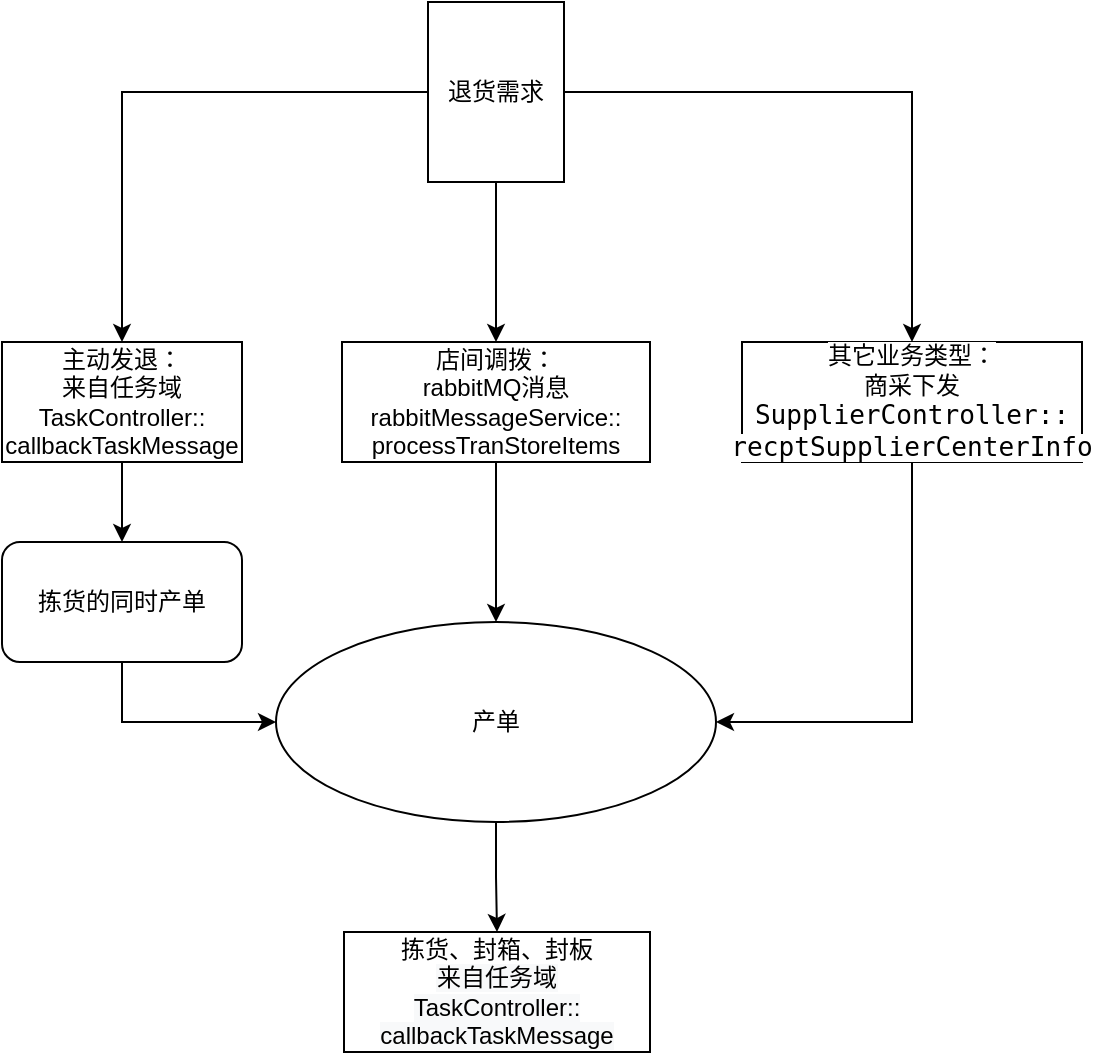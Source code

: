 <mxfile version="23.0.0" type="github" pages="8">
  <diagram id="jLa3jzCbuuamsw_ghgtM" name="主业务逻辑">
    <mxGraphModel dx="1434" dy="796" grid="1" gridSize="10" guides="1" tooltips="1" connect="1" arrows="1" fold="1" page="1" pageScale="1" pageWidth="827" pageHeight="1169" math="0" shadow="0">
      <root>
        <mxCell id="uejNF2khlq3OLj7UzS38-0" />
        <mxCell id="uejNF2khlq3OLj7UzS38-1" parent="uejNF2khlq3OLj7UzS38-0" />
        <mxCell id="uejNF2khlq3OLj7UzS38-10" style="edgeStyle=orthogonalEdgeStyle;rounded=0;orthogonalLoop=1;jettySize=auto;html=1;fontColor=#000000;exitX=0.5;exitY=1;exitDx=0;exitDy=0;" parent="uejNF2khlq3OLj7UzS38-1" source="uejNF2khlq3OLj7UzS38-2" target="uejNF2khlq3OLj7UzS38-13" edge="1">
          <mxGeometry relative="1" as="geometry" />
        </mxCell>
        <mxCell id="uejNF2khlq3OLj7UzS38-2" value="主动发退：&lt;br&gt;来自任务域&lt;br&gt;TaskController::&lt;br&gt;callbackTaskMessage" style="rounded=0;whiteSpace=wrap;html=1;" parent="uejNF2khlq3OLj7UzS38-1" vertex="1">
          <mxGeometry x="100" y="230" width="120" height="60" as="geometry" />
        </mxCell>
        <mxCell id="uejNF2khlq3OLj7UzS38-11" style="edgeStyle=orthogonalEdgeStyle;rounded=0;orthogonalLoop=1;jettySize=auto;html=1;fontColor=#000000;" parent="uejNF2khlq3OLj7UzS38-1" source="uejNF2khlq3OLj7UzS38-3" target="uejNF2khlq3OLj7UzS38-5" edge="1">
          <mxGeometry relative="1" as="geometry">
            <mxPoint x="320" y="460" as="targetPoint" />
          </mxGeometry>
        </mxCell>
        <mxCell id="uejNF2khlq3OLj7UzS38-3" value="店间调拨：&lt;br&gt;rabbitMQ消息&lt;br&gt;rabbitMessageService::&lt;br&gt;processTranStoreItems" style="rounded=0;whiteSpace=wrap;html=1;" parent="uejNF2khlq3OLj7UzS38-1" vertex="1">
          <mxGeometry x="270" y="230" width="154" height="60" as="geometry" />
        </mxCell>
        <mxCell id="uejNF2khlq3OLj7UzS38-12" style="edgeStyle=orthogonalEdgeStyle;rounded=0;orthogonalLoop=1;jettySize=auto;html=1;fontColor=#000000;exitX=0.5;exitY=1;exitDx=0;exitDy=0;entryX=1;entryY=0.5;entryDx=0;entryDy=0;" parent="uejNF2khlq3OLj7UzS38-1" source="uejNF2khlq3OLj7UzS38-4" target="uejNF2khlq3OLj7UzS38-5" edge="1">
          <mxGeometry relative="1" as="geometry" />
        </mxCell>
        <mxCell id="uejNF2khlq3OLj7UzS38-4" value="&lt;span style=&quot;background-color: rgb(255 , 255 , 255)&quot;&gt;其它业务类型：&lt;br&gt;商采下发&lt;br&gt;&lt;font face=&quot;jetbrains mono, monospace&quot;&gt;&lt;span style=&quot;font-size: 13.067px&quot;&gt;SupplierController::&lt;/span&gt;&lt;/font&gt;&lt;br&gt;&lt;font face=&quot;jetbrains mono, monospace&quot;&gt;&lt;span style=&quot;font-size: 9.8pt&quot;&gt;recptSupplierCenterInfo&lt;/span&gt;&lt;/font&gt;&lt;/span&gt;" style="rounded=0;whiteSpace=wrap;html=1;" parent="uejNF2khlq3OLj7UzS38-1" vertex="1">
          <mxGeometry x="470" y="230" width="170" height="60" as="geometry" />
        </mxCell>
        <mxCell id="uejNF2khlq3OLj7UzS38-16" style="edgeStyle=orthogonalEdgeStyle;rounded=0;orthogonalLoop=1;jettySize=auto;html=1;fontColor=#000000;" parent="uejNF2khlq3OLj7UzS38-1" source="uejNF2khlq3OLj7UzS38-5" target="uejNF2khlq3OLj7UzS38-15" edge="1">
          <mxGeometry relative="1" as="geometry" />
        </mxCell>
        <mxCell id="uejNF2khlq3OLj7UzS38-5" value="产单" style="ellipse;whiteSpace=wrap;html=1;labelBackgroundColor=#FFFFFF;fontColor=#000000;" parent="uejNF2khlq3OLj7UzS38-1" vertex="1">
          <mxGeometry x="237" y="370" width="220" height="100" as="geometry" />
        </mxCell>
        <mxCell id="uejNF2khlq3OLj7UzS38-7" style="edgeStyle=orthogonalEdgeStyle;rounded=0;orthogonalLoop=1;jettySize=auto;html=1;fontColor=#000000;" parent="uejNF2khlq3OLj7UzS38-1" source="uejNF2khlq3OLj7UzS38-6" target="uejNF2khlq3OLj7UzS38-2" edge="1">
          <mxGeometry relative="1" as="geometry" />
        </mxCell>
        <mxCell id="uejNF2khlq3OLj7UzS38-8" style="edgeStyle=orthogonalEdgeStyle;rounded=0;orthogonalLoop=1;jettySize=auto;html=1;fontColor=#000000;" parent="uejNF2khlq3OLj7UzS38-1" source="uejNF2khlq3OLj7UzS38-6" target="uejNF2khlq3OLj7UzS38-3" edge="1">
          <mxGeometry relative="1" as="geometry" />
        </mxCell>
        <mxCell id="uejNF2khlq3OLj7UzS38-9" style="edgeStyle=orthogonalEdgeStyle;rounded=0;orthogonalLoop=1;jettySize=auto;html=1;fontColor=#000000;" parent="uejNF2khlq3OLj7UzS38-1" source="uejNF2khlq3OLj7UzS38-6" target="uejNF2khlq3OLj7UzS38-4" edge="1">
          <mxGeometry relative="1" as="geometry" />
        </mxCell>
        <mxCell id="uejNF2khlq3OLj7UzS38-6" value="退货需求" style="rounded=0;whiteSpace=wrap;html=1;labelBackgroundColor=#FFFFFF;fontColor=#000000;" parent="uejNF2khlq3OLj7UzS38-1" vertex="1">
          <mxGeometry x="313" y="60" width="68" height="90" as="geometry" />
        </mxCell>
        <mxCell id="uejNF2khlq3OLj7UzS38-14" style="edgeStyle=orthogonalEdgeStyle;rounded=0;orthogonalLoop=1;jettySize=auto;html=1;exitX=0.5;exitY=1;exitDx=0;exitDy=0;fontColor=#000000;" parent="uejNF2khlq3OLj7UzS38-1" source="uejNF2khlq3OLj7UzS38-13" target="uejNF2khlq3OLj7UzS38-5" edge="1">
          <mxGeometry relative="1" as="geometry" />
        </mxCell>
        <mxCell id="uejNF2khlq3OLj7UzS38-13" value="拣货的同时产单" style="rounded=1;whiteSpace=wrap;html=1;labelBackgroundColor=#FFFFFF;fontColor=#000000;" parent="uejNF2khlq3OLj7UzS38-1" vertex="1">
          <mxGeometry x="100" y="330" width="120" height="60" as="geometry" />
        </mxCell>
        <mxCell id="uejNF2khlq3OLj7UzS38-15" value="拣货、封箱、封板&lt;br&gt;&lt;span style=&quot;background-color: rgb(248 , 249 , 250)&quot;&gt;来自任务域&lt;/span&gt;&lt;br style=&quot;background-color: rgb(248 , 249 , 250)&quot;&gt;&lt;span style=&quot;background-color: rgb(248 , 249 , 250)&quot;&gt;TaskController::&lt;/span&gt;&lt;br style=&quot;background-color: rgb(248 , 249 , 250)&quot;&gt;&lt;span style=&quot;background-color: rgb(248 , 249 , 250)&quot;&gt;callbackTaskMessage&lt;/span&gt;" style="rounded=0;whiteSpace=wrap;html=1;labelBackgroundColor=#FFFFFF;fontColor=#000000;" parent="uejNF2khlq3OLj7UzS38-1" vertex="1">
          <mxGeometry x="271" y="525" width="153" height="60" as="geometry" />
        </mxCell>
      </root>
    </mxGraphModel>
  </diagram>
  <diagram id="TkbjgMijF4AUuQSOwAlx" name="产生拣货批单">
    <mxGraphModel dx="1434" dy="794" grid="1" gridSize="10" guides="1" tooltips="1" connect="1" arrows="1" fold="1" page="1" pageScale="1" pageWidth="827" pageHeight="1169" math="0" shadow="0">
      <root>
        <mxCell id="0" />
        <mxCell id="1" parent="0" />
        <mxCell id="Ado9UdjXi3obDL_0Ov0g-3" value="" style="edgeStyle=orthogonalEdgeStyle;rounded=0;orthogonalLoop=1;jettySize=auto;html=1;" parent="1" source="Ado9UdjXi3obDL_0Ov0g-1" target="Ado9UdjXi3obDL_0Ov0g-2" edge="1">
          <mxGeometry relative="1" as="geometry" />
        </mxCell>
        <mxCell id="Ado9UdjXi3obDL_0Ov0g-1" value="RevertController：supplierRevert()&lt;br&gt;主动发退" style="rounded=0;whiteSpace=wrap;html=1;" parent="1" vertex="1">
          <mxGeometry x="100" y="150" width="120" height="60" as="geometry" />
        </mxCell>
        <mxCell id="Ado9UdjXi3obDL_0Ov0g-5" value="" style="edgeStyle=orthogonalEdgeStyle;rounded=0;orthogonalLoop=1;jettySize=auto;html=1;" parent="1" source="Ado9UdjXi3obDL_0Ov0g-2" target="Ado9UdjXi3obDL_0Ov0g-4" edge="1">
          <mxGeometry relative="1" as="geometry" />
        </mxCell>
        <mxCell id="Ado9UdjXi3obDL_0Ov0g-2" value="RevertServiceImpl：&lt;br&gt;supplierRevert()" style="rounded=0;whiteSpace=wrap;html=1;" parent="1" vertex="1">
          <mxGeometry x="300" y="150" width="120" height="60" as="geometry" />
        </mxCell>
        <mxCell id="Ado9UdjXi3obDL_0Ov0g-7" value="" style="edgeStyle=orthogonalEdgeStyle;rounded=0;orthogonalLoop=1;jettySize=auto;html=1;" parent="1" source="Ado9UdjXi3obDL_0Ov0g-4" target="Ado9UdjXi3obDL_0Ov0g-6" edge="1">
          <mxGeometry relative="1" as="geometry" />
        </mxCell>
        <mxCell id="Ado9UdjXi3obDL_0Ov0g-4" value="生成batchId" style="rounded=0;whiteSpace=wrap;html=1;" parent="1" vertex="1">
          <mxGeometry x="500" y="150" width="120" height="60" as="geometry" />
        </mxCell>
        <mxCell id="Ado9UdjXi3obDL_0Ov0g-9" value="" style="edgeStyle=orthogonalEdgeStyle;rounded=0;orthogonalLoop=1;jettySize=auto;html=1;" parent="1" source="Ado9UdjXi3obDL_0Ov0g-6" target="Ado9UdjXi3obDL_0Ov0g-8" edge="1">
          <mxGeometry relative="1" as="geometry" />
        </mxCell>
        <mxCell id="Ado9UdjXi3obDL_0Ov0g-6" value="mars-api:&lt;br&gt;generatePickingTb&lt;br&gt;生成任务数据" style="rounded=0;whiteSpace=wrap;html=1;" parent="1" vertex="1">
          <mxGeometry x="730" y="150" width="120" height="60" as="geometry" />
        </mxCell>
        <mxCell id="Ado9UdjXi3obDL_0Ov0g-8" value="RevertBatchInfoMbService:&lt;br&gt;insert&lt;br&gt;生成拣货批单" style="rounded=0;whiteSpace=wrap;html=1;fillColor=#ffe6cc;strokeColor=#d79b00;" parent="1" vertex="1">
          <mxGeometry x="920" y="150" width="170" height="60" as="geometry" />
        </mxCell>
        <mxCell id="Ado9UdjXi3obDL_0Ov0g-12" style="edgeStyle=orthogonalEdgeStyle;rounded=0;orthogonalLoop=1;jettySize=auto;html=1;" parent="1" source="Ado9UdjXi3obDL_0Ov0g-10" target="Ado9UdjXi3obDL_0Ov0g-11" edge="1">
          <mxGeometry relative="1" as="geometry" />
        </mxCell>
        <mxCell id="Ado9UdjXi3obDL_0Ov0g-10" value="RevertController：&lt;br&gt;selectItemsList()&lt;br&gt;选取品项" style="rounded=0;whiteSpace=wrap;html=1;" parent="1" vertex="1">
          <mxGeometry x="100" y="290" width="120" height="60" as="geometry" />
        </mxCell>
        <mxCell id="Ado9UdjXi3obDL_0Ov0g-14" value="" style="edgeStyle=orthogonalEdgeStyle;rounded=0;orthogonalLoop=1;jettySize=auto;html=1;" parent="1" source="Ado9UdjXi3obDL_0Ov0g-11" target="Ado9UdjXi3obDL_0Ov0g-13" edge="1">
          <mxGeometry relative="1" as="geometry" />
        </mxCell>
        <mxCell id="Ado9UdjXi3obDL_0Ov0g-11" value="RevertServiceImpl：&lt;br&gt;selectItemsList()" style="rounded=0;whiteSpace=wrap;html=1;" parent="1" vertex="1">
          <mxGeometry x="300" y="290" width="120" height="60" as="geometry" />
        </mxCell>
        <mxCell id="Ado9UdjXi3obDL_0Ov0g-16" value="" style="edgeStyle=orthogonalEdgeStyle;rounded=0;orthogonalLoop=1;jettySize=auto;html=1;" parent="1" source="Ado9UdjXi3obDL_0Ov0g-13" target="Ado9UdjXi3obDL_0Ov0g-15" edge="1">
          <mxGeometry relative="1" as="geometry" />
        </mxCell>
        <mxCell id="Ado9UdjXi3obDL_0Ov0g-13" value="根据货号查询RevertItemsDaily表" style="rounded=0;whiteSpace=wrap;html=1;" parent="1" vertex="1">
          <mxGeometry x="500" y="290" width="120" height="60" as="geometry" />
        </mxCell>
        <mxCell id="Ado9UdjXi3obDL_0Ov0g-24" value="" style="edgeStyle=orthogonalEdgeStyle;rounded=0;orthogonalLoop=1;jettySize=auto;html=1;" parent="1" source="Ado9UdjXi3obDL_0Ov0g-15" target="Ado9UdjXi3obDL_0Ov0g-25" edge="1">
          <mxGeometry relative="1" as="geometry" />
        </mxCell>
        <mxCell id="Ado9UdjXi3obDL_0Ov0g-15" value="RevertServiceImpl：&lt;br&gt;saveTaskInfo()" style="rounded=0;whiteSpace=wrap;html=1;" parent="1" vertex="1">
          <mxGeometry x="730" y="350" width="120" height="60" as="geometry" />
        </mxCell>
        <mxCell id="Ado9UdjXi3obDL_0Ov0g-19" value="" style="edgeStyle=orthogonalEdgeStyle;rounded=0;orthogonalLoop=1;jettySize=auto;html=1;" parent="1" source="Ado9UdjXi3obDL_0Ov0g-17" target="Ado9UdjXi3obDL_0Ov0g-18" edge="1">
          <mxGeometry relative="1" as="geometry" />
        </mxCell>
        <mxCell id="Ado9UdjXi3obDL_0Ov0g-17" value="RevertController：&lt;br&gt;dispatchChannel()&lt;br&gt;店间调货" style="rounded=0;whiteSpace=wrap;html=1;" parent="1" vertex="1">
          <mxGeometry x="100" y="410" width="120" height="60" as="geometry" />
        </mxCell>
        <mxCell id="Ado9UdjXi3obDL_0Ov0g-21" style="edgeStyle=orthogonalEdgeStyle;rounded=0;orthogonalLoop=1;jettySize=auto;html=1;" parent="1" source="Ado9UdjXi3obDL_0Ov0g-18" target="Ado9UdjXi3obDL_0Ov0g-20" edge="1">
          <mxGeometry relative="1" as="geometry" />
        </mxCell>
        <mxCell id="Ado9UdjXi3obDL_0Ov0g-18" value="RevertServiceImpl：&lt;br&gt;dispatchChannel()" style="rounded=0;whiteSpace=wrap;html=1;" parent="1" vertex="1">
          <mxGeometry x="304" y="410" width="120" height="60" as="geometry" />
        </mxCell>
        <mxCell id="Ado9UdjXi3obDL_0Ov0g-22" style="edgeStyle=orthogonalEdgeStyle;rounded=0;orthogonalLoop=1;jettySize=auto;html=1;" parent="1" source="Ado9UdjXi3obDL_0Ov0g-20" target="Ado9UdjXi3obDL_0Ov0g-15" edge="1">
          <mxGeometry relative="1" as="geometry" />
        </mxCell>
        <mxCell id="Ado9UdjXi3obDL_0Ov0g-20" value="根据上游单号查询RevertItemsDaily表" style="rounded=0;whiteSpace=wrap;html=1;" parent="1" vertex="1">
          <mxGeometry x="500" y="410" width="120" height="60" as="geometry" />
        </mxCell>
        <mxCell id="Ado9UdjXi3obDL_0Ov0g-28" style="edgeStyle=orthogonalEdgeStyle;rounded=0;orthogonalLoop=1;jettySize=auto;html=1;" parent="1" source="Ado9UdjXi3obDL_0Ov0g-23" target="Ado9UdjXi3obDL_0Ov0g-27" edge="1">
          <mxGeometry relative="1" as="geometry" />
        </mxCell>
        <mxCell id="Ado9UdjXi3obDL_0Ov0g-48" value="Y" style="edgeLabel;html=1;align=center;verticalAlign=middle;resizable=0;points=[];" parent="Ado9UdjXi3obDL_0Ov0g-28" vertex="1" connectable="0">
          <mxGeometry x="-0.42" relative="1" as="geometry">
            <mxPoint as="offset" />
          </mxGeometry>
        </mxCell>
        <mxCell id="Ado9UdjXi3obDL_0Ov0g-47" value="" style="edgeStyle=orthogonalEdgeStyle;rounded=0;orthogonalLoop=1;jettySize=auto;html=1;" parent="1" source="Ado9UdjXi3obDL_0Ov0g-23" target="Ado9UdjXi3obDL_0Ov0g-50" edge="1">
          <mxGeometry relative="1" as="geometry">
            <mxPoint x="630" y="590" as="targetPoint" />
          </mxGeometry>
        </mxCell>
        <mxCell id="Ado9UdjXi3obDL_0Ov0g-49" value="N" style="edgeLabel;html=1;align=center;verticalAlign=middle;resizable=0;points=[];" parent="Ado9UdjXi3obDL_0Ov0g-47" vertex="1" connectable="0">
          <mxGeometry x="-0.566" relative="1" as="geometry">
            <mxPoint as="offset" />
          </mxGeometry>
        </mxCell>
        <mxCell id="Ado9UdjXi3obDL_0Ov0g-23" value="是否生成任务" style="rhombus;whiteSpace=wrap;html=1;rounded=0;" parent="1" vertex="1">
          <mxGeometry x="750" y="550" width="80" height="80" as="geometry" />
        </mxCell>
        <mxCell id="Ado9UdjXi3obDL_0Ov0g-26" style="edgeStyle=orthogonalEdgeStyle;rounded=0;orthogonalLoop=1;jettySize=auto;html=1;" parent="1" source="Ado9UdjXi3obDL_0Ov0g-25" target="Ado9UdjXi3obDL_0Ov0g-23" edge="1">
          <mxGeometry relative="1" as="geometry" />
        </mxCell>
        <mxCell id="Ado9UdjXi3obDL_0Ov0g-25" value="mars-api:&lt;br&gt;generatePickingTb&lt;br&gt;生成任务数据" style="rounded=0;whiteSpace=wrap;html=1;" parent="1" vertex="1">
          <mxGeometry x="730" y="450" width="120" height="60" as="geometry" />
        </mxCell>
        <mxCell id="Ado9UdjXi3obDL_0Ov0g-34" value="" style="edgeStyle=orthogonalEdgeStyle;rounded=0;orthogonalLoop=1;jettySize=auto;html=1;" parent="1" source="Ado9UdjXi3obDL_0Ov0g-27" target="Ado9UdjXi3obDL_0Ov0g-33" edge="1">
          <mxGeometry relative="1" as="geometry" />
        </mxCell>
        <mxCell id="Ado9UdjXi3obDL_0Ov0g-27" value="RevertServiceImpl：&lt;br&gt;saveBatchInfo()" style="rounded=0;whiteSpace=wrap;html=1;" parent="1" vertex="1">
          <mxGeometry x="730" y="670" width="120" height="60" as="geometry" />
        </mxCell>
        <mxCell id="Ado9UdjXi3obDL_0Ov0g-37" value="" style="edgeStyle=orthogonalEdgeStyle;rounded=0;orthogonalLoop=1;jettySize=auto;html=1;" parent="1" source="Ado9UdjXi3obDL_0Ov0g-33" target="Ado9UdjXi3obDL_0Ov0g-36" edge="1">
          <mxGeometry relative="1" as="geometry" />
        </mxCell>
        <mxCell id="Ado9UdjXi3obDL_0Ov0g-38" value="Y" style="edgeLabel;html=1;align=center;verticalAlign=middle;resizable=0;points=[];" parent="Ado9UdjXi3obDL_0Ov0g-37" vertex="1" connectable="0">
          <mxGeometry x="-0.271" relative="1" as="geometry">
            <mxPoint as="offset" />
          </mxGeometry>
        </mxCell>
        <mxCell id="Ado9UdjXi3obDL_0Ov0g-40" value="" style="edgeStyle=orthogonalEdgeStyle;rounded=0;orthogonalLoop=1;jettySize=auto;html=1;" parent="1" source="Ado9UdjXi3obDL_0Ov0g-33" target="Ado9UdjXi3obDL_0Ov0g-43" edge="1">
          <mxGeometry relative="1" as="geometry">
            <mxPoint x="937.5" y="825" as="targetPoint" />
          </mxGeometry>
        </mxCell>
        <mxCell id="Ado9UdjXi3obDL_0Ov0g-42" value="N" style="edgeLabel;html=1;align=center;verticalAlign=middle;resizable=0;points=[];" parent="Ado9UdjXi3obDL_0Ov0g-40" vertex="1" connectable="0">
          <mxGeometry x="-0.157" relative="1" as="geometry">
            <mxPoint as="offset" />
          </mxGeometry>
        </mxCell>
        <mxCell id="Ado9UdjXi3obDL_0Ov0g-33" value="&lt;span&gt;gtbsBizType&lt;br&gt;?=load&lt;br&gt;&lt;/span&gt;" style="rhombus;whiteSpace=wrap;html=1;rounded=0;" parent="1" vertex="1">
          <mxGeometry x="722.5" y="800" width="135" height="50" as="geometry" />
        </mxCell>
        <mxCell id="Ado9UdjXi3obDL_0Ov0g-60" style="edgeStyle=orthogonalEdgeStyle;rounded=0;orthogonalLoop=1;jettySize=auto;html=1;" parent="1" source="Ado9UdjXi3obDL_0Ov0g-36" target="Ado9UdjXi3obDL_0Ov0g-44" edge="1">
          <mxGeometry relative="1" as="geometry" />
        </mxCell>
        <mxCell id="Ado9UdjXi3obDL_0Ov0g-36" value="RevertCarBatchInfoMbService:&lt;br&gt;insert" style="whiteSpace=wrap;html=1;rounded=0;" parent="1" vertex="1">
          <mxGeometry x="695" y="925" width="190" height="60" as="geometry" />
        </mxCell>
        <mxCell id="Ado9UdjXi3obDL_0Ov0g-45" value="" style="edgeStyle=orthogonalEdgeStyle;rounded=0;orthogonalLoop=1;jettySize=auto;html=1;" parent="1" source="Ado9UdjXi3obDL_0Ov0g-43" target="Ado9UdjXi3obDL_0Ov0g-44" edge="1">
          <mxGeometry relative="1" as="geometry" />
        </mxCell>
        <mxCell id="Ado9UdjXi3obDL_0Ov0g-43" value="RevertBatchInfoMbService:&lt;br&gt;insert&lt;br&gt;生成拣货批单" style="rounded=0;whiteSpace=wrap;html=1;fillColor=#ffe6cc;strokeColor=#d79b00;" parent="1" vertex="1">
          <mxGeometry x="920" y="925" width="170" height="60" as="geometry" />
        </mxCell>
        <mxCell id="Ado9UdjXi3obDL_0Ov0g-44" value="生成载具信息：&lt;br&gt;BoxInfo、BoxItem" style="rounded=0;whiteSpace=wrap;html=1;" parent="1" vertex="1">
          <mxGeometry x="810" y="1080" width="170" height="60" as="geometry" />
        </mxCell>
        <mxCell id="Ado9UdjXi3obDL_0Ov0g-52" style="edgeStyle=orthogonalEdgeStyle;rounded=0;orthogonalLoop=1;jettySize=auto;html=1;" parent="1" source="Ado9UdjXi3obDL_0Ov0g-50" target="Ado9UdjXi3obDL_0Ov0g-51" edge="1">
          <mxGeometry relative="1" as="geometry" />
        </mxCell>
        <mxCell id="Ado9UdjXi3obDL_0Ov0g-50" value="RevertBatchInfoMbService:&lt;br&gt;insert&lt;br&gt;生成拣货批单" style="rounded=0;whiteSpace=wrap;html=1;fillColor=#ffe6cc;strokeColor=#d79b00;" parent="1" vertex="1">
          <mxGeometry x="920" y="560" width="170" height="60" as="geometry" />
        </mxCell>
        <mxCell id="Ado9UdjXi3obDL_0Ov0g-51" value="&lt;div&gt;向外报告异常信息：&lt;/div&gt;&lt;div&gt;允退量不满足OP，生成退货任务失败&lt;/div&gt;" style="rounded=0;whiteSpace=wrap;html=1;fillColor=#e51400;strokeColor=#B20000;fontColor=#ffffff;" parent="1" vertex="1">
          <mxGeometry x="1150" y="560" width="120" height="60" as="geometry" />
        </mxCell>
        <mxCell id="Ado9UdjXi3obDL_0Ov0g-57" style="edgeStyle=orthogonalEdgeStyle;rounded=0;orthogonalLoop=1;jettySize=auto;html=1;" parent="1" source="Ado9UdjXi3obDL_0Ov0g-55" target="Ado9UdjXi3obDL_0Ov0g-56" edge="1">
          <mxGeometry relative="1" as="geometry" />
        </mxCell>
        <mxCell id="Ado9UdjXi3obDL_0Ov0g-55" value="RevertController：&lt;br&gt;palletBoxConfirm()&lt;br&gt;退货开板" style="rounded=0;whiteSpace=wrap;html=1;" parent="1" vertex="1">
          <mxGeometry x="100" y="525" width="120" height="60" as="geometry" />
        </mxCell>
        <mxCell id="Ado9UdjXi3obDL_0Ov0g-59" value="" style="edgeStyle=orthogonalEdgeStyle;rounded=0;orthogonalLoop=1;jettySize=auto;html=1;" parent="1" source="Ado9UdjXi3obDL_0Ov0g-56" target="Ado9UdjXi3obDL_0Ov0g-58" edge="1">
          <mxGeometry relative="1" as="geometry" />
        </mxCell>
        <mxCell id="Ado9UdjXi3obDL_0Ov0g-56" value="RevertServiceImpl：&lt;br&gt;palletBoxConfirm()" style="rounded=0;whiteSpace=wrap;html=1;" parent="1" vertex="1">
          <mxGeometry x="400" y="525" width="120" height="60" as="geometry" />
        </mxCell>
        <mxCell id="Ado9UdjXi3obDL_0Ov0g-62" value="" style="edgeStyle=orthogonalEdgeStyle;rounded=0;orthogonalLoop=1;jettySize=auto;html=1;" parent="1" source="Ado9UdjXi3obDL_0Ov0g-58" target="Ado9UdjXi3obDL_0Ov0g-61" edge="1">
          <mxGeometry relative="1" as="geometry" />
        </mxCell>
        <mxCell id="Ado9UdjXi3obDL_0Ov0g-63" value="N" style="edgeLabel;html=1;align=center;verticalAlign=middle;resizable=0;points=[];" parent="Ado9UdjXi3obDL_0Ov0g-62" vertex="1" connectable="0">
          <mxGeometry x="-0.551" relative="1" as="geometry">
            <mxPoint as="offset" />
          </mxGeometry>
        </mxCell>
        <mxCell id="Ado9UdjXi3obDL_0Ov0g-65" value="" style="edgeStyle=orthogonalEdgeStyle;rounded=0;orthogonalLoop=1;jettySize=auto;html=1;" parent="1" source="Ado9UdjXi3obDL_0Ov0g-58" target="Ado9UdjXi3obDL_0Ov0g-64" edge="1">
          <mxGeometry relative="1" as="geometry" />
        </mxCell>
        <mxCell id="Ado9UdjXi3obDL_0Ov0g-58" value="isReprint&lt;br&gt;?=1" style="rhombus;whiteSpace=wrap;html=1;rounded=0;" parent="1" vertex="1">
          <mxGeometry x="420" y="660" width="80" height="80" as="geometry" />
        </mxCell>
        <mxCell id="Ado9UdjXi3obDL_0Ov0g-61" value="返回打印信息" style="whiteSpace=wrap;html=1;rounded=0;" parent="1" vertex="1">
          <mxGeometry x="400" y="790" width="120" height="60" as="geometry" />
        </mxCell>
        <mxCell id="Ado9UdjXi3obDL_0Ov0g-66" style="edgeStyle=orthogonalEdgeStyle;rounded=0;orthogonalLoop=1;jettySize=auto;html=1;" parent="1" source="Ado9UdjXi3obDL_0Ov0g-64" target="Ado9UdjXi3obDL_0Ov0g-27" edge="1">
          <mxGeometry relative="1" as="geometry" />
        </mxCell>
        <mxCell id="Ado9UdjXi3obDL_0Ov0g-64" value="mars-api:&lt;br&gt;generatePass&lt;br&gt;生成板号palletId" style="whiteSpace=wrap;html=1;rounded=0;" parent="1" vertex="1">
          <mxGeometry x="540" y="670" width="120" height="60" as="geometry" />
        </mxCell>
      </root>
    </mxGraphModel>
  </diagram>
  <diagram id="wNm4r7ai6Nvl45tCrC1G" name="产生载具信息">
    <mxGraphModel dx="1434" dy="794" grid="1" gridSize="10" guides="1" tooltips="1" connect="1" arrows="1" fold="1" page="1" pageScale="1" pageWidth="827" pageHeight="1169" math="0" shadow="0">
      <root>
        <mxCell id="phUsHx9kTv-Bhc9XTdvx-0" />
        <mxCell id="phUsHx9kTv-Bhc9XTdvx-1" parent="phUsHx9kTv-Bhc9XTdvx-0" />
        <mxCell id="_iCgrsDvkMsk9MehZ4Ve-0" value="" style="edgeStyle=orthogonalEdgeStyle;rounded=0;orthogonalLoop=1;jettySize=auto;html=1;" parent="phUsHx9kTv-Bhc9XTdvx-1" source="_iCgrsDvkMsk9MehZ4Ve-1" target="_iCgrsDvkMsk9MehZ4Ve-2" edge="1">
          <mxGeometry relative="1" as="geometry" />
        </mxCell>
        <mxCell id="_iCgrsDvkMsk9MehZ4Ve-1" value="TaskController：&lt;br&gt;callbackTaskMessage()&lt;br&gt;任务域回调" style="rounded=0;whiteSpace=wrap;html=1;" parent="phUsHx9kTv-Bhc9XTdvx-1" vertex="1">
          <mxGeometry x="92.5" y="20" width="150" height="60" as="geometry" />
        </mxCell>
        <mxCell id="_iCgrsDvkMsk9MehZ4Ve-4" style="edgeStyle=orthogonalEdgeStyle;rounded=0;orthogonalLoop=1;jettySize=auto;html=1;" parent="phUsHx9kTv-Bhc9XTdvx-1" source="_iCgrsDvkMsk9MehZ4Ve-2" target="88c_ouUa-cILVtxzWqe0-0" edge="1">
          <mxGeometry relative="1" as="geometry" />
        </mxCell>
        <mxCell id="_iCgrsDvkMsk9MehZ4Ve-2" value="CallbackTaskServiceImpl：&lt;br&gt;processCallbackData()" style="rounded=0;whiteSpace=wrap;html=1;" parent="phUsHx9kTv-Bhc9XTdvx-1" vertex="1">
          <mxGeometry x="92.5" y="110" width="150" height="60" as="geometry" />
        </mxCell>
        <mxCell id="88c_ouUa-cILVtxzWqe0-1" style="edgeStyle=orthogonalEdgeStyle;rounded=0;orthogonalLoop=1;jettySize=auto;html=1;" parent="phUsHx9kTv-Bhc9XTdvx-1" source="88c_ouUa-cILVtxzWqe0-0" target="TFXz9VVwgtjMqqVSNFhG-3" edge="1">
          <mxGeometry relative="1" as="geometry">
            <mxPoint x="300" y="290" as="targetPoint" />
          </mxGeometry>
        </mxCell>
        <mxCell id="88c_ouUa-cILVtxzWqe0-2" value="N" style="edgeLabel;html=1;align=center;verticalAlign=middle;resizable=0;points=[];" parent="88c_ouUa-cILVtxzWqe0-1" vertex="1" connectable="0">
          <mxGeometry x="-0.626" y="1" relative="1" as="geometry">
            <mxPoint as="offset" />
          </mxGeometry>
        </mxCell>
        <mxCell id="TFXz9VVwgtjMqqVSNFhG-2" value="" style="edgeStyle=orthogonalEdgeStyle;rounded=0;orthogonalLoop=1;jettySize=auto;html=1;" parent="phUsHx9kTv-Bhc9XTdvx-1" source="88c_ouUa-cILVtxzWqe0-0" target="TFXz9VVwgtjMqqVSNFhG-1" edge="1">
          <mxGeometry relative="1" as="geometry" />
        </mxCell>
        <mxCell id="88c_ouUa-cILVtxzWqe0-0" value="&lt;span&gt;gtbsBizType&lt;br&gt;?=load&lt;br&gt;&lt;/span&gt;" style="rhombus;whiteSpace=wrap;html=1;rounded=0;" parent="phUsHx9kTv-Bhc9XTdvx-1" vertex="1">
          <mxGeometry x="100" y="195" width="135" height="50" as="geometry" />
        </mxCell>
        <mxCell id="TFXz9VVwgtjMqqVSNFhG-1" value="回仓确认发车更新装车批数据：&lt;br&gt;载具：BoxInfo&lt;br&gt;装车批单：CarBatch" style="whiteSpace=wrap;html=1;rounded=0;align=left;fillColor=#ffe6cc;strokeColor=#d79b00;" parent="phUsHx9kTv-Bhc9XTdvx-1" vertex="1">
          <mxGeometry x="103.12" y="290" width="128.75" height="60" as="geometry" />
        </mxCell>
        <mxCell id="TFXz9VVwgtjMqqVSNFhG-6" value="" style="edgeStyle=orthogonalEdgeStyle;rounded=0;orthogonalLoop=1;jettySize=auto;html=1;" parent="phUsHx9kTv-Bhc9XTdvx-1" source="TFXz9VVwgtjMqqVSNFhG-3" target="TFXz9VVwgtjMqqVSNFhG-5" edge="1">
          <mxGeometry relative="1" as="geometry" />
        </mxCell>
        <mxCell id="TFXz9VVwgtjMqqVSNFhG-7" value="Y" style="edgeLabel;html=1;align=center;verticalAlign=middle;resizable=0;points=[];" parent="TFXz9VVwgtjMqqVSNFhG-6" vertex="1" connectable="0">
          <mxGeometry x="-0.322" relative="1" as="geometry">
            <mxPoint as="offset" />
          </mxGeometry>
        </mxCell>
        <mxCell id="8ARd6Gqq6usgkQzHMvkr-11" style="edgeStyle=orthogonalEdgeStyle;rounded=0;orthogonalLoop=1;jettySize=auto;html=1;" parent="phUsHx9kTv-Bhc9XTdvx-1" source="TFXz9VVwgtjMqqVSNFhG-3" target="8ARd6Gqq6usgkQzHMvkr-0" edge="1">
          <mxGeometry relative="1" as="geometry" />
        </mxCell>
        <mxCell id="8ARd6Gqq6usgkQzHMvkr-12" value="N" style="edgeLabel;html=1;align=center;verticalAlign=middle;resizable=0;points=[];" parent="8ARd6Gqq6usgkQzHMvkr-11" vertex="1" connectable="0">
          <mxGeometry x="-0.805" y="1" relative="1" as="geometry">
            <mxPoint as="offset" />
          </mxGeometry>
        </mxCell>
        <mxCell id="TFXz9VVwgtjMqqVSNFhG-3" value="tbStatus?=0" style="rhombus;whiteSpace=wrap;html=1;rounded=0;" parent="phUsHx9kTv-Bhc9XTdvx-1" vertex="1">
          <mxGeometry x="260" y="290" width="135" height="50" as="geometry" />
        </mxCell>
        <mxCell id="TFXz9VVwgtjMqqVSNFhG-8" style="edgeStyle=orthogonalEdgeStyle;rounded=0;orthogonalLoop=1;jettySize=auto;html=1;" parent="phUsHx9kTv-Bhc9XTdvx-1" source="TFXz9VVwgtjMqqVSNFhG-5" target="8ARd6Gqq6usgkQzHMvkr-2" edge="1">
          <mxGeometry relative="1" as="geometry">
            <mxPoint x="327.966" y="555" as="targetPoint" />
          </mxGeometry>
        </mxCell>
        <mxCell id="TFXz9VVwgtjMqqVSNFhG-5" value="&lt;span&gt;tbBizType?=pallet&lt;br&gt;&lt;/span&gt;" style="rhombus;whiteSpace=wrap;html=1;rounded=0;" parent="phUsHx9kTv-Bhc9XTdvx-1" vertex="1">
          <mxGeometry x="260" y="420" width="135" height="50" as="geometry" />
        </mxCell>
        <mxCell id="oAu0bdoDZ9rP09fUBPhe-1" style="edgeStyle=orthogonalEdgeStyle;rounded=0;orthogonalLoop=1;jettySize=auto;html=1;entryX=0.5;entryY=0;entryDx=0;entryDy=0;" parent="phUsHx9kTv-Bhc9XTdvx-1" source="8ARd6Gqq6usgkQzHMvkr-0" target="oAu0bdoDZ9rP09fUBPhe-20" edge="1">
          <mxGeometry relative="1" as="geometry">
            <mxPoint x="950.03" y="440" as="targetPoint" />
          </mxGeometry>
        </mxCell>
        <mxCell id="8ARd6Gqq6usgkQzHMvkr-0" value="&lt;span&gt;tbBizType?=picking&lt;br&gt;&lt;/span&gt;" style="rhombus;whiteSpace=wrap;html=1;rounded=0;" parent="phUsHx9kTv-Bhc9XTdvx-1" vertex="1">
          <mxGeometry x="580" y="350" width="135" height="50" as="geometry" />
        </mxCell>
        <mxCell id="8ARd6Gqq6usgkQzHMvkr-7" value="CallbackTaskServiceImpl：&lt;br&gt;updateItemDailyInfo()" style="rounded=0;whiteSpace=wrap;html=1;" parent="phUsHx9kTv-Bhc9XTdvx-1" vertex="1">
          <mxGeometry x="252.5" y="810" width="150" height="60" as="geometry" />
        </mxCell>
        <mxCell id="8ARd6Gqq6usgkQzHMvkr-9" value="" style="group" parent="phUsHx9kTv-Bhc9XTdvx-1" vertex="1" connectable="0">
          <mxGeometry x="223.75" y="510" width="207.5" height="260" as="geometry" />
        </mxCell>
        <mxCell id="8ARd6Gqq6usgkQzHMvkr-2" value="" style="rounded=0;whiteSpace=wrap;html=1;" parent="8ARd6Gqq6usgkQzHMvkr-9" vertex="1">
          <mxGeometry width="207.5" height="260" as="geometry" />
        </mxCell>
        <mxCell id="8ARd6Gqq6usgkQzHMvkr-4" value="CallbackTaskServiceImpl：&lt;br&gt;saveBoxInfo()&lt;br&gt;状态为已完成" style="rounded=0;whiteSpace=wrap;html=1;" parent="8ARd6Gqq6usgkQzHMvkr-9" vertex="1">
          <mxGeometry x="28.75" y="20" width="150" height="60" as="geometry" />
        </mxCell>
        <mxCell id="RDQ9bGWP_hSpdxdXBLsO-48" style="edgeStyle=orthogonalEdgeStyle;rounded=0;orthogonalLoop=1;jettySize=auto;html=1;" parent="8ARd6Gqq6usgkQzHMvkr-9" source="8ARd6Gqq6usgkQzHMvkr-5" target="RDQ9bGWP_hSpdxdXBLsO-47" edge="1">
          <mxGeometry relative="1" as="geometry" />
        </mxCell>
        <mxCell id="8ARd6Gqq6usgkQzHMvkr-5" value="RevertBoxInfoMbService:&lt;br&gt;insert&lt;br&gt;生成载具" style="rounded=0;whiteSpace=wrap;html=1;fillColor=#ffe6cc;strokeColor=#d79b00;" parent="8ARd6Gqq6usgkQzHMvkr-9" vertex="1">
          <mxGeometry x="18.75" y="100" width="170" height="60" as="geometry" />
        </mxCell>
        <mxCell id="8ARd6Gqq6usgkQzHMvkr-3" style="edgeStyle=orthogonalEdgeStyle;rounded=0;orthogonalLoop=1;jettySize=auto;html=1;" parent="8ARd6Gqq6usgkQzHMvkr-9" source="8ARd6Gqq6usgkQzHMvkr-4" target="8ARd6Gqq6usgkQzHMvkr-5" edge="1">
          <mxGeometry x="-6.25" as="geometry" />
        </mxCell>
        <mxCell id="RDQ9bGWP_hSpdxdXBLsO-47" value="RevertBoxItemMbService:&lt;br&gt;batchInsert&lt;br&gt;生成明细" style="rounded=0;whiteSpace=wrap;html=1;fillColor=#ffe6cc;strokeColor=#d79b00;" parent="8ARd6Gqq6usgkQzHMvkr-9" vertex="1">
          <mxGeometry x="18.75" y="180" width="170" height="60" as="geometry" />
        </mxCell>
        <mxCell id="8ARd6Gqq6usgkQzHMvkr-10" style="edgeStyle=orthogonalEdgeStyle;rounded=0;orthogonalLoop=1;jettySize=auto;html=1;" parent="phUsHx9kTv-Bhc9XTdvx-1" source="8ARd6Gqq6usgkQzHMvkr-2" target="8ARd6Gqq6usgkQzHMvkr-7" edge="1">
          <mxGeometry relative="1" as="geometry" />
        </mxCell>
        <mxCell id="oAu0bdoDZ9rP09fUBPhe-10" style="edgeStyle=orthogonalEdgeStyle;rounded=0;orthogonalLoop=1;jettySize=auto;html=1;" parent="phUsHx9kTv-Bhc9XTdvx-1" source="oAu0bdoDZ9rP09fUBPhe-20" target="oAu0bdoDZ9rP09fUBPhe-16" edge="1">
          <mxGeometry relative="1" as="geometry">
            <mxPoint x="557.513" y="644.5" as="sourcePoint" />
          </mxGeometry>
        </mxCell>
        <mxCell id="oAu0bdoDZ9rP09fUBPhe-13" value="" style="edgeStyle=orthogonalEdgeStyle;rounded=0;orthogonalLoop=1;jettySize=auto;html=1;exitX=0.5;exitY=1;exitDx=0;exitDy=0;" parent="phUsHx9kTv-Bhc9XTdvx-1" source="oAu0bdoDZ9rP09fUBPhe-16" target="oAu0bdoDZ9rP09fUBPhe-17" edge="1">
          <mxGeometry relative="1" as="geometry">
            <mxPoint x="680.05" y="940" as="targetPoint" />
          </mxGeometry>
        </mxCell>
        <mxCell id="oAu0bdoDZ9rP09fUBPhe-16" value="CallbackTaskServiceImpl：&lt;br&gt;updateItemDailyInfo()" style="rounded=0;whiteSpace=wrap;html=1;" parent="phUsHx9kTv-Bhc9XTdvx-1" vertex="1">
          <mxGeometry x="572.5" y="740" width="150" height="60" as="geometry" />
        </mxCell>
        <mxCell id="oAu0bdoDZ9rP09fUBPhe-19" style="edgeStyle=orthogonalEdgeStyle;rounded=0;orthogonalLoop=1;jettySize=auto;html=1;" parent="phUsHx9kTv-Bhc9XTdvx-1" source="oAu0bdoDZ9rP09fUBPhe-17" target="oAu0bdoDZ9rP09fUBPhe-18" edge="1">
          <mxGeometry relative="1" as="geometry" />
        </mxCell>
        <mxCell id="oAu0bdoDZ9rP09fUBPhe-17" value="判断是否需要将BatchInfo、DailyInfo状态改为完成（1），并执行操作" style="shape=process;whiteSpace=wrap;html=1;backgroundOutline=1;" parent="phUsHx9kTv-Bhc9XTdvx-1" vertex="1">
          <mxGeometry x="571.23" y="830" width="152.53" height="60" as="geometry" />
        </mxCell>
        <mxCell id="oAu0bdoDZ9rP09fUBPhe-46" value="" style="edgeStyle=orthogonalEdgeStyle;rounded=0;orthogonalLoop=1;jettySize=auto;html=1;" parent="phUsHx9kTv-Bhc9XTdvx-1" source="oAu0bdoDZ9rP09fUBPhe-18" target="oAu0bdoDZ9rP09fUBPhe-47" edge="1">
          <mxGeometry relative="1" as="geometry" />
        </mxCell>
        <mxCell id="oAu0bdoDZ9rP09fUBPhe-18" value="&lt;span&gt;gtbsBizType?=rs||&lt;br&gt;&lt;/span&gt;gtbsBizType?=ars&lt;span&gt;&lt;br&gt;&lt;/span&gt;" style="rhombus;whiteSpace=wrap;html=1;rounded=0;" parent="phUsHx9kTv-Bhc9XTdvx-1" vertex="1">
          <mxGeometry x="580" y="930" width="135" height="50" as="geometry" />
        </mxCell>
        <mxCell id="oAu0bdoDZ9rP09fUBPhe-47" value="CallbackTaskServiceImpl：&lt;br&gt;generateLoadingInfo()&lt;br&gt;生成装车单" style="rounded=0;whiteSpace=wrap;html=1;" parent="phUsHx9kTv-Bhc9XTdvx-1" vertex="1">
          <mxGeometry x="572.5" y="1030" width="150" height="60" as="geometry" />
        </mxCell>
        <mxCell id="CNZxNclpf5kZ0QZOU9ph-2" value="" style="group;fillColor=#fff2cc;strokeColor=#d6b656;" parent="phUsHx9kTv-Bhc9XTdvx-1" vertex="1" connectable="0">
          <mxGeometry x="470" y="430" width="355" height="290" as="geometry" />
        </mxCell>
        <mxCell id="oAu0bdoDZ9rP09fUBPhe-20" value="" style="rounded=0;whiteSpace=wrap;html=1;" parent="CNZxNclpf5kZ0QZOU9ph-2" vertex="1">
          <mxGeometry width="355" height="290" as="geometry" />
        </mxCell>
        <mxCell id="oAu0bdoDZ9rP09fUBPhe-41" value="&lt;span&gt;gtbsBizType?=ars&lt;br&gt;是主动发退&lt;br&gt;&lt;/span&gt;" style="rhombus;whiteSpace=wrap;html=1;rounded=0;" parent="CNZxNclpf5kZ0QZOU9ph-2" vertex="1">
          <mxGeometry x="120" y="10" width="135" height="50" as="geometry" />
        </mxCell>
        <mxCell id="oAu0bdoDZ9rP09fUBPhe-42" value="CallbackTaskServiceImpl：&lt;br&gt;saveBoxInfo()&lt;br&gt;状态为已完成" style="rounded=0;whiteSpace=wrap;html=1;" parent="CNZxNclpf5kZ0QZOU9ph-2" vertex="1">
          <mxGeometry x="23.75" y="60" width="150" height="60" as="geometry" />
        </mxCell>
        <mxCell id="oAu0bdoDZ9rP09fUBPhe-37" style="edgeStyle=orthogonalEdgeStyle;rounded=0;orthogonalLoop=1;jettySize=auto;html=1;exitX=0;exitY=0.5;exitDx=0;exitDy=0;" parent="CNZxNclpf5kZ0QZOU9ph-2" source="oAu0bdoDZ9rP09fUBPhe-41" target="oAu0bdoDZ9rP09fUBPhe-42" edge="1">
          <mxGeometry x="20" y="55" as="geometry" />
        </mxCell>
        <mxCell id="oAu0bdoDZ9rP09fUBPhe-38" value="Y" style="edgeLabel;html=1;align=center;verticalAlign=middle;resizable=0;points=[];" parent="oAu0bdoDZ9rP09fUBPhe-37" vertex="1" connectable="0">
          <mxGeometry x="-0.723" relative="1" as="geometry">
            <mxPoint as="offset" />
          </mxGeometry>
        </mxCell>
        <mxCell id="oAu0bdoDZ9rP09fUBPhe-43" value="CallbackTaskServiceImpl：&lt;br&gt;updateBoxInfo()&lt;br&gt;状态为已完成" style="rounded=0;whiteSpace=wrap;html=1;fillColor=#f8cecc;strokeColor=#b85450;" parent="CNZxNclpf5kZ0QZOU9ph-2" vertex="1">
          <mxGeometry x="201.25" y="170" width="150" height="60" as="geometry" />
        </mxCell>
        <mxCell id="oAu0bdoDZ9rP09fUBPhe-39" value="" style="edgeStyle=orthogonalEdgeStyle;rounded=0;orthogonalLoop=1;jettySize=auto;html=1;exitX=1;exitY=0.5;exitDx=0;exitDy=0;" parent="CNZxNclpf5kZ0QZOU9ph-2" source="oAu0bdoDZ9rP09fUBPhe-41" target="oAu0bdoDZ9rP09fUBPhe-43" edge="1">
          <mxGeometry x="20" y="55" as="geometry">
            <mxPoint x="253.75" y="110" as="targetPoint" />
          </mxGeometry>
        </mxCell>
        <mxCell id="oAu0bdoDZ9rP09fUBPhe-40" value="N" style="edgeLabel;html=1;align=center;verticalAlign=middle;resizable=0;points=[];" parent="oAu0bdoDZ9rP09fUBPhe-39" vertex="1" connectable="0">
          <mxGeometry x="-0.781" relative="1" as="geometry">
            <mxPoint as="offset" />
          </mxGeometry>
        </mxCell>
        <mxCell id="RDQ9bGWP_hSpdxdXBLsO-50" style="edgeStyle=orthogonalEdgeStyle;rounded=0;orthogonalLoop=1;jettySize=auto;html=1;" parent="CNZxNclpf5kZ0QZOU9ph-2" source="CNZxNclpf5kZ0QZOU9ph-0" target="RDQ9bGWP_hSpdxdXBLsO-49" edge="1">
          <mxGeometry relative="1" as="geometry" />
        </mxCell>
        <mxCell id="CNZxNclpf5kZ0QZOU9ph-0" value="RevertBoxInfoMbService:&lt;br&gt;insert&lt;br&gt;生成载具" style="rounded=0;whiteSpace=wrap;html=1;fillColor=#ffe6cc;strokeColor=#d79b00;" parent="CNZxNclpf5kZ0QZOU9ph-2" vertex="1">
          <mxGeometry x="13.75" y="140" width="170" height="60" as="geometry" />
        </mxCell>
        <mxCell id="CNZxNclpf5kZ0QZOU9ph-1" style="edgeStyle=orthogonalEdgeStyle;rounded=0;orthogonalLoop=1;jettySize=auto;html=1;" parent="CNZxNclpf5kZ0QZOU9ph-2" source="oAu0bdoDZ9rP09fUBPhe-42" target="CNZxNclpf5kZ0QZOU9ph-0" edge="1">
          <mxGeometry x="20" y="55" as="geometry" />
        </mxCell>
        <mxCell id="RDQ9bGWP_hSpdxdXBLsO-49" value="RevertBoxInfoMbService:&lt;br&gt;insert&lt;br&gt;生成载具" style="rounded=0;whiteSpace=wrap;html=1;fillColor=#ffe6cc;strokeColor=#d79b00;" parent="CNZxNclpf5kZ0QZOU9ph-2" vertex="1">
          <mxGeometry x="13.75" y="220" width="170" height="60" as="geometry" />
        </mxCell>
        <mxCell id="RDQ9bGWP_hSpdxdXBLsO-0" style="edgeStyle=orthogonalEdgeStyle;rounded=0;orthogonalLoop=1;jettySize=auto;html=1;" parent="phUsHx9kTv-Bhc9XTdvx-1" source="RDQ9bGWP_hSpdxdXBLsO-1" target="RDQ9bGWP_hSpdxdXBLsO-3" edge="1">
          <mxGeometry relative="1" as="geometry" />
        </mxCell>
        <mxCell id="RDQ9bGWP_hSpdxdXBLsO-1" value="RevertController：&lt;br&gt;selectItemsList()&lt;br&gt;选取品项" style="rounded=0;whiteSpace=wrap;html=1;" parent="phUsHx9kTv-Bhc9XTdvx-1" vertex="1">
          <mxGeometry x="850" y="20" width="120" height="60" as="geometry" />
        </mxCell>
        <mxCell id="RDQ9bGWP_hSpdxdXBLsO-2" value="" style="edgeStyle=orthogonalEdgeStyle;rounded=0;orthogonalLoop=1;jettySize=auto;html=1;" parent="phUsHx9kTv-Bhc9XTdvx-1" source="RDQ9bGWP_hSpdxdXBLsO-3" target="RDQ9bGWP_hSpdxdXBLsO-5" edge="1">
          <mxGeometry relative="1" as="geometry" />
        </mxCell>
        <mxCell id="RDQ9bGWP_hSpdxdXBLsO-3" value="RevertServiceImpl：&lt;br&gt;selectItemsList()" style="rounded=0;whiteSpace=wrap;html=1;" parent="phUsHx9kTv-Bhc9XTdvx-1" vertex="1">
          <mxGeometry x="1050" y="20" width="120" height="60" as="geometry" />
        </mxCell>
        <mxCell id="RDQ9bGWP_hSpdxdXBLsO-4" value="" style="edgeStyle=orthogonalEdgeStyle;rounded=0;orthogonalLoop=1;jettySize=auto;html=1;" parent="phUsHx9kTv-Bhc9XTdvx-1" source="RDQ9bGWP_hSpdxdXBLsO-5" target="RDQ9bGWP_hSpdxdXBLsO-7" edge="1">
          <mxGeometry relative="1" as="geometry" />
        </mxCell>
        <mxCell id="RDQ9bGWP_hSpdxdXBLsO-5" value="根据货号查询RevertItemsDaily表" style="rounded=0;whiteSpace=wrap;html=1;" parent="phUsHx9kTv-Bhc9XTdvx-1" vertex="1">
          <mxGeometry x="1250" y="20" width="120" height="60" as="geometry" />
        </mxCell>
        <mxCell id="RDQ9bGWP_hSpdxdXBLsO-6" value="" style="edgeStyle=orthogonalEdgeStyle;rounded=0;orthogonalLoop=1;jettySize=auto;html=1;" parent="phUsHx9kTv-Bhc9XTdvx-1" source="RDQ9bGWP_hSpdxdXBLsO-7" target="RDQ9bGWP_hSpdxdXBLsO-20" edge="1">
          <mxGeometry relative="1" as="geometry" />
        </mxCell>
        <mxCell id="RDQ9bGWP_hSpdxdXBLsO-7" value="RevertServiceImpl：&lt;br&gt;saveTaskInfo()" style="rounded=0;whiteSpace=wrap;html=1;" parent="phUsHx9kTv-Bhc9XTdvx-1" vertex="1">
          <mxGeometry x="1480" y="80" width="120" height="60" as="geometry" />
        </mxCell>
        <mxCell id="RDQ9bGWP_hSpdxdXBLsO-8" value="" style="edgeStyle=orthogonalEdgeStyle;rounded=0;orthogonalLoop=1;jettySize=auto;html=1;" parent="phUsHx9kTv-Bhc9XTdvx-1" source="RDQ9bGWP_hSpdxdXBLsO-9" target="RDQ9bGWP_hSpdxdXBLsO-11" edge="1">
          <mxGeometry relative="1" as="geometry" />
        </mxCell>
        <mxCell id="RDQ9bGWP_hSpdxdXBLsO-9" value="RevertController：&lt;br&gt;dispatchChannel()&lt;br&gt;店间调货" style="rounded=0;whiteSpace=wrap;html=1;" parent="phUsHx9kTv-Bhc9XTdvx-1" vertex="1">
          <mxGeometry x="850" y="140" width="120" height="60" as="geometry" />
        </mxCell>
        <mxCell id="RDQ9bGWP_hSpdxdXBLsO-10" style="edgeStyle=orthogonalEdgeStyle;rounded=0;orthogonalLoop=1;jettySize=auto;html=1;" parent="phUsHx9kTv-Bhc9XTdvx-1" source="RDQ9bGWP_hSpdxdXBLsO-11" target="RDQ9bGWP_hSpdxdXBLsO-13" edge="1">
          <mxGeometry relative="1" as="geometry" />
        </mxCell>
        <mxCell id="RDQ9bGWP_hSpdxdXBLsO-11" value="RevertServiceImpl：&lt;br&gt;dispatchChannel()" style="rounded=0;whiteSpace=wrap;html=1;" parent="phUsHx9kTv-Bhc9XTdvx-1" vertex="1">
          <mxGeometry x="1054" y="140" width="120" height="60" as="geometry" />
        </mxCell>
        <mxCell id="RDQ9bGWP_hSpdxdXBLsO-12" style="edgeStyle=orthogonalEdgeStyle;rounded=0;orthogonalLoop=1;jettySize=auto;html=1;" parent="phUsHx9kTv-Bhc9XTdvx-1" source="RDQ9bGWP_hSpdxdXBLsO-13" target="RDQ9bGWP_hSpdxdXBLsO-7" edge="1">
          <mxGeometry relative="1" as="geometry" />
        </mxCell>
        <mxCell id="RDQ9bGWP_hSpdxdXBLsO-13" value="根据上游单号查询RevertItemsDaily表" style="rounded=0;whiteSpace=wrap;html=1;" parent="phUsHx9kTv-Bhc9XTdvx-1" vertex="1">
          <mxGeometry x="1250" y="140" width="120" height="60" as="geometry" />
        </mxCell>
        <mxCell id="RDQ9bGWP_hSpdxdXBLsO-14" style="edgeStyle=orthogonalEdgeStyle;rounded=0;orthogonalLoop=1;jettySize=auto;html=1;" parent="phUsHx9kTv-Bhc9XTdvx-1" source="RDQ9bGWP_hSpdxdXBLsO-18" target="RDQ9bGWP_hSpdxdXBLsO-22" edge="1">
          <mxGeometry relative="1" as="geometry" />
        </mxCell>
        <mxCell id="RDQ9bGWP_hSpdxdXBLsO-15" value="Y" style="edgeLabel;html=1;align=center;verticalAlign=middle;resizable=0;points=[];" parent="RDQ9bGWP_hSpdxdXBLsO-14" vertex="1" connectable="0">
          <mxGeometry x="-0.42" relative="1" as="geometry">
            <mxPoint as="offset" />
          </mxGeometry>
        </mxCell>
        <mxCell id="RDQ9bGWP_hSpdxdXBLsO-16" value="" style="edgeStyle=orthogonalEdgeStyle;rounded=0;orthogonalLoop=1;jettySize=auto;html=1;" parent="phUsHx9kTv-Bhc9XTdvx-1" source="RDQ9bGWP_hSpdxdXBLsO-18" target="RDQ9bGWP_hSpdxdXBLsO-34" edge="1">
          <mxGeometry relative="1" as="geometry">
            <mxPoint x="1380" y="320" as="targetPoint" />
          </mxGeometry>
        </mxCell>
        <mxCell id="RDQ9bGWP_hSpdxdXBLsO-17" value="N" style="edgeLabel;html=1;align=center;verticalAlign=middle;resizable=0;points=[];" parent="RDQ9bGWP_hSpdxdXBLsO-16" vertex="1" connectable="0">
          <mxGeometry x="-0.566" relative="1" as="geometry">
            <mxPoint as="offset" />
          </mxGeometry>
        </mxCell>
        <mxCell id="RDQ9bGWP_hSpdxdXBLsO-18" value="是否生成任务" style="rhombus;whiteSpace=wrap;html=1;rounded=0;" parent="phUsHx9kTv-Bhc9XTdvx-1" vertex="1">
          <mxGeometry x="1500" y="280" width="80" height="80" as="geometry" />
        </mxCell>
        <mxCell id="RDQ9bGWP_hSpdxdXBLsO-19" style="edgeStyle=orthogonalEdgeStyle;rounded=0;orthogonalLoop=1;jettySize=auto;html=1;" parent="phUsHx9kTv-Bhc9XTdvx-1" source="RDQ9bGWP_hSpdxdXBLsO-20" target="RDQ9bGWP_hSpdxdXBLsO-18" edge="1">
          <mxGeometry relative="1" as="geometry" />
        </mxCell>
        <mxCell id="RDQ9bGWP_hSpdxdXBLsO-20" value="mars-api:&lt;br&gt;generatePickingTb&lt;br&gt;生成任务数据" style="rounded=0;whiteSpace=wrap;html=1;" parent="phUsHx9kTv-Bhc9XTdvx-1" vertex="1">
          <mxGeometry x="1480" y="180" width="120" height="60" as="geometry" />
        </mxCell>
        <mxCell id="RDQ9bGWP_hSpdxdXBLsO-21" value="" style="edgeStyle=orthogonalEdgeStyle;rounded=0;orthogonalLoop=1;jettySize=auto;html=1;" parent="phUsHx9kTv-Bhc9XTdvx-1" source="RDQ9bGWP_hSpdxdXBLsO-22" target="RDQ9bGWP_hSpdxdXBLsO-27" edge="1">
          <mxGeometry relative="1" as="geometry" />
        </mxCell>
        <mxCell id="RDQ9bGWP_hSpdxdXBLsO-22" value="RevertServiceImpl：&lt;br&gt;saveBatchInfo()" style="rounded=0;whiteSpace=wrap;html=1;" parent="phUsHx9kTv-Bhc9XTdvx-1" vertex="1">
          <mxGeometry x="1480" y="400" width="120" height="60" as="geometry" />
        </mxCell>
        <mxCell id="RDQ9bGWP_hSpdxdXBLsO-23" value="" style="edgeStyle=orthogonalEdgeStyle;rounded=0;orthogonalLoop=1;jettySize=auto;html=1;" parent="phUsHx9kTv-Bhc9XTdvx-1" source="RDQ9bGWP_hSpdxdXBLsO-27" target="RDQ9bGWP_hSpdxdXBLsO-29" edge="1">
          <mxGeometry relative="1" as="geometry" />
        </mxCell>
        <mxCell id="RDQ9bGWP_hSpdxdXBLsO-24" value="Y" style="edgeLabel;html=1;align=center;verticalAlign=middle;resizable=0;points=[];" parent="RDQ9bGWP_hSpdxdXBLsO-23" vertex="1" connectable="0">
          <mxGeometry x="-0.271" relative="1" as="geometry">
            <mxPoint as="offset" />
          </mxGeometry>
        </mxCell>
        <mxCell id="RDQ9bGWP_hSpdxdXBLsO-25" value="" style="edgeStyle=orthogonalEdgeStyle;rounded=0;orthogonalLoop=1;jettySize=auto;html=1;" parent="phUsHx9kTv-Bhc9XTdvx-1" source="RDQ9bGWP_hSpdxdXBLsO-27" target="RDQ9bGWP_hSpdxdXBLsO-31" edge="1">
          <mxGeometry relative="1" as="geometry">
            <mxPoint x="1687.5" y="555" as="targetPoint" />
          </mxGeometry>
        </mxCell>
        <mxCell id="RDQ9bGWP_hSpdxdXBLsO-26" value="N" style="edgeLabel;html=1;align=center;verticalAlign=middle;resizable=0;points=[];" parent="RDQ9bGWP_hSpdxdXBLsO-25" vertex="1" connectable="0">
          <mxGeometry x="-0.157" relative="1" as="geometry">
            <mxPoint as="offset" />
          </mxGeometry>
        </mxCell>
        <mxCell id="RDQ9bGWP_hSpdxdXBLsO-27" value="&lt;span&gt;gtbsBizType&lt;br&gt;?=load&lt;br&gt;&lt;/span&gt;" style="rhombus;whiteSpace=wrap;html=1;rounded=0;" parent="phUsHx9kTv-Bhc9XTdvx-1" vertex="1">
          <mxGeometry x="1472.5" y="530" width="135" height="50" as="geometry" />
        </mxCell>
        <mxCell id="RDQ9bGWP_hSpdxdXBLsO-28" style="edgeStyle=orthogonalEdgeStyle;rounded=0;orthogonalLoop=1;jettySize=auto;html=1;" parent="phUsHx9kTv-Bhc9XTdvx-1" source="RDQ9bGWP_hSpdxdXBLsO-29" target="RDQ9bGWP_hSpdxdXBLsO-51" edge="1">
          <mxGeometry relative="1" as="geometry" />
        </mxCell>
        <mxCell id="RDQ9bGWP_hSpdxdXBLsO-29" value="RevertCarBatchInfoMbService:&lt;br&gt;insert" style="whiteSpace=wrap;html=1;rounded=0;" parent="phUsHx9kTv-Bhc9XTdvx-1" vertex="1">
          <mxGeometry x="1445" y="655" width="190" height="60" as="geometry" />
        </mxCell>
        <mxCell id="RDQ9bGWP_hSpdxdXBLsO-30" value="" style="edgeStyle=orthogonalEdgeStyle;rounded=0;orthogonalLoop=1;jettySize=auto;html=1;" parent="phUsHx9kTv-Bhc9XTdvx-1" source="RDQ9bGWP_hSpdxdXBLsO-31" target="RDQ9bGWP_hSpdxdXBLsO-51" edge="1">
          <mxGeometry relative="1" as="geometry" />
        </mxCell>
        <mxCell id="RDQ9bGWP_hSpdxdXBLsO-31" value="RevertBatchInfoMbService:&lt;br&gt;insert&lt;br&gt;生成拣货批单" style="rounded=0;whiteSpace=wrap;html=1;" parent="phUsHx9kTv-Bhc9XTdvx-1" vertex="1">
          <mxGeometry x="1670" y="655" width="170" height="60" as="geometry" />
        </mxCell>
        <mxCell id="RDQ9bGWP_hSpdxdXBLsO-33" style="edgeStyle=orthogonalEdgeStyle;rounded=0;orthogonalLoop=1;jettySize=auto;html=1;" parent="phUsHx9kTv-Bhc9XTdvx-1" source="RDQ9bGWP_hSpdxdXBLsO-34" target="RDQ9bGWP_hSpdxdXBLsO-35" edge="1">
          <mxGeometry relative="1" as="geometry" />
        </mxCell>
        <mxCell id="RDQ9bGWP_hSpdxdXBLsO-34" value="RevertBatchInfoMbService:&lt;br&gt;insert&lt;br&gt;生成拣货批单" style="rounded=0;whiteSpace=wrap;html=1;" parent="phUsHx9kTv-Bhc9XTdvx-1" vertex="1">
          <mxGeometry x="1670" y="290" width="170" height="60" as="geometry" />
        </mxCell>
        <mxCell id="RDQ9bGWP_hSpdxdXBLsO-35" value="&lt;div&gt;向外报告异常信息：&lt;/div&gt;&lt;div&gt;允退量不满足OP，生成退货任务失败&lt;/div&gt;" style="rounded=0;whiteSpace=wrap;html=1;" parent="phUsHx9kTv-Bhc9XTdvx-1" vertex="1">
          <mxGeometry x="1900" y="290" width="120" height="60" as="geometry" />
        </mxCell>
        <mxCell id="RDQ9bGWP_hSpdxdXBLsO-36" style="edgeStyle=orthogonalEdgeStyle;rounded=0;orthogonalLoop=1;jettySize=auto;html=1;" parent="phUsHx9kTv-Bhc9XTdvx-1" source="RDQ9bGWP_hSpdxdXBLsO-37" target="RDQ9bGWP_hSpdxdXBLsO-39" edge="1">
          <mxGeometry relative="1" as="geometry" />
        </mxCell>
        <mxCell id="RDQ9bGWP_hSpdxdXBLsO-37" value="RevertController：&lt;br&gt;palletBoxConfirm()&lt;br&gt;退货开板" style="rounded=0;whiteSpace=wrap;html=1;" parent="phUsHx9kTv-Bhc9XTdvx-1" vertex="1">
          <mxGeometry x="850" y="255" width="120" height="60" as="geometry" />
        </mxCell>
        <mxCell id="RDQ9bGWP_hSpdxdXBLsO-38" value="" style="edgeStyle=orthogonalEdgeStyle;rounded=0;orthogonalLoop=1;jettySize=auto;html=1;" parent="phUsHx9kTv-Bhc9XTdvx-1" source="RDQ9bGWP_hSpdxdXBLsO-39" target="RDQ9bGWP_hSpdxdXBLsO-43" edge="1">
          <mxGeometry relative="1" as="geometry" />
        </mxCell>
        <mxCell id="RDQ9bGWP_hSpdxdXBLsO-39" value="RevertServiceImpl：&lt;br&gt;palletBoxConfirm()" style="rounded=0;whiteSpace=wrap;html=1;" parent="phUsHx9kTv-Bhc9XTdvx-1" vertex="1">
          <mxGeometry x="1150" y="255" width="120" height="60" as="geometry" />
        </mxCell>
        <mxCell id="RDQ9bGWP_hSpdxdXBLsO-40" value="" style="edgeStyle=orthogonalEdgeStyle;rounded=0;orthogonalLoop=1;jettySize=auto;html=1;" parent="phUsHx9kTv-Bhc9XTdvx-1" source="RDQ9bGWP_hSpdxdXBLsO-43" target="RDQ9bGWP_hSpdxdXBLsO-44" edge="1">
          <mxGeometry relative="1" as="geometry" />
        </mxCell>
        <mxCell id="RDQ9bGWP_hSpdxdXBLsO-41" value="N" style="edgeLabel;html=1;align=center;verticalAlign=middle;resizable=0;points=[];" parent="RDQ9bGWP_hSpdxdXBLsO-40" vertex="1" connectable="0">
          <mxGeometry x="-0.551" relative="1" as="geometry">
            <mxPoint as="offset" />
          </mxGeometry>
        </mxCell>
        <mxCell id="RDQ9bGWP_hSpdxdXBLsO-42" value="" style="edgeStyle=orthogonalEdgeStyle;rounded=0;orthogonalLoop=1;jettySize=auto;html=1;" parent="phUsHx9kTv-Bhc9XTdvx-1" source="RDQ9bGWP_hSpdxdXBLsO-43" target="RDQ9bGWP_hSpdxdXBLsO-46" edge="1">
          <mxGeometry relative="1" as="geometry" />
        </mxCell>
        <mxCell id="RDQ9bGWP_hSpdxdXBLsO-43" value="isReprint&lt;br&gt;?=1" style="rhombus;whiteSpace=wrap;html=1;rounded=0;" parent="phUsHx9kTv-Bhc9XTdvx-1" vertex="1">
          <mxGeometry x="1170" y="390" width="80" height="80" as="geometry" />
        </mxCell>
        <mxCell id="RDQ9bGWP_hSpdxdXBLsO-44" value="返回打印信息" style="whiteSpace=wrap;html=1;rounded=0;" parent="phUsHx9kTv-Bhc9XTdvx-1" vertex="1">
          <mxGeometry x="1150" y="520" width="120" height="60" as="geometry" />
        </mxCell>
        <mxCell id="RDQ9bGWP_hSpdxdXBLsO-45" style="edgeStyle=orthogonalEdgeStyle;rounded=0;orthogonalLoop=1;jettySize=auto;html=1;" parent="phUsHx9kTv-Bhc9XTdvx-1" source="RDQ9bGWP_hSpdxdXBLsO-46" target="RDQ9bGWP_hSpdxdXBLsO-22" edge="1">
          <mxGeometry relative="1" as="geometry" />
        </mxCell>
        <mxCell id="RDQ9bGWP_hSpdxdXBLsO-46" value="mars-api:&lt;br&gt;generatePass&lt;br&gt;生成板号palletId" style="whiteSpace=wrap;html=1;rounded=0;" parent="phUsHx9kTv-Bhc9XTdvx-1" vertex="1">
          <mxGeometry x="1290" y="400" width="120" height="60" as="geometry" />
        </mxCell>
        <mxCell id="RDQ9bGWP_hSpdxdXBLsO-53" style="edgeStyle=orthogonalEdgeStyle;rounded=0;orthogonalLoop=1;jettySize=auto;html=1;" parent="phUsHx9kTv-Bhc9XTdvx-1" source="RDQ9bGWP_hSpdxdXBLsO-51" target="RDQ9bGWP_hSpdxdXBLsO-52" edge="1">
          <mxGeometry relative="1" as="geometry" />
        </mxCell>
        <mxCell id="RDQ9bGWP_hSpdxdXBLsO-51" value="RevertBoxInfoMbService:&lt;br&gt;insert&lt;br&gt;生成载具" style="rounded=0;whiteSpace=wrap;html=1;fillColor=#ffe6cc;strokeColor=#d79b00;" parent="phUsHx9kTv-Bhc9XTdvx-1" vertex="1">
          <mxGeometry x="1560" y="770" width="170" height="60" as="geometry" />
        </mxCell>
        <mxCell id="RDQ9bGWP_hSpdxdXBLsO-52" value="RevertBoxInfoMbService:&lt;br&gt;insert&lt;br&gt;生成载具" style="rounded=0;whiteSpace=wrap;html=1;fillColor=#ffe6cc;strokeColor=#d79b00;" parent="phUsHx9kTv-Bhc9XTdvx-1" vertex="1">
          <mxGeometry x="1560" y="860" width="170" height="60" as="geometry" />
        </mxCell>
      </root>
    </mxGraphModel>
  </diagram>
  <diagram id="HU5G8D8xxO9DrTdHHMrX" name="好品回仓、回仓退厂保存box">
    <mxGraphModel dx="1434" dy="794" grid="1" gridSize="10" guides="1" tooltips="1" connect="1" arrows="1" fold="1" page="1" pageScale="1" pageWidth="827" pageHeight="1169" math="0" shadow="0">
      <root>
        <mxCell id="n1AVyUTCbMts56fec_Y9-0" />
        <mxCell id="n1AVyUTCbMts56fec_Y9-1" parent="n1AVyUTCbMts56fec_Y9-0" />
        <mxCell id="d8wcmGQswvMuVtuhtJbX-2" style="edgeStyle=orthogonalEdgeStyle;rounded=0;orthogonalLoop=1;jettySize=auto;html=1;exitX=0.5;exitY=1;exitDx=0;exitDy=0;entryX=0;entryY=0.5;entryDx=0;entryDy=0;" parent="n1AVyUTCbMts56fec_Y9-1" source="d8wcmGQswvMuVtuhtJbX-12" target="d8wcmGQswvMuVtuhtJbX-1" edge="1">
          <mxGeometry relative="1" as="geometry" />
        </mxCell>
        <mxCell id="d8wcmGQswvMuVtuhtJbX-3" value="rtw1好品回仓" style="edgeLabel;html=1;align=center;verticalAlign=middle;resizable=0;points=[];" parent="d8wcmGQswvMuVtuhtJbX-2" vertex="1" connectable="0">
          <mxGeometry x="-0.24" y="-1" relative="1" as="geometry">
            <mxPoint as="offset" />
          </mxGeometry>
        </mxCell>
        <mxCell id="d8wcmGQswvMuVtuhtJbX-5" value="" style="edgeStyle=orthogonalEdgeStyle;rounded=0;orthogonalLoop=1;jettySize=auto;html=1;exitX=0;exitY=0.5;exitDx=0;exitDy=0;" parent="n1AVyUTCbMts56fec_Y9-1" source="d8wcmGQswvMuVtuhtJbX-12" target="d8wcmGQswvMuVtuhtJbX-4" edge="1">
          <mxGeometry relative="1" as="geometry" />
        </mxCell>
        <mxCell id="d8wcmGQswvMuVtuhtJbX-6" value="rts回仓退厂" style="edgeLabel;html=1;align=center;verticalAlign=middle;resizable=0;points=[];" parent="d8wcmGQswvMuVtuhtJbX-5" vertex="1" connectable="0">
          <mxGeometry x="-0.324" y="-1" relative="1" as="geometry">
            <mxPoint as="offset" />
          </mxGeometry>
        </mxCell>
        <mxCell id="d8wcmGQswvMuVtuhtJbX-1" value="saveBoxInfo" style="rounded=0;whiteSpace=wrap;html=1;" parent="n1AVyUTCbMts56fec_Y9-1" vertex="1">
          <mxGeometry x="390" y="390" width="120" height="60" as="geometry" />
        </mxCell>
        <mxCell id="d8wcmGQswvMuVtuhtJbX-4" value="do nothing !!" style="whiteSpace=wrap;html=1;" parent="n1AVyUTCbMts56fec_Y9-1" vertex="1">
          <mxGeometry x="150" y="390" width="120" height="60" as="geometry" />
        </mxCell>
        <mxCell id="d8wcmGQswvMuVtuhtJbX-7" value="" style="edgeStyle=orthogonalEdgeStyle;rounded=0;orthogonalLoop=1;jettySize=auto;html=1;entryX=0.5;entryY=0;entryDx=0;entryDy=0;exitX=0;exitY=0.5;exitDx=0;exitDy=0;" parent="n1AVyUTCbMts56fec_Y9-1" source="d8wcmGQswvMuVtuhtJbX-11" target="d8wcmGQswvMuVtuhtJbX-12" edge="1">
          <mxGeometry relative="1" as="geometry">
            <mxPoint x="300" y="140" as="sourcePoint" />
            <mxPoint x="299.76" y="170" as="targetPoint" />
          </mxGeometry>
        </mxCell>
        <mxCell id="d8wcmGQswvMuVtuhtJbX-8" value="pallet" style="edgeLabel;html=1;align=center;verticalAlign=middle;resizable=0;points=[];" parent="d8wcmGQswvMuVtuhtJbX-7" vertex="1" connectable="0">
          <mxGeometry x="-0.324" y="-1" relative="1" as="geometry">
            <mxPoint as="offset" />
          </mxGeometry>
        </mxCell>
        <mxCell id="d8wcmGQswvMuVtuhtJbX-14" value="" style="edgeStyle=orthogonalEdgeStyle;rounded=0;orthogonalLoop=1;jettySize=auto;html=1;fontColor=#000000;entryX=0.5;entryY=0;entryDx=0;entryDy=0;" parent="n1AVyUTCbMts56fec_Y9-1" source="d8wcmGQswvMuVtuhtJbX-11" target="d8wcmGQswvMuVtuhtJbX-16" edge="1">
          <mxGeometry relative="1" as="geometry" />
        </mxCell>
        <mxCell id="d8wcmGQswvMuVtuhtJbX-15" value="picking" style="edgeLabel;html=1;align=center;verticalAlign=middle;resizable=0;points=[];fontColor=#000000;" parent="d8wcmGQswvMuVtuhtJbX-14" vertex="1" connectable="0">
          <mxGeometry x="-0.113" relative="1" as="geometry">
            <mxPoint as="offset" />
          </mxGeometry>
        </mxCell>
        <mxCell id="d8wcmGQswvMuVtuhtJbX-21" style="edgeStyle=orthogonalEdgeStyle;rounded=0;orthogonalLoop=1;jettySize=auto;html=1;fontColor=#000000;" parent="n1AVyUTCbMts56fec_Y9-1" source="d8wcmGQswvMuVtuhtJbX-11" target="d8wcmGQswvMuVtuhtJbX-13" edge="1">
          <mxGeometry relative="1" as="geometry" />
        </mxCell>
        <mxCell id="d8wcmGQswvMuVtuhtJbX-22" value="load" style="edgeLabel;html=1;align=center;verticalAlign=middle;resizable=0;points=[];fontColor=#000000;" parent="d8wcmGQswvMuVtuhtJbX-21" vertex="1" connectable="0">
          <mxGeometry x="0.153" y="-2" relative="1" as="geometry">
            <mxPoint as="offset" />
          </mxGeometry>
        </mxCell>
        <mxCell id="d8wcmGQswvMuVtuhtJbX-11" value="&lt;div&gt;tbBizTypeCode&lt;/div&gt;&lt;div&gt;操作类型&lt;/div&gt;" style="rhombus;whiteSpace=wrap;html=1;fontColor=#000000;fillColor=#FFFFFF;" parent="n1AVyUTCbMts56fec_Y9-1" vertex="1">
          <mxGeometry x="410" y="80" width="80" height="80" as="geometry" />
        </mxCell>
        <mxCell id="d8wcmGQswvMuVtuhtJbX-12" value="gtbsBizTypeCode&lt;br&gt;退货类型" style="rhombus;whiteSpace=wrap;html=1;fontColor=#000000;fillColor=#FFFFFF;" parent="n1AVyUTCbMts56fec_Y9-1" vertex="1">
          <mxGeometry x="260" y="200" width="80" height="80" as="geometry" />
        </mxCell>
        <mxCell id="d8wcmGQswvMuVtuhtJbX-13" value="updateBoxInfo" style="whiteSpace=wrap;html=1;fillColor=#FFFFFF;" parent="n1AVyUTCbMts56fec_Y9-1" vertex="1">
          <mxGeometry x="390" y="210" width="120" height="60" as="geometry" />
        </mxCell>
        <mxCell id="d8wcmGQswvMuVtuhtJbX-17" style="edgeStyle=orthogonalEdgeStyle;rounded=0;orthogonalLoop=1;jettySize=auto;html=1;fontColor=#000000;exitX=0;exitY=0.5;exitDx=0;exitDy=0;entryX=1;entryY=0.5;entryDx=0;entryDy=0;" parent="n1AVyUTCbMts56fec_Y9-1" source="d8wcmGQswvMuVtuhtJbX-16" target="d8wcmGQswvMuVtuhtJbX-13" edge="1">
          <mxGeometry relative="1" as="geometry" />
        </mxCell>
        <mxCell id="d8wcmGQswvMuVtuhtJbX-18" value="rtw1好品回仓" style="edgeLabel;html=1;align=center;verticalAlign=middle;resizable=0;points=[];fontColor=#000000;" parent="d8wcmGQswvMuVtuhtJbX-17" vertex="1" connectable="0">
          <mxGeometry x="-0.138" y="-1" relative="1" as="geometry">
            <mxPoint as="offset" />
          </mxGeometry>
        </mxCell>
        <mxCell id="d8wcmGQswvMuVtuhtJbX-16" value="gtbsBizTypeCode&lt;br&gt;退货类型" style="rhombus;whiteSpace=wrap;html=1;fontColor=#000000;fillColor=#FFFFFF;" parent="n1AVyUTCbMts56fec_Y9-1" vertex="1">
          <mxGeometry x="650" y="200" width="80" height="80" as="geometry" />
        </mxCell>
        <mxCell id="d8wcmGQswvMuVtuhtJbX-19" value="" style="edgeStyle=orthogonalEdgeStyle;rounded=0;orthogonalLoop=1;jettySize=auto;html=1;exitX=0.5;exitY=1;exitDx=0;exitDy=0;entryX=1;entryY=0.5;entryDx=0;entryDy=0;" parent="n1AVyUTCbMts56fec_Y9-1" source="d8wcmGQswvMuVtuhtJbX-16" target="d8wcmGQswvMuVtuhtJbX-1" edge="1">
          <mxGeometry relative="1" as="geometry">
            <mxPoint x="310.0" y="290" as="sourcePoint" />
            <mxPoint x="190" y="250.0" as="targetPoint" />
          </mxGeometry>
        </mxCell>
        <mxCell id="d8wcmGQswvMuVtuhtJbX-20" value="rts回仓退厂" style="edgeLabel;html=1;align=center;verticalAlign=middle;resizable=0;points=[];" parent="d8wcmGQswvMuVtuhtJbX-19" vertex="1" connectable="0">
          <mxGeometry x="-0.324" y="-1" relative="1" as="geometry">
            <mxPoint as="offset" />
          </mxGeometry>
        </mxCell>
      </root>
    </mxGraphModel>
  </diagram>
  <diagram id="7UkCCeMHOF7WN9zWeQ5G" name="git开发流程">
    <mxGraphModel dx="1434" dy="794" grid="1" gridSize="10" guides="1" tooltips="1" connect="1" arrows="1" fold="1" page="1" pageScale="1" pageWidth="827" pageHeight="1169" math="0" shadow="0">
      <root>
        <mxCell id="0" />
        <mxCell id="1" parent="0" />
        <mxCell id="wclRWeKldHjGlim5NIZi-1" value="Pool" style="swimlane;html=1;childLayout=stackLayout;resizeParent=1;resizeParentMax=0;horizontal=0;startSize=20;horizontalStack=0;fontSize=16;" parent="1" vertex="1">
          <mxGeometry x="20" y="20" width="720" height="440" as="geometry" />
        </mxCell>
        <mxCell id="wclRWeKldHjGlim5NIZi-6" value="master" style="swimlane;html=1;startSize=20;horizontal=0;fontSize=16;" parent="wclRWeKldHjGlim5NIZi-1" vertex="1">
          <mxGeometry x="20" width="700" height="120" as="geometry" />
        </mxCell>
        <mxCell id="wclRWeKldHjGlim5NIZi-7" value="" style="edgeStyle=orthogonalEdgeStyle;rounded=0;orthogonalLoop=1;jettySize=auto;html=1;fontSize=16;" parent="wclRWeKldHjGlim5NIZi-6" source="wclRWeKldHjGlim5NIZi-8" target="wclRWeKldHjGlim5NIZi-9" edge="1">
          <mxGeometry relative="1" as="geometry" />
        </mxCell>
        <mxCell id="wclRWeKldHjGlim5NIZi-8" value="开始" style="ellipse;whiteSpace=wrap;html=1;fontSize=16;" parent="wclRWeKldHjGlim5NIZi-6" vertex="1">
          <mxGeometry x="40" y="40" width="40" height="40" as="geometry" />
        </mxCell>
        <mxCell id="wclRWeKldHjGlim5NIZi-64" style="edgeStyle=orthogonalEdgeStyle;rounded=0;orthogonalLoop=1;jettySize=auto;html=1;fontSize=16;" parent="wclRWeKldHjGlim5NIZi-6" source="wclRWeKldHjGlim5NIZi-9" target="wclRWeKldHjGlim5NIZi-63" edge="1">
          <mxGeometry relative="1" as="geometry" />
        </mxCell>
        <mxCell id="wclRWeKldHjGlim5NIZi-9" value="v1.0.0" style="rounded=0;whiteSpace=wrap;html=1;fontFamily=Helvetica;fontSize=16;fontColor=#000000;align=center;" parent="wclRWeKldHjGlim5NIZi-6" vertex="1">
          <mxGeometry x="130" y="30" width="80" height="60" as="geometry" />
        </mxCell>
        <mxCell id="wclRWeKldHjGlim5NIZi-32" value="" style="edgeStyle=orthogonalEdgeStyle;rounded=0;orthogonalLoop=1;jettySize=auto;html=1;fontSize=16;" parent="wclRWeKldHjGlim5NIZi-6" source="wclRWeKldHjGlim5NIZi-11" target="wclRWeKldHjGlim5NIZi-12" edge="1">
          <mxGeometry relative="1" as="geometry">
            <mxPoint x="570" y="60" as="targetPoint" />
          </mxGeometry>
        </mxCell>
        <mxCell id="wclRWeKldHjGlim5NIZi-11" value="打TAG：V1.0.1" style="rounded=0;whiteSpace=wrap;html=1;fontFamily=Helvetica;fontSize=16;fontColor=#000000;align=center;" parent="wclRWeKldHjGlim5NIZi-6" vertex="1">
          <mxGeometry x="470" y="30" width="130" height="60" as="geometry" />
        </mxCell>
        <mxCell id="wclRWeKldHjGlim5NIZi-12" value="结束" style="ellipse;whiteSpace=wrap;html=1;fontSize=16;" parent="wclRWeKldHjGlim5NIZi-6" vertex="1">
          <mxGeometry x="630" y="40" width="40" height="40" as="geometry" />
        </mxCell>
        <mxCell id="wclRWeKldHjGlim5NIZi-65" style="edgeStyle=orthogonalEdgeStyle;rounded=0;orthogonalLoop=1;jettySize=auto;html=1;fontSize=16;" parent="wclRWeKldHjGlim5NIZi-6" source="wclRWeKldHjGlim5NIZi-63" target="wclRWeKldHjGlim5NIZi-11" edge="1">
          <mxGeometry relative="1" as="geometry" />
        </mxCell>
        <mxCell id="wclRWeKldHjGlim5NIZi-63" value="最新代码" style="rounded=0;whiteSpace=wrap;html=1;fontFamily=Helvetica;fontSize=16;fontColor=#000000;align=center;" parent="wclRWeKldHjGlim5NIZi-6" vertex="1">
          <mxGeometry x="240" y="30" width="80" height="60" as="geometry" />
        </mxCell>
        <mxCell id="wclRWeKldHjGlim5NIZi-13" value="dev" style="swimlane;html=1;startSize=20;horizontal=0;fontSize=16;" parent="wclRWeKldHjGlim5NIZi-1" vertex="1">
          <mxGeometry x="20" y="120" width="700" height="100" as="geometry" />
        </mxCell>
        <mxCell id="wclRWeKldHjGlim5NIZi-70" style="edgeStyle=orthogonalEdgeStyle;rounded=0;orthogonalLoop=1;jettySize=auto;html=1;fontSize=16;" parent="wclRWeKldHjGlim5NIZi-13" source="wclRWeKldHjGlim5NIZi-15" target="wclRWeKldHjGlim5NIZi-69" edge="1">
          <mxGeometry relative="1" as="geometry" />
        </mxCell>
        <mxCell id="wclRWeKldHjGlim5NIZi-15" value="dev-v1.0.1" style="rounded=0;whiteSpace=wrap;html=1;fontFamily=Helvetica;fontSize=16;fontColor=#000000;align=center;" parent="wclRWeKldHjGlim5NIZi-13" vertex="1">
          <mxGeometry x="130" y="30" width="80" height="60" as="geometry" />
        </mxCell>
        <mxCell id="wclRWeKldHjGlim5NIZi-69" value="开发完成" style="rounded=0;whiteSpace=wrap;html=1;fontFamily=Helvetica;fontSize=16;fontColor=#000000;align=center;" parent="wclRWeKldHjGlim5NIZi-13" vertex="1">
          <mxGeometry x="380" y="30" width="80" height="60" as="geometry" />
        </mxCell>
        <mxCell id="wclRWeKldHjGlim5NIZi-17" value="release" style="swimlane;html=1;startSize=20;horizontal=0;fontSize=16;" parent="wclRWeKldHjGlim5NIZi-1" vertex="1">
          <mxGeometry x="20" y="220" width="700" height="220" as="geometry" />
        </mxCell>
        <mxCell id="wclRWeKldHjGlim5NIZi-19" value="release-v1.0.1" style="rounded=0;whiteSpace=wrap;html=1;fontFamily=Helvetica;fontSize=16;fontColor=#000000;align=center;" parent="wclRWeKldHjGlim5NIZi-17" vertex="1">
          <mxGeometry x="180" y="116" width="260" height="60" as="geometry" />
        </mxCell>
        <mxCell id="wclRWeKldHjGlim5NIZi-25" value="测试通过" style="rhombus;whiteSpace=wrap;html=1;fontColor=#000000;rounded=0;fontSize=16;" parent="wclRWeKldHjGlim5NIZi-17" vertex="1">
          <mxGeometry x="495" y="106" width="80" height="80" as="geometry" />
        </mxCell>
        <mxCell id="wclRWeKldHjGlim5NIZi-26" value="" style="edgeStyle=orthogonalEdgeStyle;rounded=0;orthogonalLoop=1;jettySize=auto;html=1;fontSize=16;" parent="wclRWeKldHjGlim5NIZi-17" source="wclRWeKldHjGlim5NIZi-19" target="wclRWeKldHjGlim5NIZi-25" edge="1">
          <mxGeometry relative="1" as="geometry" />
        </mxCell>
        <mxCell id="wclRWeKldHjGlim5NIZi-27" style="edgeStyle=orthogonalEdgeStyle;rounded=0;orthogonalLoop=1;jettySize=auto;html=1;entryX=0.5;entryY=1;entryDx=0;entryDy=0;exitX=0.5;exitY=1;exitDx=0;exitDy=0;fontSize=16;" parent="wclRWeKldHjGlim5NIZi-17" source="wclRWeKldHjGlim5NIZi-25" target="wclRWeKldHjGlim5NIZi-19" edge="1">
          <mxGeometry relative="1" as="geometry" />
        </mxCell>
        <mxCell id="wclRWeKldHjGlim5NIZi-28" value="N" style="edgeLabel;html=1;align=center;verticalAlign=middle;resizable=0;points=[];fontSize=16;" parent="wclRWeKldHjGlim5NIZi-27" vertex="1" connectable="0">
          <mxGeometry x="-0.345" relative="1" as="geometry">
            <mxPoint as="offset" />
          </mxGeometry>
        </mxCell>
        <mxCell id="wclRWeKldHjGlim5NIZi-78" value="上线" style="rounded=0;whiteSpace=wrap;html=1;fontFamily=Helvetica;fontSize=16;fontColor=#000000;align=center;" parent="wclRWeKldHjGlim5NIZi-17" vertex="1">
          <mxGeometry x="495" y="30" width="80" height="40" as="geometry" />
        </mxCell>
        <mxCell id="wclRWeKldHjGlim5NIZi-29" style="edgeStyle=orthogonalEdgeStyle;rounded=0;orthogonalLoop=1;jettySize=auto;html=1;fontSize=16;" parent="wclRWeKldHjGlim5NIZi-17" source="wclRWeKldHjGlim5NIZi-25" target="wclRWeKldHjGlim5NIZi-78" edge="1">
          <mxGeometry relative="1" as="geometry">
            <mxPoint x="535" y="60" as="targetPoint" />
          </mxGeometry>
        </mxCell>
        <mxCell id="wclRWeKldHjGlim5NIZi-30" value="Y" style="edgeLabel;html=1;align=center;verticalAlign=middle;resizable=0;points=[];fontSize=16;" parent="wclRWeKldHjGlim5NIZi-29" vertex="1" connectable="0">
          <mxGeometry x="-0.353" y="1" relative="1" as="geometry">
            <mxPoint x="-9" y="1" as="offset" />
          </mxGeometry>
        </mxCell>
        <mxCell id="wclRWeKldHjGlim5NIZi-21" style="edgeStyle=orthogonalEdgeStyle;rounded=0;orthogonalLoop=1;jettySize=auto;html=1;entryX=0.5;entryY=0;entryDx=0;entryDy=0;fontSize=16;" parent="wclRWeKldHjGlim5NIZi-1" source="wclRWeKldHjGlim5NIZi-9" target="wclRWeKldHjGlim5NIZi-15" edge="1">
          <mxGeometry relative="1" as="geometry" />
        </mxCell>
        <mxCell id="wclRWeKldHjGlim5NIZi-36" value="&lt;span style=&quot;background-color: rgb(248, 249, 250);&quot;&gt;创建分支&lt;/span&gt;" style="edgeLabel;html=1;align=center;verticalAlign=middle;resizable=0;points=[];fontSize=16;" parent="wclRWeKldHjGlim5NIZi-21" vertex="1" connectable="0">
          <mxGeometry x="-0.424" relative="1" as="geometry">
            <mxPoint as="offset" />
          </mxGeometry>
        </mxCell>
        <mxCell id="wclRWeKldHjGlim5NIZi-22" style="edgeStyle=orthogonalEdgeStyle;rounded=0;orthogonalLoop=1;jettySize=auto;html=1;fontSize=16;exitX=0.5;exitY=1;exitDx=0;exitDy=0;entryX=0.925;entryY=0.01;entryDx=0;entryDy=0;entryPerimeter=0;" parent="wclRWeKldHjGlim5NIZi-1" source="wclRWeKldHjGlim5NIZi-69" target="wclRWeKldHjGlim5NIZi-19" edge="1">
          <mxGeometry relative="1" as="geometry">
            <mxPoint x="440" y="300" as="targetPoint" />
          </mxGeometry>
        </mxCell>
        <mxCell id="wclRWeKldHjGlim5NIZi-34" value="合并到" style="edgeLabel;html=1;align=center;verticalAlign=middle;resizable=0;points=[];fontSize=16;" parent="wclRWeKldHjGlim5NIZi-22" vertex="1" connectable="0">
          <mxGeometry x="0.226" relative="1" as="geometry">
            <mxPoint y="-3" as="offset" />
          </mxGeometry>
        </mxCell>
        <mxCell id="wclRWeKldHjGlim5NIZi-66" style="edgeStyle=orthogonalEdgeStyle;rounded=0;orthogonalLoop=1;jettySize=auto;html=1;fontSize=16;entryX=0.384;entryY=0.003;entryDx=0;entryDy=0;entryPerimeter=0;" parent="wclRWeKldHjGlim5NIZi-1" source="wclRWeKldHjGlim5NIZi-63" target="wclRWeKldHjGlim5NIZi-19" edge="1">
          <mxGeometry relative="1" as="geometry">
            <mxPoint x="300" y="310" as="targetPoint" />
          </mxGeometry>
        </mxCell>
        <mxCell id="wclRWeKldHjGlim5NIZi-67" value="创建分支" style="edgeLabel;html=1;align=center;verticalAlign=middle;resizable=0;points=[];fontSize=16;" parent="wclRWeKldHjGlim5NIZi-66" vertex="1" connectable="0">
          <mxGeometry x="-0.882" y="1" relative="1" as="geometry">
            <mxPoint x="-1" y="181" as="offset" />
          </mxGeometry>
        </mxCell>
        <mxCell id="wclRWeKldHjGlim5NIZi-80" style="edgeStyle=orthogonalEdgeStyle;rounded=0;orthogonalLoop=1;jettySize=auto;html=1;fontSize=16;" parent="wclRWeKldHjGlim5NIZi-1" source="wclRWeKldHjGlim5NIZi-78" target="wclRWeKldHjGlim5NIZi-11" edge="1">
          <mxGeometry relative="1" as="geometry" />
        </mxCell>
        <mxCell id="wclRWeKldHjGlim5NIZi-81" value="合并到" style="edgeLabel;html=1;align=center;verticalAlign=middle;resizable=0;points=[];fontSize=16;" parent="wclRWeKldHjGlim5NIZi-80" vertex="1" connectable="0">
          <mxGeometry x="0.079" relative="1" as="geometry">
            <mxPoint as="offset" />
          </mxGeometry>
        </mxCell>
      </root>
    </mxGraphModel>
  </diagram>
  <diagram id="r5JPn9jWblW4Ft7jCQvz" name="高效java开发">
    <mxGraphModel dx="2049" dy="1134" grid="1" gridSize="10" guides="1" tooltips="1" connect="1" arrows="1" fold="1" page="1" pageScale="1" pageWidth="827" pageHeight="1169" math="0" shadow="0">
      <root>
        <mxCell id="0" />
        <mxCell id="1" parent="0" />
        <mxCell id="Ws6Mz3gNB46nTtp7iZdY-3" value="" style="edgeStyle=orthogonalEdgeStyle;rounded=0;orthogonalLoop=1;jettySize=auto;html=1;" parent="1" source="Ws6Mz3gNB46nTtp7iZdY-1" target="Ws6Mz3gNB46nTtp7iZdY-2" edge="1">
          <mxGeometry relative="1" as="geometry" />
        </mxCell>
        <mxCell id="Ws6Mz3gNB46nTtp7iZdY-5" value="" style="edgeStyle=orthogonalEdgeStyle;rounded=0;orthogonalLoop=1;jettySize=auto;html=1;" parent="1" source="Ws6Mz3gNB46nTtp7iZdY-1" target="Ws6Mz3gNB46nTtp7iZdY-4" edge="1">
          <mxGeometry relative="1" as="geometry" />
        </mxCell>
        <mxCell id="Ws6Mz3gNB46nTtp7iZdY-7" value="" style="edgeStyle=orthogonalEdgeStyle;rounded=0;orthogonalLoop=1;jettySize=auto;html=1;" parent="1" source="Ws6Mz3gNB46nTtp7iZdY-1" target="Ws6Mz3gNB46nTtp7iZdY-6" edge="1">
          <mxGeometry relative="1" as="geometry" />
        </mxCell>
        <mxCell id="Ws6Mz3gNB46nTtp7iZdY-1" value="判断" style="rhombus;whiteSpace=wrap;html=1;" parent="1" vertex="1">
          <mxGeometry x="290" y="110" width="80" height="80" as="geometry" />
        </mxCell>
        <mxCell id="Ws6Mz3gNB46nTtp7iZdY-9" value="" style="edgeStyle=orthogonalEdgeStyle;rounded=0;orthogonalLoop=1;jettySize=auto;html=1;" parent="1" source="Ws6Mz3gNB46nTtp7iZdY-2" target="Ws6Mz3gNB46nTtp7iZdY-8" edge="1">
          <mxGeometry relative="1" as="geometry" />
        </mxCell>
        <mxCell id="Ws6Mz3gNB46nTtp7iZdY-2" value="&#xa;&lt;span style=&quot;color: rgb(0, 0, 0); font-family: Helvetica; font-size: 12px; font-style: normal; font-variant-ligatures: normal; font-variant-caps: normal; font-weight: 400; letter-spacing: normal; orphans: 2; text-align: center; text-indent: 0px; text-transform: none; widows: 2; word-spacing: 0px; -webkit-text-stroke-width: 0px; background-color: rgb(248, 249, 250); text-decoration-thickness: initial; text-decoration-style: initial; text-decoration-color: initial; float: none; display: inline !important;&quot;&gt;判断&lt;/span&gt;&#xa;&#xa;" style="rhombus;whiteSpace=wrap;html=1;" parent="1" vertex="1">
          <mxGeometry x="290" y="230" width="80" height="80" as="geometry" />
        </mxCell>
        <mxCell id="Ws6Mz3gNB46nTtp7iZdY-13" value="" style="edgeStyle=orthogonalEdgeStyle;rounded=0;orthogonalLoop=1;jettySize=auto;html=1;" parent="1" source="Ws6Mz3gNB46nTtp7iZdY-4" target="Ws6Mz3gNB46nTtp7iZdY-12" edge="1">
          <mxGeometry relative="1" as="geometry" />
        </mxCell>
        <mxCell id="Ws6Mz3gNB46nTtp7iZdY-15" value="" style="edgeStyle=orthogonalEdgeStyle;rounded=0;orthogonalLoop=1;jettySize=auto;html=1;" parent="1" source="Ws6Mz3gNB46nTtp7iZdY-4" target="Ws6Mz3gNB46nTtp7iZdY-14" edge="1">
          <mxGeometry relative="1" as="geometry" />
        </mxCell>
        <mxCell id="Ws6Mz3gNB46nTtp7iZdY-4" value="&#xa;&lt;span style=&quot;color: rgb(0, 0, 0); font-family: Helvetica; font-size: 12px; font-style: normal; font-variant-ligatures: normal; font-variant-caps: normal; font-weight: 400; letter-spacing: normal; orphans: 2; text-align: center; text-indent: 0px; text-transform: none; widows: 2; word-spacing: 0px; -webkit-text-stroke-width: 0px; background-color: rgb(248, 249, 250); text-decoration-thickness: initial; text-decoration-style: initial; text-decoration-color: initial; float: none; display: inline !important;&quot;&gt;判断&lt;/span&gt;&#xa;&#xa;" style="rhombus;whiteSpace=wrap;html=1;" parent="1" vertex="1">
          <mxGeometry x="390" y="230" width="80" height="80" as="geometry" />
        </mxCell>
        <mxCell id="Ws6Mz3gNB46nTtp7iZdY-6" value="&#xa;&lt;span style=&quot;color: rgb(0, 0, 0); font-family: Helvetica; font-size: 12px; font-style: normal; font-variant-ligatures: normal; font-variant-caps: normal; font-weight: 400; letter-spacing: normal; orphans: 2; text-align: center; text-indent: 0px; text-transform: none; widows: 2; word-spacing: 0px; -webkit-text-stroke-width: 0px; background-color: rgb(248, 249, 250); text-decoration-thickness: initial; text-decoration-style: initial; text-decoration-color: initial; float: none; display: inline !important;&quot;&gt;判断&lt;/span&gt;&#xa;&#xa;" style="rhombus;whiteSpace=wrap;html=1;" parent="1" vertex="1">
          <mxGeometry x="190" y="230" width="80" height="80" as="geometry" />
        </mxCell>
        <mxCell id="Ws6Mz3gNB46nTtp7iZdY-8" value="&#xa;&lt;span style=&quot;color: rgb(0, 0, 0); font-family: Helvetica; font-size: 12px; font-style: normal; font-variant-ligatures: normal; font-variant-caps: normal; font-weight: 400; letter-spacing: normal; orphans: 2; text-align: center; text-indent: 0px; text-transform: none; widows: 2; word-spacing: 0px; -webkit-text-stroke-width: 0px; background-color: rgb(248, 249, 250); text-decoration-thickness: initial; text-decoration-style: initial; text-decoration-color: initial; float: none; display: inline !important;&quot;&gt;判断&lt;/span&gt;&#xa;&#xa;" style="rhombus;whiteSpace=wrap;html=1;" parent="1" vertex="1">
          <mxGeometry x="290" y="350" width="80" height="80" as="geometry" />
        </mxCell>
        <mxCell id="Ws6Mz3gNB46nTtp7iZdY-12" value="&#xa;&lt;span style=&quot;color: rgb(0, 0, 0); font-family: Helvetica; font-size: 12px; font-style: normal; font-variant-ligatures: normal; font-variant-caps: normal; font-weight: 400; letter-spacing: normal; orphans: 2; text-align: center; text-indent: 0px; text-transform: none; widows: 2; word-spacing: 0px; -webkit-text-stroke-width: 0px; background-color: rgb(248, 249, 250); text-decoration-thickness: initial; text-decoration-style: initial; text-decoration-color: initial; float: none; display: inline !important;&quot;&gt;判断&lt;/span&gt;&#xa;&#xa;" style="rhombus;whiteSpace=wrap;html=1;" parent="1" vertex="1">
          <mxGeometry x="390" y="350" width="80" height="80" as="geometry" />
        </mxCell>
        <mxCell id="Ws6Mz3gNB46nTtp7iZdY-14" value="&#xa;&lt;span style=&quot;color: rgb(0, 0, 0); font-family: Helvetica; font-size: 12px; font-style: normal; font-variant-ligatures: normal; font-variant-caps: normal; font-weight: 400; letter-spacing: normal; orphans: 2; text-align: center; text-indent: 0px; text-transform: none; widows: 2; word-spacing: 0px; -webkit-text-stroke-width: 0px; background-color: rgb(248, 249, 250); text-decoration-thickness: initial; text-decoration-style: initial; text-decoration-color: initial; float: none; display: inline !important;&quot;&gt;判断&lt;/span&gt;&#xa;&#xa;" style="rhombus;whiteSpace=wrap;html=1;" parent="1" vertex="1">
          <mxGeometry x="510" y="350" width="80" height="80" as="geometry" />
        </mxCell>
        <mxCell id="Ws6Mz3gNB46nTtp7iZdY-22" value="" style="edgeStyle=orthogonalEdgeStyle;rounded=0;orthogonalLoop=1;jettySize=auto;html=1;" parent="1" source="Ws6Mz3gNB46nTtp7iZdY-16" target="Ws6Mz3gNB46nTtp7iZdY-21" edge="1">
          <mxGeometry relative="1" as="geometry" />
        </mxCell>
        <mxCell id="Ws6Mz3gNB46nTtp7iZdY-24" value="" style="edgeStyle=orthogonalEdgeStyle;rounded=0;orthogonalLoop=1;jettySize=auto;html=1;" parent="1" source="Ws6Mz3gNB46nTtp7iZdY-16" target="Ws6Mz3gNB46nTtp7iZdY-23" edge="1">
          <mxGeometry relative="1" as="geometry" />
        </mxCell>
        <mxCell id="Ws6Mz3gNB46nTtp7iZdY-16" value="我的系统" style="whiteSpace=wrap;html=1;aspect=fixed;" parent="1" vertex="1">
          <mxGeometry x="360" y="730" width="80" height="80" as="geometry" />
        </mxCell>
        <mxCell id="Ws6Mz3gNB46nTtp7iZdY-25" style="edgeStyle=orthogonalEdgeStyle;rounded=0;orthogonalLoop=1;jettySize=auto;html=1;exitX=0.5;exitY=1;exitDx=0;exitDy=0;" parent="1" source="Ws6Mz3gNB46nTtp7iZdY-17" target="Ws6Mz3gNB46nTtp7iZdY-16" edge="1">
          <mxGeometry relative="1" as="geometry" />
        </mxCell>
        <mxCell id="Ws6Mz3gNB46nTtp7iZdY-17" value="搜索系统" style="whiteSpace=wrap;html=1;aspect=fixed;" parent="1" vertex="1">
          <mxGeometry x="220" y="590" width="80" height="80" as="geometry" />
        </mxCell>
        <mxCell id="Ws6Mz3gNB46nTtp7iZdY-26" style="edgeStyle=orthogonalEdgeStyle;rounded=0;orthogonalLoop=1;jettySize=auto;html=1;" parent="1" source="Ws6Mz3gNB46nTtp7iZdY-19" target="Ws6Mz3gNB46nTtp7iZdY-16" edge="1">
          <mxGeometry relative="1" as="geometry" />
        </mxCell>
        <mxCell id="Ws6Mz3gNB46nTtp7iZdY-19" value="商采系统" style="whiteSpace=wrap;html=1;aspect=fixed;" parent="1" vertex="1">
          <mxGeometry x="360" y="590" width="80" height="80" as="geometry" />
        </mxCell>
        <mxCell id="Ws6Mz3gNB46nTtp7iZdY-21" value="商采系统" style="whiteSpace=wrap;html=1;aspect=fixed;" parent="1" vertex="1">
          <mxGeometry x="290" y="880" width="80" height="80" as="geometry" />
        </mxCell>
        <mxCell id="Ws6Mz3gNB46nTtp7iZdY-23" value="库存系统" style="whiteSpace=wrap;html=1;aspect=fixed;" parent="1" vertex="1">
          <mxGeometry x="430" y="880" width="80" height="80" as="geometry" />
        </mxCell>
        <mxCell id="Ws6Mz3gNB46nTtp7iZdY-28" style="edgeStyle=orthogonalEdgeStyle;rounded=0;orthogonalLoop=1;jettySize=auto;html=1;exitX=0.5;exitY=1;exitDx=0;exitDy=0;" parent="1" source="Ws6Mz3gNB46nTtp7iZdY-27" target="Ws6Mz3gNB46nTtp7iZdY-16" edge="1">
          <mxGeometry relative="1" as="geometry" />
        </mxCell>
        <mxCell id="Ws6Mz3gNB46nTtp7iZdY-27" value="库存" style="whiteSpace=wrap;html=1;aspect=fixed;" parent="1" vertex="1">
          <mxGeometry x="500" y="590" width="80" height="80" as="geometry" />
        </mxCell>
        <mxCell id="Ws6Mz3gNB46nTtp7iZdY-29" value="获取数据" style="text;html=1;align=center;verticalAlign=middle;resizable=0;points=[];autosize=1;strokeColor=none;fillColor=none;" parent="1" vertex="1">
          <mxGeometry x="364" y="697" width="70" height="30" as="geometry" />
        </mxCell>
        <mxCell id="Ws6Mz3gNB46nTtp7iZdY-31" value="回写数据" style="text;html=1;align=center;verticalAlign=middle;resizable=0;points=[];autosize=1;strokeColor=none;fillColor=none;" parent="1" vertex="1">
          <mxGeometry x="363" y="810" width="70" height="30" as="geometry" />
        </mxCell>
        <mxCell id="Ws6Mz3gNB46nTtp7iZdY-32" value="商品信息" style="text;html=1;align=center;verticalAlign=middle;resizable=0;points=[];autosize=1;strokeColor=none;fillColor=none;" parent="1" vertex="1">
          <mxGeometry x="195" y="675" width="70" height="30" as="geometry" />
        </mxCell>
        <mxCell id="Ws6Mz3gNB46nTtp7iZdY-33" value="订单信息" style="text;html=1;align=center;verticalAlign=middle;resizable=0;points=[];autosize=1;strokeColor=none;fillColor=none;" parent="1" vertex="1">
          <mxGeometry x="335" y="665" width="70" height="30" as="geometry" />
        </mxCell>
        <mxCell id="Ws6Mz3gNB46nTtp7iZdY-34" value="库存信息" style="text;html=1;align=center;verticalAlign=middle;resizable=0;points=[];autosize=1;strokeColor=none;fillColor=none;" parent="1" vertex="1">
          <mxGeometry x="495" y="665" width="70" height="30" as="geometry" />
        </mxCell>
        <mxCell id="Ws6Mz3gNB46nTtp7iZdY-35" value="回写订单数量" style="text;html=1;align=center;verticalAlign=middle;resizable=0;points=[];autosize=1;strokeColor=none;fillColor=none;" parent="1" vertex="1">
          <mxGeometry x="270" y="845" width="100" height="30" as="geometry" />
        </mxCell>
        <mxCell id="Ws6Mz3gNB46nTtp7iZdY-36" value="调用库存异动" style="text;html=1;align=center;verticalAlign=middle;resizable=0;points=[];autosize=1;strokeColor=none;fillColor=none;" parent="1" vertex="1">
          <mxGeometry x="400" y="845" width="100" height="30" as="geometry" />
        </mxCell>
        <mxCell id="Ws6Mz3gNB46nTtp7iZdY-37" value="封箱Controller：&#xa;boxController" style="shape=umlLifeline;perimeter=lifelinePerimeter;container=1;collapsible=0;recursiveResize=0;rounded=0;shadow=0;strokeWidth=1;" parent="1" vertex="1">
          <mxGeometry x="190" y="980" width="100" height="300" as="geometry" />
        </mxCell>
        <mxCell id="Ws6Mz3gNB46nTtp7iZdY-38" value="" style="points=[];perimeter=orthogonalPerimeter;rounded=0;shadow=0;strokeWidth=1;" parent="Ws6Mz3gNB46nTtp7iZdY-37" vertex="1">
          <mxGeometry x="45" y="70" width="10" height="190" as="geometry" />
        </mxCell>
        <mxCell id="Ws6Mz3gNB46nTtp7iZdY-39" value="封箱" style="verticalAlign=bottom;startArrow=oval;endArrow=block;startSize=8;shadow=0;strokeWidth=1;rounded=0;" parent="Ws6Mz3gNB46nTtp7iZdY-37" target="Ws6Mz3gNB46nTtp7iZdY-38" edge="1">
          <mxGeometry relative="1" as="geometry">
            <mxPoint x="-15" y="70" as="sourcePoint" />
          </mxGeometry>
        </mxCell>
        <mxCell id="Ws6Mz3gNB46nTtp7iZdY-41" value="库存服务：&#xa;stockService" style="shape=umlLifeline;perimeter=lifelinePerimeter;container=1;collapsible=0;recursiveResize=0;rounded=0;shadow=0;strokeWidth=1;" parent="1" vertex="1">
          <mxGeometry x="370" y="980" width="100" height="300" as="geometry" />
        </mxCell>
        <mxCell id="Ws6Mz3gNB46nTtp7iZdY-42" value="" style="points=[];perimeter=orthogonalPerimeter;rounded=0;shadow=0;strokeWidth=1;" parent="Ws6Mz3gNB46nTtp7iZdY-41" vertex="1">
          <mxGeometry x="45" y="80" width="10" height="160" as="geometry" />
        </mxCell>
        <mxCell id="Ws6Mz3gNB46nTtp7iZdY-43" value="return" style="verticalAlign=bottom;endArrow=open;dashed=1;endSize=8;exitX=0;exitY=0.95;shadow=0;strokeWidth=1;rounded=0;" parent="1" source="Ws6Mz3gNB46nTtp7iZdY-42" target="Ws6Mz3gNB46nTtp7iZdY-38" edge="1">
          <mxGeometry relative="1" as="geometry">
            <mxPoint x="345" y="1136" as="targetPoint" />
          </mxGeometry>
        </mxCell>
        <mxCell id="Ws6Mz3gNB46nTtp7iZdY-44" value="修改库存：updateStock" style="verticalAlign=bottom;endArrow=block;entryX=0;entryY=0;shadow=0;strokeWidth=1;rounded=0;" parent="1" source="Ws6Mz3gNB46nTtp7iZdY-38" target="Ws6Mz3gNB46nTtp7iZdY-42" edge="1">
          <mxGeometry relative="1" as="geometry">
            <mxPoint x="345" y="1060" as="sourcePoint" />
          </mxGeometry>
        </mxCell>
        <mxCell id="ddmFqFbWnuVco26k6D8g-3" style="edgeStyle=orthogonalEdgeStyle;rounded=0;orthogonalLoop=1;jettySize=auto;html=1;" parent="1" source="ddmFqFbWnuVco26k6D8g-1" target="ddmFqFbWnuVco26k6D8g-2" edge="1">
          <mxGeometry relative="1" as="geometry" />
        </mxCell>
        <mxCell id="ddmFqFbWnuVco26k6D8g-5" style="edgeStyle=orthogonalEdgeStyle;rounded=0;orthogonalLoop=1;jettySize=auto;html=1;" parent="1" source="ddmFqFbWnuVco26k6D8g-4" target="ddmFqFbWnuVco26k6D8g-1" edge="1">
          <mxGeometry relative="1" as="geometry" />
        </mxCell>
        <mxCell id="ddmFqFbWnuVco26k6D8g-1" value="被测代码" style="whiteSpace=wrap;html=1;aspect=fixed;" parent="1" vertex="1">
          <mxGeometry x="980" y="810" width="80" height="80" as="geometry" />
        </mxCell>
        <mxCell id="ddmFqFbWnuVco26k6D8g-2" value="外部接口" style="whiteSpace=wrap;html=1;aspect=fixed;" parent="1" vertex="1">
          <mxGeometry x="1120" y="665" width="80" height="80" as="geometry" />
        </mxCell>
        <mxCell id="ddmFqFbWnuVco26k6D8g-4" value="一系列业务规则的校验" style="whiteSpace=wrap;html=1;aspect=fixed;" parent="1" vertex="1">
          <mxGeometry x="980" y="665" width="80" height="80" as="geometry" />
        </mxCell>
      </root>
    </mxGraphModel>
  </diagram>
  <diagram id="FNZKw_DwyFu-x9Xv5qOp" name="需求状态-old">
    <mxGraphModel dx="607" dy="1965" grid="1" gridSize="10" guides="1" tooltips="1" connect="1" arrows="1" fold="1" page="1" pageScale="1" pageWidth="827" pageHeight="1169" math="0" shadow="0">
      <root>
        <mxCell id="0" />
        <mxCell id="1" parent="0" />
        <mxCell id="RIoLgZ4PKgSWqWGPUMJk-3" style="edgeStyle=orthogonalEdgeStyle;rounded=0;orthogonalLoop=1;jettySize=auto;html=1;fontStyle=7;fontColor=#FF0000;" parent="1" source="RIoLgZ4PKgSWqWGPUMJk-1" target="7enXJqfZXTjVx0_MFdiu-1" edge="1">
          <mxGeometry relative="1" as="geometry" />
        </mxCell>
        <mxCell id="RIoLgZ4PKgSWqWGPUMJk-1" value="需求" style="rounded=0;whiteSpace=wrap;html=1;fontStyle=7;fontColor=#FF0000;" parent="1" vertex="1">
          <mxGeometry x="980" y="-50" width="120" height="60" as="geometry" />
        </mxCell>
        <mxCell id="RIoLgZ4PKgSWqWGPUMJk-11" value="" style="edgeStyle=orthogonalEdgeStyle;rounded=0;orthogonalLoop=1;jettySize=auto;html=1;fontStyle=7;fontColor=#FF0000;" parent="1" source="RIoLgZ4PKgSWqWGPUMJk-4" target="RIoLgZ4PKgSWqWGPUMJk-18" edge="1">
          <mxGeometry relative="1" as="geometry" />
        </mxCell>
        <mxCell id="RIoLgZ4PKgSWqWGPUMJk-12" value="否" style="edgeLabel;html=1;align=center;verticalAlign=middle;resizable=0;points=[];fontStyle=7;fontColor=#FF0000;" parent="RIoLgZ4PKgSWqWGPUMJk-11" vertex="1" connectable="0">
          <mxGeometry x="-0.178" relative="1" as="geometry">
            <mxPoint as="offset" />
          </mxGeometry>
        </mxCell>
        <mxCell id="RIoLgZ4PKgSWqWGPUMJk-14" value="" style="edgeStyle=orthogonalEdgeStyle;rounded=0;orthogonalLoop=1;jettySize=auto;html=1;fontStyle=7;fontColor=#FF0000;" parent="1" source="RIoLgZ4PKgSWqWGPUMJk-4" target="RIoLgZ4PKgSWqWGPUMJk-13" edge="1">
          <mxGeometry relative="1" as="geometry" />
        </mxCell>
        <mxCell id="RIoLgZ4PKgSWqWGPUMJk-15" value="是" style="edgeLabel;html=1;align=center;verticalAlign=middle;resizable=0;points=[];fontStyle=7;fontColor=#FF0000;" parent="RIoLgZ4PKgSWqWGPUMJk-14" vertex="1" connectable="0">
          <mxGeometry x="-0.105" relative="1" as="geometry">
            <mxPoint as="offset" />
          </mxGeometry>
        </mxCell>
        <mxCell id="RIoLgZ4PKgSWqWGPUMJk-4" value="存在未完成的&lt;br&gt;封箱任务？" style="rhombus;whiteSpace=wrap;html=1;fontStyle=7;fontColor=#FF0000;" parent="1" vertex="1">
          <mxGeometry x="965" y="705" width="150" height="80" as="geometry" />
        </mxCell>
        <mxCell id="RIoLgZ4PKgSWqWGPUMJk-13" value="待封箱" style="whiteSpace=wrap;html=1;fillColor=#ffe6cc;strokeColor=#d79b00;fontStyle=7;fontColor=#FF0000;" parent="1" vertex="1">
          <mxGeometry x="1210" y="715" width="120" height="60" as="geometry" />
        </mxCell>
        <mxCell id="RIoLgZ4PKgSWqWGPUMJk-22" value="" style="edgeStyle=orthogonalEdgeStyle;rounded=0;orthogonalLoop=1;jettySize=auto;html=1;fontStyle=7;fontColor=#FF0000;" parent="1" source="RIoLgZ4PKgSWqWGPUMJk-18" target="RIoLgZ4PKgSWqWGPUMJk-21" edge="1">
          <mxGeometry relative="1" as="geometry" />
        </mxCell>
        <mxCell id="RIoLgZ4PKgSWqWGPUMJk-23" value="否" style="edgeLabel;html=1;align=center;verticalAlign=middle;resizable=0;points=[];fontStyle=7;fontColor=#FF0000;" parent="RIoLgZ4PKgSWqWGPUMJk-22" vertex="1" connectable="0">
          <mxGeometry x="-0.146" relative="1" as="geometry">
            <mxPoint as="offset" />
          </mxGeometry>
        </mxCell>
        <mxCell id="RIoLgZ4PKgSWqWGPUMJk-25" value="" style="edgeStyle=orthogonalEdgeStyle;rounded=0;orthogonalLoop=1;jettySize=auto;html=1;fontStyle=7;fontColor=#FF0000;" parent="1" source="RIoLgZ4PKgSWqWGPUMJk-18" target="RIoLgZ4PKgSWqWGPUMJk-24" edge="1">
          <mxGeometry relative="1" as="geometry" />
        </mxCell>
        <mxCell id="RIoLgZ4PKgSWqWGPUMJk-26" value="是" style="edgeLabel;html=1;align=center;verticalAlign=middle;resizable=0;points=[];fontStyle=7;fontColor=#FF0000;" parent="RIoLgZ4PKgSWqWGPUMJk-25" vertex="1" connectable="0">
          <mxGeometry x="-0.018" y="1" relative="1" as="geometry">
            <mxPoint as="offset" />
          </mxGeometry>
        </mxCell>
        <mxCell id="RIoLgZ4PKgSWqWGPUMJk-18" value="存在完成的&lt;br&gt;封箱任务？" style="rhombus;whiteSpace=wrap;html=1;fontStyle=7;fontColor=#FF0000;" parent="1" vertex="1">
          <mxGeometry x="965" y="830" width="150" height="80" as="geometry" />
        </mxCell>
        <mxCell id="RIoLgZ4PKgSWqWGPUMJk-21" value="取消&lt;br&gt;（重新上架导致）" style="whiteSpace=wrap;html=1;fillColor=#ffe6cc;strokeColor=#d79b00;fontStyle=7;fontColor=#FF0000;" parent="1" vertex="1">
          <mxGeometry x="1210" y="840" width="120" height="60" as="geometry" />
        </mxCell>
        <mxCell id="RIoLgZ4PKgSWqWGPUMJk-28" value="" style="edgeStyle=orthogonalEdgeStyle;rounded=0;orthogonalLoop=1;jettySize=auto;html=1;fontStyle=7;fontColor=#FF0000;" parent="1" source="RIoLgZ4PKgSWqWGPUMJk-24" target="RIoLgZ4PKgSWqWGPUMJk-27" edge="1">
          <mxGeometry relative="1" as="geometry" />
        </mxCell>
        <mxCell id="RIoLgZ4PKgSWqWGPUMJk-29" value="否" style="edgeLabel;html=1;align=center;verticalAlign=middle;resizable=0;points=[];fontStyle=7;fontColor=#FF0000;" parent="RIoLgZ4PKgSWqWGPUMJk-28" vertex="1" connectable="0">
          <mxGeometry x="-0.21" y="1" relative="1" as="geometry">
            <mxPoint as="offset" />
          </mxGeometry>
        </mxCell>
        <mxCell id="RIoLgZ4PKgSWqWGPUMJk-31" value="" style="edgeStyle=orthogonalEdgeStyle;rounded=0;orthogonalLoop=1;jettySize=auto;html=1;fontStyle=7;fontColor=#FF0000;" parent="1" source="RIoLgZ4PKgSWqWGPUMJk-24" target="RIoLgZ4PKgSWqWGPUMJk-30" edge="1">
          <mxGeometry relative="1" as="geometry" />
        </mxCell>
        <mxCell id="RIoLgZ4PKgSWqWGPUMJk-32" value="是" style="edgeLabel;html=1;align=center;verticalAlign=middle;resizable=0;points=[];fontStyle=7;fontColor=#FF0000;" parent="RIoLgZ4PKgSWqWGPUMJk-31" vertex="1" connectable="0">
          <mxGeometry x="-0.088" y="-2" relative="1" as="geometry">
            <mxPoint as="offset" />
          </mxGeometry>
        </mxCell>
        <mxCell id="RIoLgZ4PKgSWqWGPUMJk-24" value="存在箱？" style="rhombus;whiteSpace=wrap;html=1;fontStyle=7;fontColor=#FF0000;" parent="1" vertex="1">
          <mxGeometry x="965" y="963" width="150" height="80" as="geometry" />
        </mxCell>
        <mxCell id="RIoLgZ4PKgSWqWGPUMJk-27" value="取消&lt;br&gt;（箱重整导致）" style="whiteSpace=wrap;html=1;fillColor=#ffe6cc;strokeColor=#d79b00;fontStyle=7;fontColor=#FF0000;" parent="1" vertex="1">
          <mxGeometry x="1210" y="973" width="120" height="60" as="geometry" />
        </mxCell>
        <mxCell id="RIoLgZ4PKgSWqWGPUMJk-34" value="" style="edgeStyle=orthogonalEdgeStyle;rounded=0;orthogonalLoop=1;jettySize=auto;html=1;fontStyle=7;fontColor=#FF0000;" parent="1" source="RIoLgZ4PKgSWqWGPUMJk-30" target="RIoLgZ4PKgSWqWGPUMJk-33" edge="1">
          <mxGeometry relative="1" as="geometry" />
        </mxCell>
        <mxCell id="RIoLgZ4PKgSWqWGPUMJk-35" value="是" style="edgeLabel;html=1;align=center;verticalAlign=middle;resizable=0;points=[];fontStyle=7;fontColor=#FF0000;" parent="RIoLgZ4PKgSWqWGPUMJk-34" vertex="1" connectable="0">
          <mxGeometry x="-0.113" y="-2" relative="1" as="geometry">
            <mxPoint as="offset" />
          </mxGeometry>
        </mxCell>
        <mxCell id="RIoLgZ4PKgSWqWGPUMJk-37" value="" style="edgeStyle=orthogonalEdgeStyle;rounded=0;orthogonalLoop=1;jettySize=auto;html=1;fontStyle=7;fontColor=#FF0000;" parent="1" source="RIoLgZ4PKgSWqWGPUMJk-30" target="RIoLgZ4PKgSWqWGPUMJk-36" edge="1">
          <mxGeometry relative="1" as="geometry" />
        </mxCell>
        <mxCell id="RIoLgZ4PKgSWqWGPUMJk-38" value="否" style="edgeLabel;html=1;align=center;verticalAlign=middle;resizable=0;points=[];fontStyle=7;fontColor=#FF0000;" parent="RIoLgZ4PKgSWqWGPUMJk-37" vertex="1" connectable="0">
          <mxGeometry x="0.062" y="1" relative="1" as="geometry">
            <mxPoint as="offset" />
          </mxGeometry>
        </mxCell>
        <mxCell id="RIoLgZ4PKgSWqWGPUMJk-30" value="板发车？" style="rhombus;whiteSpace=wrap;html=1;fontStyle=7;fontColor=#FF0000;" parent="1" vertex="1">
          <mxGeometry x="965" y="1090" width="150" height="80" as="geometry" />
        </mxCell>
        <mxCell id="RIoLgZ4PKgSWqWGPUMJk-47" value="" style="edgeStyle=orthogonalEdgeStyle;rounded=0;orthogonalLoop=1;jettySize=auto;html=1;fontStyle=7;fontColor=#FF0000;" parent="1" source="RIoLgZ4PKgSWqWGPUMJk-33" target="RIoLgZ4PKgSWqWGPUMJk-46" edge="1">
          <mxGeometry relative="1" as="geometry" />
        </mxCell>
        <mxCell id="RIoLgZ4PKgSWqWGPUMJk-48" value="是" style="edgeLabel;html=1;align=center;verticalAlign=middle;resizable=0;points=[];fontStyle=7;fontColor=#FF0000;" parent="RIoLgZ4PKgSWqWGPUMJk-47" vertex="1" connectable="0">
          <mxGeometry x="-0.07" y="-1" relative="1" as="geometry">
            <mxPoint as="offset" />
          </mxGeometry>
        </mxCell>
        <mxCell id="RIoLgZ4PKgSWqWGPUMJk-50" value="" style="edgeStyle=orthogonalEdgeStyle;rounded=0;orthogonalLoop=1;jettySize=auto;html=1;fontStyle=7;fontColor=#FF0000;" parent="1" source="RIoLgZ4PKgSWqWGPUMJk-33" target="RIoLgZ4PKgSWqWGPUMJk-49" edge="1">
          <mxGeometry relative="1" as="geometry" />
        </mxCell>
        <mxCell id="RIoLgZ4PKgSWqWGPUMJk-51" value="否" style="edgeLabel;html=1;align=center;verticalAlign=middle;resizable=0;points=[];fontStyle=7;fontColor=#FF0000;" parent="RIoLgZ4PKgSWqWGPUMJk-50" vertex="1" connectable="0">
          <mxGeometry x="-0.029" y="-1" relative="1" as="geometry">
            <mxPoint as="offset" />
          </mxGeometry>
        </mxCell>
        <mxCell id="RIoLgZ4PKgSWqWGPUMJk-33" value="存在未开板的箱？" style="rhombus;whiteSpace=wrap;html=1;fontStyle=7;fontColor=#FF0000;" parent="1" vertex="1">
          <mxGeometry x="965" y="1250" width="150" height="80" as="geometry" />
        </mxCell>
        <mxCell id="RIoLgZ4PKgSWqWGPUMJk-43" value="" style="edgeStyle=orthogonalEdgeStyle;rounded=0;orthogonalLoop=1;jettySize=auto;html=1;fontStyle=7;fontColor=#FF0000;" parent="1" source="RIoLgZ4PKgSWqWGPUMJk-36" target="RIoLgZ4PKgSWqWGPUMJk-42" edge="1">
          <mxGeometry relative="1" as="geometry" />
        </mxCell>
        <mxCell id="RIoLgZ4PKgSWqWGPUMJk-44" value="否（店间调拨自发车）" style="edgeLabel;html=1;align=center;verticalAlign=middle;resizable=0;points=[];fontStyle=7;fontColor=#FF0000;" parent="RIoLgZ4PKgSWqWGPUMJk-43" vertex="1" connectable="0">
          <mxGeometry x="-0.125" y="1" relative="1" as="geometry">
            <mxPoint as="offset" />
          </mxGeometry>
        </mxCell>
        <mxCell id="RIoLgZ4PKgSWqWGPUMJk-59" value="" style="edgeStyle=orthogonalEdgeStyle;rounded=0;orthogonalLoop=1;jettySize=auto;html=1;fontStyle=7;fontColor=#FF0000;" parent="1" source="RIoLgZ4PKgSWqWGPUMJk-36" target="RIoLgZ4PKgSWqWGPUMJk-58" edge="1">
          <mxGeometry relative="1" as="geometry" />
        </mxCell>
        <mxCell id="RIoLgZ4PKgSWqWGPUMJk-72" value="是" style="edgeLabel;html=1;align=center;verticalAlign=middle;resizable=0;points=[];fontStyle=7;fontColor=#FF0000;" parent="RIoLgZ4PKgSWqWGPUMJk-59" vertex="1" connectable="0">
          <mxGeometry x="-0.05" y="2" relative="1" as="geometry">
            <mxPoint as="offset" />
          </mxGeometry>
        </mxCell>
        <mxCell id="RIoLgZ4PKgSWqWGPUMJk-36" value="退厂" style="rhombus;whiteSpace=wrap;html=1;fontStyle=7;fontColor=#FF0000;" parent="1" vertex="1">
          <mxGeometry x="1290" y="1090" width="150" height="80" as="geometry" />
        </mxCell>
        <mxCell id="RIoLgZ4PKgSWqWGPUMJk-67" value="" style="edgeStyle=orthogonalEdgeStyle;rounded=0;orthogonalLoop=1;jettySize=auto;html=1;exitX=0.5;exitY=1;exitDx=0;exitDy=0;entryX=1;entryY=0.5;entryDx=0;entryDy=0;fontStyle=7;fontColor=#FF0000;" parent="1" source="RIoLgZ4PKgSWqWGPUMJk-42" target="RIoLgZ4PKgSWqWGPUMJk-52" edge="1">
          <mxGeometry relative="1" as="geometry" />
        </mxCell>
        <mxCell id="RIoLgZ4PKgSWqWGPUMJk-68" value="是" style="edgeLabel;html=1;align=center;verticalAlign=middle;resizable=0;points=[];fontStyle=7;fontColor=#FF0000;" parent="RIoLgZ4PKgSWqWGPUMJk-67" vertex="1" connectable="0">
          <mxGeometry x="0.011" y="1" relative="1" as="geometry">
            <mxPoint as="offset" />
          </mxGeometry>
        </mxCell>
        <mxCell id="RIoLgZ4PKgSWqWGPUMJk-42" value="存在未发车的箱？" style="rhombus;whiteSpace=wrap;html=1;fontStyle=7;fontColor=#FF0000;" parent="1" vertex="1">
          <mxGeometry x="1615" y="1090" width="150" height="80" as="geometry" />
        </mxCell>
        <mxCell id="RIoLgZ4PKgSWqWGPUMJk-46" value="待封板" style="whiteSpace=wrap;html=1;fillColor=#ffe6cc;strokeColor=#d79b00;fontStyle=7;fontColor=#FF0000;" parent="1" vertex="1">
          <mxGeometry x="1160" y="1260" width="120" height="60" as="geometry" />
        </mxCell>
        <mxCell id="RIoLgZ4PKgSWqWGPUMJk-53" value="" style="edgeStyle=orthogonalEdgeStyle;rounded=0;orthogonalLoop=1;jettySize=auto;html=1;fontStyle=7;fontColor=#FF0000;" parent="1" source="RIoLgZ4PKgSWqWGPUMJk-49" target="RIoLgZ4PKgSWqWGPUMJk-52" edge="1">
          <mxGeometry relative="1" as="geometry" />
        </mxCell>
        <mxCell id="RIoLgZ4PKgSWqWGPUMJk-54" value="是" style="edgeLabel;html=1;align=center;verticalAlign=middle;resizable=0;points=[];fontStyle=7;fontColor=#FF0000;" parent="RIoLgZ4PKgSWqWGPUMJk-53" vertex="1" connectable="0">
          <mxGeometry x="-0.07" y="-1" relative="1" as="geometry">
            <mxPoint as="offset" />
          </mxGeometry>
        </mxCell>
        <mxCell id="RIoLgZ4PKgSWqWGPUMJk-56" value="" style="edgeStyle=orthogonalEdgeStyle;rounded=0;orthogonalLoop=1;jettySize=auto;html=1;entryX=0;entryY=0.5;entryDx=0;entryDy=0;exitX=0.5;exitY=1;exitDx=0;exitDy=0;fontStyle=7;fontColor=#FF0000;" parent="1" source="RIoLgZ4PKgSWqWGPUMJk-49" target="RIoLgZ4PKgSWqWGPUMJk-63" edge="1">
          <mxGeometry relative="1" as="geometry" />
        </mxCell>
        <mxCell id="RIoLgZ4PKgSWqWGPUMJk-57" value="否" style="edgeLabel;html=1;align=center;verticalAlign=middle;resizable=0;points=[];fontStyle=7;fontColor=#FF0000;" parent="RIoLgZ4PKgSWqWGPUMJk-56" vertex="1" connectable="0">
          <mxGeometry x="-0.1" y="-1" relative="1" as="geometry">
            <mxPoint as="offset" />
          </mxGeometry>
        </mxCell>
        <mxCell id="RIoLgZ4PKgSWqWGPUMJk-49" value="存在未装车的板？" style="rhombus;whiteSpace=wrap;html=1;fontStyle=7;fontColor=#FF0000;" parent="1" vertex="1">
          <mxGeometry x="965" y="1380" width="150" height="80" as="geometry" />
        </mxCell>
        <mxCell id="RIoLgZ4PKgSWqWGPUMJk-52" value="待装车" style="whiteSpace=wrap;html=1;fillColor=#ffe6cc;strokeColor=#d79b00;fontStyle=7;fontColor=#FF0000;" parent="1" vertex="1">
          <mxGeometry x="1455" y="1390" width="120" height="60" as="geometry" />
        </mxCell>
        <mxCell id="RIoLgZ4PKgSWqWGPUMJk-61" value="" style="edgeStyle=orthogonalEdgeStyle;rounded=0;orthogonalLoop=1;jettySize=auto;html=1;entryX=0.5;entryY=0;entryDx=0;entryDy=0;fontStyle=7;fontColor=#FF0000;" parent="1" source="RIoLgZ4PKgSWqWGPUMJk-58" target="RIoLgZ4PKgSWqWGPUMJk-52" edge="1">
          <mxGeometry relative="1" as="geometry" />
        </mxCell>
        <mxCell id="RIoLgZ4PKgSWqWGPUMJk-62" value="是" style="edgeLabel;html=1;align=center;verticalAlign=middle;resizable=0;points=[];fontStyle=7;fontColor=#FF0000;" parent="RIoLgZ4PKgSWqWGPUMJk-61" vertex="1" connectable="0">
          <mxGeometry x="-0.105" y="2" relative="1" as="geometry">
            <mxPoint as="offset" />
          </mxGeometry>
        </mxCell>
        <mxCell id="RIoLgZ4PKgSWqWGPUMJk-64" value="" style="edgeStyle=orthogonalEdgeStyle;rounded=0;orthogonalLoop=1;jettySize=auto;html=1;fontStyle=7;fontColor=#FF0000;" parent="1" source="RIoLgZ4PKgSWqWGPUMJk-58" target="RIoLgZ4PKgSWqWGPUMJk-63" edge="1">
          <mxGeometry relative="1" as="geometry" />
        </mxCell>
        <mxCell id="RIoLgZ4PKgSWqWGPUMJk-65" value="否" style="edgeLabel;html=1;align=center;verticalAlign=middle;resizable=0;points=[];fontStyle=7;fontColor=#FF0000;" parent="RIoLgZ4PKgSWqWGPUMJk-64" vertex="1" connectable="0">
          <mxGeometry x="-0.23" y="-2" relative="1" as="geometry">
            <mxPoint as="offset" />
          </mxGeometry>
        </mxCell>
        <mxCell id="RIoLgZ4PKgSWqWGPUMJk-58" value="存在未完成的装车单？" style="rhombus;whiteSpace=wrap;html=1;fontStyle=7;fontColor=#FF0000;" parent="1" vertex="1">
          <mxGeometry x="1290" y="1250" width="150" height="80" as="geometry" />
        </mxCell>
        <mxCell id="RIoLgZ4PKgSWqWGPUMJk-63" value="已装车" style="whiteSpace=wrap;html=1;fillColor=#ffe6cc;strokeColor=#d79b00;fontStyle=7;fontColor=#FF0000;" parent="1" vertex="1">
          <mxGeometry x="1305" y="1460" width="120" height="60" as="geometry" />
        </mxCell>
        <mxCell id="RIoLgZ4PKgSWqWGPUMJk-69" value="" style="edgeStyle=orthogonalEdgeStyle;rounded=0;orthogonalLoop=1;jettySize=auto;html=1;entryX=1;entryY=0.5;entryDx=0;entryDy=0;exitX=1;exitY=0.5;exitDx=0;exitDy=0;fontStyle=7;fontColor=#FF0000;" parent="1" source="RIoLgZ4PKgSWqWGPUMJk-42" target="RIoLgZ4PKgSWqWGPUMJk-63" edge="1">
          <mxGeometry relative="1" as="geometry">
            <mxPoint x="1895" y="1240" as="sourcePoint" />
          </mxGeometry>
        </mxCell>
        <mxCell id="RIoLgZ4PKgSWqWGPUMJk-70" value="否" style="edgeLabel;html=1;align=center;verticalAlign=middle;resizable=0;points=[];fontStyle=7;fontColor=#FF0000;" parent="RIoLgZ4PKgSWqWGPUMJk-69" vertex="1" connectable="0">
          <mxGeometry x="-0.23" y="-2" relative="1" as="geometry">
            <mxPoint as="offset" />
          </mxGeometry>
        </mxCell>
        <mxCell id="7enXJqfZXTjVx0_MFdiu-7" value="" style="edgeStyle=orthogonalEdgeStyle;rounded=0;orthogonalLoop=1;jettySize=auto;html=1;fontStyle=7;fontColor=#FF0000;" parent="1" source="7enXJqfZXTjVx0_MFdiu-1" target="7enXJqfZXTjVx0_MFdiu-6" edge="1">
          <mxGeometry relative="1" as="geometry" />
        </mxCell>
        <mxCell id="7enXJqfZXTjVx0_MFdiu-8" value="是" style="edgeLabel;html=1;align=center;verticalAlign=middle;resizable=0;points=[];fontStyle=7;fontColor=#FF0000;" parent="7enXJqfZXTjVx0_MFdiu-7" vertex="1" connectable="0">
          <mxGeometry x="-0.058" relative="1" as="geometry">
            <mxPoint as="offset" />
          </mxGeometry>
        </mxCell>
        <mxCell id="7enXJqfZXTjVx0_MFdiu-1" value="存在拣货任务？" style="rhombus;whiteSpace=wrap;html=1;fontStyle=7;fontColor=#FF0000;" parent="1" vertex="1">
          <mxGeometry x="965" y="50" width="150" height="80" as="geometry" />
        </mxCell>
        <mxCell id="7enXJqfZXTjVx0_MFdiu-2" value="" style="edgeStyle=orthogonalEdgeStyle;rounded=0;orthogonalLoop=1;jettySize=auto;html=1;exitX=1;exitY=0.5;exitDx=0;exitDy=0;fontStyle=7;fontColor=#FF0000;" parent="1" source="7enXJqfZXTjVx0_MFdiu-1" target="7enXJqfZXTjVx0_MFdiu-4" edge="1">
          <mxGeometry relative="1" as="geometry">
            <mxPoint x="1085" y="115" as="sourcePoint" />
          </mxGeometry>
        </mxCell>
        <mxCell id="7enXJqfZXTjVx0_MFdiu-3" value="否" style="edgeLabel;html=1;align=center;verticalAlign=middle;resizable=0;points=[];fontStyle=7;fontColor=#FF0000;" parent="7enXJqfZXTjVx0_MFdiu-2" vertex="1" connectable="0">
          <mxGeometry relative="1" as="geometry">
            <mxPoint as="offset" />
          </mxGeometry>
        </mxCell>
        <mxCell id="7enXJqfZXTjVx0_MFdiu-4" value="待退货" style="whiteSpace=wrap;html=1;fillColor=#ffe6cc;strokeColor=#d79b00;fontStyle=7;fontColor=#FF0000;" parent="1" vertex="1">
          <mxGeometry x="1245" y="60" width="120" height="60" as="geometry" />
        </mxCell>
        <mxCell id="7enXJqfZXTjVx0_MFdiu-10" value="" style="edgeStyle=orthogonalEdgeStyle;rounded=0;orthogonalLoop=1;jettySize=auto;html=1;fontStyle=7;fontColor=#FF0000;" parent="1" source="7enXJqfZXTjVx0_MFdiu-6" target="7enXJqfZXTjVx0_MFdiu-9" edge="1">
          <mxGeometry relative="1" as="geometry" />
        </mxCell>
        <mxCell id="7enXJqfZXTjVx0_MFdiu-11" value="是" style="edgeLabel;html=1;align=center;verticalAlign=middle;resizable=0;points=[];fontStyle=7;fontColor=#FF0000;" parent="7enXJqfZXTjVx0_MFdiu-10" vertex="1" connectable="0">
          <mxGeometry x="-0.109" relative="1" as="geometry">
            <mxPoint as="offset" />
          </mxGeometry>
        </mxCell>
        <mxCell id="7enXJqfZXTjVx0_MFdiu-13" value="" style="edgeStyle=orthogonalEdgeStyle;rounded=0;orthogonalLoop=1;jettySize=auto;html=1;exitX=0.5;exitY=1;exitDx=0;exitDy=0;fontStyle=7;fontColor=#FF0000;" parent="1" source="7enXJqfZXTjVx0_MFdiu-6" target="7enXJqfZXTjVx0_MFdiu-12" edge="1">
          <mxGeometry relative="1" as="geometry" />
        </mxCell>
        <mxCell id="7enXJqfZXTjVx0_MFdiu-14" value="否（可能包含待领取、进行中、已完成、已取消）" style="edgeLabel;html=1;align=center;verticalAlign=middle;resizable=0;points=[];fontStyle=7;fontColor=#FF0000;" parent="7enXJqfZXTjVx0_MFdiu-13" vertex="1" connectable="0">
          <mxGeometry x="-0.077" y="-1" relative="1" as="geometry">
            <mxPoint as="offset" />
          </mxGeometry>
        </mxCell>
        <mxCell id="7enXJqfZXTjVx0_MFdiu-6" value="所有拣货任务都取消了？" style="rhombus;whiteSpace=wrap;html=1;fontStyle=7;fontColor=#FF0000;" parent="1" vertex="1">
          <mxGeometry x="965" y="170" width="150" height="80" as="geometry" />
        </mxCell>
        <mxCell id="7enXJqfZXTjVx0_MFdiu-9" value="取消&lt;br&gt;（重新上架导致）" style="whiteSpace=wrap;html=1;fillColor=#ffe6cc;strokeColor=#d79b00;fontStyle=7;fontColor=#FF0000;" parent="1" vertex="1">
          <mxGeometry x="1181" y="180" width="120" height="60" as="geometry" />
        </mxCell>
        <mxCell id="7enXJqfZXTjVx0_MFdiu-16" value="" style="edgeStyle=orthogonalEdgeStyle;rounded=0;orthogonalLoop=1;jettySize=auto;html=1;fontStyle=7;fontColor=#FF0000;" parent="1" source="7enXJqfZXTjVx0_MFdiu-12" target="7enXJqfZXTjVx0_MFdiu-15" edge="1">
          <mxGeometry relative="1" as="geometry" />
        </mxCell>
        <mxCell id="7enXJqfZXTjVx0_MFdiu-17" value="是" style="edgeLabel;html=1;align=center;verticalAlign=middle;resizable=0;points=[];fontStyle=7;fontColor=#FF0000;" parent="7enXJqfZXTjVx0_MFdiu-16" vertex="1" connectable="0">
          <mxGeometry x="-0.023" y="-1" relative="1" as="geometry">
            <mxPoint as="offset" />
          </mxGeometry>
        </mxCell>
        <mxCell id="7enXJqfZXTjVx0_MFdiu-19" value="" style="edgeStyle=orthogonalEdgeStyle;rounded=0;orthogonalLoop=1;jettySize=auto;html=1;entryX=0.5;entryY=0;entryDx=0;entryDy=0;fontStyle=7;fontColor=#FF0000;" parent="1" source="7enXJqfZXTjVx0_MFdiu-12" target="vqWmvvhL1pp0sC_snQ5v-6" edge="1">
          <mxGeometry relative="1" as="geometry" />
        </mxCell>
        <mxCell id="7enXJqfZXTjVx0_MFdiu-20" value="否（可能包含待领取、已完成、已取消）" style="edgeLabel;html=1;align=center;verticalAlign=middle;resizable=0;points=[];fontStyle=7;fontColor=#FF0000;" parent="7enXJqfZXTjVx0_MFdiu-19" vertex="1" connectable="0">
          <mxGeometry x="0.013" relative="1" as="geometry">
            <mxPoint as="offset" />
          </mxGeometry>
        </mxCell>
        <mxCell id="7enXJqfZXTjVx0_MFdiu-12" value="存在进行中的拣货任务？" style="rhombus;whiteSpace=wrap;html=1;fontStyle=7;fontColor=#FF0000;" parent="1" vertex="1">
          <mxGeometry x="965" y="310" width="150" height="80" as="geometry" />
        </mxCell>
        <mxCell id="7enXJqfZXTjVx0_MFdiu-15" value="拣货中" style="whiteSpace=wrap;html=1;fillColor=#ffe6cc;strokeColor=#d79b00;fontStyle=7;fontColor=#FF0000;" parent="1" vertex="1">
          <mxGeometry x="1550" y="458" width="120" height="60" as="geometry" />
        </mxCell>
        <mxCell id="7enXJqfZXTjVx0_MFdiu-27" style="edgeStyle=orthogonalEdgeStyle;rounded=0;orthogonalLoop=1;jettySize=auto;html=1;fontStyle=7;fontColor=#FF0000;" parent="1" source="7enXJqfZXTjVx0_MFdiu-18" target="7enXJqfZXTjVx0_MFdiu-15" edge="1">
          <mxGeometry relative="1" as="geometry">
            <mxPoint x="1040" y="580" as="targetPoint" />
          </mxGeometry>
        </mxCell>
        <mxCell id="7enXJqfZXTjVx0_MFdiu-28" value="是（包含待领取、已完成）" style="edgeLabel;html=1;align=center;verticalAlign=middle;resizable=0;points=[];fontStyle=7;fontColor=#FF0000;" parent="7enXJqfZXTjVx0_MFdiu-27" vertex="1" connectable="0">
          <mxGeometry x="-0.577" relative="1" as="geometry">
            <mxPoint x="44" as="offset" />
          </mxGeometry>
        </mxCell>
        <mxCell id="7enXJqfZXTjVx0_MFdiu-18" value="存在已完成的拣货任务？" style="rhombus;whiteSpace=wrap;html=1;fontStyle=7;fontColor=#FF0000;" parent="1" vertex="1">
          <mxGeometry x="1230" y="448" width="150" height="80" as="geometry" />
        </mxCell>
        <mxCell id="7enXJqfZXTjVx0_MFdiu-24" value="" style="edgeStyle=orthogonalEdgeStyle;rounded=0;orthogonalLoop=1;jettySize=auto;html=1;fontStyle=7;fontColor=#FF0000;" parent="1" source="7enXJqfZXTjVx0_MFdiu-18" target="7enXJqfZXTjVx0_MFdiu-4" edge="1">
          <mxGeometry relative="1" as="geometry">
            <mxPoint x="1210" y="525" as="sourcePoint" />
          </mxGeometry>
        </mxCell>
        <mxCell id="7enXJqfZXTjVx0_MFdiu-25" value="否（只包含待领取、已取消）" style="edgeLabel;html=1;align=center;verticalAlign=middle;resizable=0;points=[];fontStyle=7;fontColor=#FF0000;" parent="7enXJqfZXTjVx0_MFdiu-24" vertex="1" connectable="0">
          <mxGeometry relative="1" as="geometry">
            <mxPoint as="offset" />
          </mxGeometry>
        </mxCell>
        <mxCell id="ksrbVmXfot2V3uNTV8RH-2" style="edgeStyle=orthogonalEdgeStyle;rounded=0;orthogonalLoop=1;jettySize=auto;html=1;fontStyle=7;fontColor=#FF0000;" parent="1" source="ksrbVmXfot2V3uNTV8RH-1" target="RIoLgZ4PKgSWqWGPUMJk-4" edge="1">
          <mxGeometry relative="1" as="geometry" />
        </mxCell>
        <mxCell id="ksrbVmXfot2V3uNTV8RH-3" value="否" style="edgeLabel;html=1;align=center;verticalAlign=middle;resizable=0;points=[];fontStyle=7;fontColor=#FF0000;" parent="ksrbVmXfot2V3uNTV8RH-2" vertex="1" connectable="0">
          <mxGeometry x="-0.116" y="-1" relative="1" as="geometry">
            <mxPoint as="offset" />
          </mxGeometry>
        </mxCell>
        <mxCell id="ksrbVmXfot2V3uNTV8RH-5" value="" style="edgeStyle=orthogonalEdgeStyle;rounded=0;orthogonalLoop=1;jettySize=auto;html=1;fontStyle=7;fontColor=#FF0000;" parent="1" source="ksrbVmXfot2V3uNTV8RH-1" target="6ta_hPMefCuuwD6FgckG-1" edge="1">
          <mxGeometry relative="1" as="geometry" />
        </mxCell>
        <mxCell id="ksrbVmXfot2V3uNTV8RH-6" value="是" style="edgeLabel;html=1;align=center;verticalAlign=middle;resizable=0;points=[];fontStyle=7;fontColor=#FF0000;" parent="ksrbVmXfot2V3uNTV8RH-5" vertex="1" connectable="0">
          <mxGeometry x="-0.163" relative="1" as="geometry">
            <mxPoint x="-15" as="offset" />
          </mxGeometry>
        </mxCell>
        <mxCell id="ksrbVmXfot2V3uNTV8RH-1" value="存在未完成的&lt;br&gt;拣货作业批单？" style="rhombus;whiteSpace=wrap;html=1;fontStyle=7;fontColor=#FF0000;" parent="1" vertex="1">
          <mxGeometry x="965" y="570" width="150" height="80" as="geometry" />
        </mxCell>
        <mxCell id="vqWmvvhL1pp0sC_snQ5v-8" value="" style="edgeStyle=orthogonalEdgeStyle;rounded=0;orthogonalLoop=1;jettySize=auto;html=1;fontStyle=7;fontColor=#FF0000;" parent="1" source="vqWmvvhL1pp0sC_snQ5v-6" target="7enXJqfZXTjVx0_MFdiu-18" edge="1">
          <mxGeometry relative="1" as="geometry" />
        </mxCell>
        <mxCell id="vqWmvvhL1pp0sC_snQ5v-11" value="是" style="edgeLabel;html=1;align=center;verticalAlign=middle;resizable=0;points=[];fontStyle=7;fontColor=#FF0000;" parent="vqWmvvhL1pp0sC_snQ5v-8" vertex="1" connectable="0">
          <mxGeometry x="-0.187" y="-1" relative="1" as="geometry">
            <mxPoint as="offset" />
          </mxGeometry>
        </mxCell>
        <mxCell id="vqWmvvhL1pp0sC_snQ5v-9" style="edgeStyle=orthogonalEdgeStyle;rounded=0;orthogonalLoop=1;jettySize=auto;html=1;exitX=0.5;exitY=1;exitDx=0;exitDy=0;fontStyle=7;fontColor=#FF0000;" parent="1" source="vqWmvvhL1pp0sC_snQ5v-6" target="ksrbVmXfot2V3uNTV8RH-1" edge="1">
          <mxGeometry relative="1" as="geometry" />
        </mxCell>
        <mxCell id="vqWmvvhL1pp0sC_snQ5v-10" value="否（可能包含已完成、已取消）" style="edgeLabel;html=1;align=center;verticalAlign=middle;resizable=0;points=[];fontStyle=7;fontColor=#FF0000;" parent="vqWmvvhL1pp0sC_snQ5v-9" vertex="1" connectable="0">
          <mxGeometry x="-0.139" y="4" relative="1" as="geometry">
            <mxPoint x="-3" y="3" as="offset" />
          </mxGeometry>
        </mxCell>
        <mxCell id="vqWmvvhL1pp0sC_snQ5v-6" value="存在待领取的拣货任务？" style="rhombus;whiteSpace=wrap;html=1;fontStyle=7;fontColor=#FF0000;" parent="1" vertex="1">
          <mxGeometry x="965" y="448" width="150" height="80" as="geometry" />
        </mxCell>
        <mxCell id="6ta_hPMefCuuwD6FgckG-2" style="edgeStyle=orthogonalEdgeStyle;rounded=0;orthogonalLoop=1;jettySize=auto;html=1;fontStyle=7;fontColor=#FF0000;" parent="1" source="6ta_hPMefCuuwD6FgckG-1" target="7enXJqfZXTjVx0_MFdiu-15" edge="1">
          <mxGeometry relative="1" as="geometry" />
        </mxCell>
        <mxCell id="6ta_hPMefCuuwD6FgckG-3" value="是" style="edgeLabel;html=1;align=center;verticalAlign=middle;resizable=0;points=[];fontStyle=7;fontColor=#FF0000;" parent="6ta_hPMefCuuwD6FgckG-2" vertex="1" connectable="0">
          <mxGeometry x="-0.529" y="-1" relative="1" as="geometry">
            <mxPoint as="offset" />
          </mxGeometry>
        </mxCell>
        <mxCell id="6ta_hPMefCuuwD6FgckG-4" style="edgeStyle=orthogonalEdgeStyle;rounded=0;orthogonalLoop=1;jettySize=auto;html=1;fontStyle=7;fontColor=#FF0000;" parent="1" source="6ta_hPMefCuuwD6FgckG-1" target="RIoLgZ4PKgSWqWGPUMJk-13" edge="1">
          <mxGeometry relative="1" as="geometry" />
        </mxCell>
        <mxCell id="6ta_hPMefCuuwD6FgckG-5" value="否（预封箱区域有待封箱的货号）" style="edgeLabel;html=1;align=center;verticalAlign=middle;resizable=0;points=[];fontStyle=7;fontColor=#FF0000;" parent="6ta_hPMefCuuwD6FgckG-4" vertex="1" connectable="0">
          <mxGeometry x="-0.364" relative="1" as="geometry">
            <mxPoint as="offset" />
          </mxGeometry>
        </mxCell>
        <mxCell id="6ta_hPMefCuuwD6FgckG-1" value="是否主动发退" style="rhombus;whiteSpace=wrap;html=1;fontStyle=7;fontColor=#FF0000;" parent="1" vertex="1">
          <mxGeometry x="1195" y="570" width="150" height="80" as="geometry" />
        </mxCell>
        <mxCell id="pfnFqqTMdGn3MMmwEh-0-1" value="&lt;font color=&quot;#ff0000&quot; style=&quot;font-size: 30px;&quot;&gt;废弃&lt;/font&gt;" style="text;html=1;align=center;verticalAlign=middle;resizable=0;points=[];autosize=1;strokeColor=none;fillColor=none;" vertex="1" parent="1">
          <mxGeometry x="1660" y="10" width="80" height="50" as="geometry" />
        </mxCell>
      </root>
    </mxGraphModel>
  </diagram>
  <diagram name="需求状态" id="mMkdeSspWJI_seLQL59z">
    <mxGraphModel dx="2049" dy="2306" grid="1" gridSize="10" guides="1" tooltips="1" connect="1" arrows="1" fold="1" page="1" pageScale="1" pageWidth="827" pageHeight="1169" math="0" shadow="0">
      <root>
        <mxCell id="onbymx_REUZZZgPELjLf-0" />
        <mxCell id="onbymx_REUZZZgPELjLf-1" parent="onbymx_REUZZZgPELjLf-0" />
        <mxCell id="onbymx_REUZZZgPELjLf-2" style="edgeStyle=orthogonalEdgeStyle;rounded=0;orthogonalLoop=1;jettySize=auto;html=1;" parent="onbymx_REUZZZgPELjLf-1" source="onbymx_REUZZZgPELjLf-3" target="onbymx_REUZZZgPELjLf-57" edge="1">
          <mxGeometry relative="1" as="geometry" />
        </mxCell>
        <mxCell id="onbymx_REUZZZgPELjLf-3" value="需求" style="rounded=0;whiteSpace=wrap;html=1;" parent="onbymx_REUZZZgPELjLf-1" vertex="1">
          <mxGeometry x="980" y="-50" width="120" height="60" as="geometry" />
        </mxCell>
        <mxCell id="onbymx_REUZZZgPELjLf-4" value="" style="edgeStyle=orthogonalEdgeStyle;rounded=0;orthogonalLoop=1;jettySize=auto;html=1;" parent="onbymx_REUZZZgPELjLf-1" source="onbymx_REUZZZgPELjLf-8" target="onbymx_REUZZZgPELjLf-14" edge="1">
          <mxGeometry relative="1" as="geometry" />
        </mxCell>
        <mxCell id="onbymx_REUZZZgPELjLf-5" value="否" style="edgeLabel;html=1;align=center;verticalAlign=middle;resizable=0;points=[];" parent="onbymx_REUZZZgPELjLf-4" vertex="1" connectable="0">
          <mxGeometry x="-0.178" relative="1" as="geometry">
            <mxPoint as="offset" />
          </mxGeometry>
        </mxCell>
        <mxCell id="onbymx_REUZZZgPELjLf-6" value="" style="edgeStyle=orthogonalEdgeStyle;rounded=0;orthogonalLoop=1;jettySize=auto;html=1;" parent="onbymx_REUZZZgPELjLf-1" source="onbymx_REUZZZgPELjLf-8" target="onbymx_REUZZZgPELjLf-9" edge="1">
          <mxGeometry relative="1" as="geometry" />
        </mxCell>
        <mxCell id="onbymx_REUZZZgPELjLf-7" value="是" style="edgeLabel;html=1;align=center;verticalAlign=middle;resizable=0;points=[];" parent="onbymx_REUZZZgPELjLf-6" vertex="1" connectable="0">
          <mxGeometry x="-0.105" relative="1" as="geometry">
            <mxPoint as="offset" />
          </mxGeometry>
        </mxCell>
        <mxCell id="onbymx_REUZZZgPELjLf-8" value="存在未完成的&lt;br&gt;封箱任务？" style="rhombus;whiteSpace=wrap;html=1;" parent="onbymx_REUZZZgPELjLf-1" vertex="1">
          <mxGeometry x="965" y="705" width="150" height="80" as="geometry" />
        </mxCell>
        <mxCell id="onbymx_REUZZZgPELjLf-9" value="待封箱" style="whiteSpace=wrap;html=1;fillColor=#ffe6cc;strokeColor=#d79b00;" parent="onbymx_REUZZZgPELjLf-1" vertex="1">
          <mxGeometry x="630" y="715" width="120" height="60" as="geometry" />
        </mxCell>
        <mxCell id="onbymx_REUZZZgPELjLf-10" value="" style="edgeStyle=orthogonalEdgeStyle;rounded=0;orthogonalLoop=1;jettySize=auto;html=1;" parent="onbymx_REUZZZgPELjLf-1" source="onbymx_REUZZZgPELjLf-14" target="onbymx_REUZZZgPELjLf-15" edge="1">
          <mxGeometry relative="1" as="geometry" />
        </mxCell>
        <mxCell id="onbymx_REUZZZgPELjLf-11" value="否" style="edgeLabel;html=1;align=center;verticalAlign=middle;resizable=0;points=[];" parent="onbymx_REUZZZgPELjLf-10" vertex="1" connectable="0">
          <mxGeometry x="-0.146" relative="1" as="geometry">
            <mxPoint as="offset" />
          </mxGeometry>
        </mxCell>
        <mxCell id="onbymx_REUZZZgPELjLf-12" value="" style="edgeStyle=orthogonalEdgeStyle;rounded=0;orthogonalLoop=1;jettySize=auto;html=1;" parent="onbymx_REUZZZgPELjLf-1" source="onbymx_REUZZZgPELjLf-14" target="onbymx_REUZZZgPELjLf-20" edge="1">
          <mxGeometry relative="1" as="geometry" />
        </mxCell>
        <mxCell id="onbymx_REUZZZgPELjLf-13" value="是" style="edgeLabel;html=1;align=center;verticalAlign=middle;resizable=0;points=[];" parent="onbymx_REUZZZgPELjLf-12" vertex="1" connectable="0">
          <mxGeometry x="-0.018" y="1" relative="1" as="geometry">
            <mxPoint as="offset" />
          </mxGeometry>
        </mxCell>
        <mxCell id="onbymx_REUZZZgPELjLf-14" value="存在完成的&lt;br&gt;封箱任务？" style="rhombus;whiteSpace=wrap;html=1;" parent="onbymx_REUZZZgPELjLf-1" vertex="1">
          <mxGeometry x="965" y="830" width="150" height="80" as="geometry" />
        </mxCell>
        <mxCell id="onbymx_REUZZZgPELjLf-15" value="取消&lt;br&gt;（重新上架导致）" style="whiteSpace=wrap;html=1;fillColor=#ffe6cc;strokeColor=#d79b00;" parent="onbymx_REUZZZgPELjLf-1" vertex="1">
          <mxGeometry x="1210" y="840" width="120" height="60" as="geometry" />
        </mxCell>
        <mxCell id="onbymx_REUZZZgPELjLf-16" value="" style="edgeStyle=orthogonalEdgeStyle;rounded=0;orthogonalLoop=1;jettySize=auto;html=1;" parent="onbymx_REUZZZgPELjLf-1" source="onbymx_REUZZZgPELjLf-20" target="onbymx_REUZZZgPELjLf-21" edge="1">
          <mxGeometry relative="1" as="geometry" />
        </mxCell>
        <mxCell id="onbymx_REUZZZgPELjLf-17" value="否" style="edgeLabel;html=1;align=center;verticalAlign=middle;resizable=0;points=[];" parent="onbymx_REUZZZgPELjLf-16" vertex="1" connectable="0">
          <mxGeometry x="-0.21" y="1" relative="1" as="geometry">
            <mxPoint as="offset" />
          </mxGeometry>
        </mxCell>
        <mxCell id="onbymx_REUZZZgPELjLf-18" value="" style="edgeStyle=orthogonalEdgeStyle;rounded=0;orthogonalLoop=1;jettySize=auto;html=1;" parent="onbymx_REUZZZgPELjLf-1" source="onbymx_REUZZZgPELjLf-20" target="onbymx_REUZZZgPELjLf-26" edge="1">
          <mxGeometry relative="1" as="geometry" />
        </mxCell>
        <mxCell id="onbymx_REUZZZgPELjLf-19" value="是" style="edgeLabel;html=1;align=center;verticalAlign=middle;resizable=0;points=[];" parent="onbymx_REUZZZgPELjLf-18" vertex="1" connectable="0">
          <mxGeometry x="-0.088" y="-2" relative="1" as="geometry">
            <mxPoint as="offset" />
          </mxGeometry>
        </mxCell>
        <mxCell id="onbymx_REUZZZgPELjLf-20" value="存在箱？" style="rhombus;whiteSpace=wrap;html=1;" parent="onbymx_REUZZZgPELjLf-1" vertex="1">
          <mxGeometry x="965" y="963" width="150" height="80" as="geometry" />
        </mxCell>
        <mxCell id="onbymx_REUZZZgPELjLf-21" value="取消&lt;br&gt;（箱重整导致）" style="whiteSpace=wrap;html=1;fillColor=#ffe6cc;strokeColor=#d79b00;" parent="onbymx_REUZZZgPELjLf-1" vertex="1">
          <mxGeometry x="1210" y="973" width="120" height="60" as="geometry" />
        </mxCell>
        <mxCell id="onbymx_REUZZZgPELjLf-22" value="" style="edgeStyle=orthogonalEdgeStyle;rounded=0;orthogonalLoop=1;jettySize=auto;html=1;" parent="onbymx_REUZZZgPELjLf-1" source="onbymx_REUZZZgPELjLf-26" target="onbymx_REUZZZgPELjLf-31" edge="1">
          <mxGeometry relative="1" as="geometry" />
        </mxCell>
        <mxCell id="onbymx_REUZZZgPELjLf-23" value="是" style="edgeLabel;html=1;align=center;verticalAlign=middle;resizable=0;points=[];" parent="onbymx_REUZZZgPELjLf-22" vertex="1" connectable="0">
          <mxGeometry x="-0.113" y="-2" relative="1" as="geometry">
            <mxPoint as="offset" />
          </mxGeometry>
        </mxCell>
        <mxCell id="onbymx_REUZZZgPELjLf-24" value="" style="edgeStyle=orthogonalEdgeStyle;rounded=0;orthogonalLoop=1;jettySize=auto;html=1;" parent="onbymx_REUZZZgPELjLf-1" source="onbymx_REUZZZgPELjLf-26" target="onbymx_REUZZZgPELjLf-36" edge="1">
          <mxGeometry relative="1" as="geometry" />
        </mxCell>
        <mxCell id="onbymx_REUZZZgPELjLf-25" value="否" style="edgeLabel;html=1;align=center;verticalAlign=middle;resizable=0;points=[];" parent="onbymx_REUZZZgPELjLf-24" vertex="1" connectable="0">
          <mxGeometry x="0.062" y="1" relative="1" as="geometry">
            <mxPoint as="offset" />
          </mxGeometry>
        </mxCell>
        <mxCell id="onbymx_REUZZZgPELjLf-26" value="板发车？" style="rhombus;whiteSpace=wrap;html=1;" parent="onbymx_REUZZZgPELjLf-1" vertex="1">
          <mxGeometry x="965" y="1090" width="150" height="80" as="geometry" />
        </mxCell>
        <mxCell id="onbymx_REUZZZgPELjLf-27" value="" style="edgeStyle=orthogonalEdgeStyle;rounded=0;orthogonalLoop=1;jettySize=auto;html=1;" parent="onbymx_REUZZZgPELjLf-1" source="onbymx_REUZZZgPELjLf-31" target="onbymx_REUZZZgPELjLf-40" edge="1">
          <mxGeometry relative="1" as="geometry" />
        </mxCell>
        <mxCell id="onbymx_REUZZZgPELjLf-28" value="是" style="edgeLabel;html=1;align=center;verticalAlign=middle;resizable=0;points=[];" parent="onbymx_REUZZZgPELjLf-27" vertex="1" connectable="0">
          <mxGeometry x="-0.07" y="-1" relative="1" as="geometry">
            <mxPoint as="offset" />
          </mxGeometry>
        </mxCell>
        <mxCell id="onbymx_REUZZZgPELjLf-29" value="" style="edgeStyle=orthogonalEdgeStyle;rounded=0;orthogonalLoop=1;jettySize=auto;html=1;" parent="onbymx_REUZZZgPELjLf-1" source="onbymx_REUZZZgPELjLf-31" target="onbymx_REUZZZgPELjLf-45" edge="1">
          <mxGeometry relative="1" as="geometry" />
        </mxCell>
        <mxCell id="onbymx_REUZZZgPELjLf-30" value="否" style="edgeLabel;html=1;align=center;verticalAlign=middle;resizable=0;points=[];" parent="onbymx_REUZZZgPELjLf-29" vertex="1" connectable="0">
          <mxGeometry x="-0.029" y="-1" relative="1" as="geometry">
            <mxPoint as="offset" />
          </mxGeometry>
        </mxCell>
        <mxCell id="onbymx_REUZZZgPELjLf-31" value="存在未开板的箱？" style="rhombus;whiteSpace=wrap;html=1;" parent="onbymx_REUZZZgPELjLf-1" vertex="1">
          <mxGeometry x="965" y="1250" width="150" height="80" as="geometry" />
        </mxCell>
        <mxCell id="onbymx_REUZZZgPELjLf-32" value="" style="edgeStyle=orthogonalEdgeStyle;rounded=0;orthogonalLoop=1;jettySize=auto;html=1;" parent="onbymx_REUZZZgPELjLf-1" source="onbymx_REUZZZgPELjLf-36" target="onbymx_REUZZZgPELjLf-39" edge="1">
          <mxGeometry relative="1" as="geometry" />
        </mxCell>
        <mxCell id="onbymx_REUZZZgPELjLf-33" value="否（店间调拨自发车）" style="edgeLabel;html=1;align=center;verticalAlign=middle;resizable=0;points=[];" parent="onbymx_REUZZZgPELjLf-32" vertex="1" connectable="0">
          <mxGeometry x="-0.125" y="1" relative="1" as="geometry">
            <mxPoint as="offset" />
          </mxGeometry>
        </mxCell>
        <mxCell id="onbymx_REUZZZgPELjLf-34" value="" style="edgeStyle=orthogonalEdgeStyle;rounded=0;orthogonalLoop=1;jettySize=auto;html=1;" parent="onbymx_REUZZZgPELjLf-1" source="onbymx_REUZZZgPELjLf-36" target="onbymx_REUZZZgPELjLf-51" edge="1">
          <mxGeometry relative="1" as="geometry" />
        </mxCell>
        <mxCell id="onbymx_REUZZZgPELjLf-35" value="是" style="edgeLabel;html=1;align=center;verticalAlign=middle;resizable=0;points=[];" parent="onbymx_REUZZZgPELjLf-34" vertex="1" connectable="0">
          <mxGeometry x="-0.05" y="2" relative="1" as="geometry">
            <mxPoint as="offset" />
          </mxGeometry>
        </mxCell>
        <mxCell id="onbymx_REUZZZgPELjLf-36" value="退厂" style="rhombus;whiteSpace=wrap;html=1;" parent="onbymx_REUZZZgPELjLf-1" vertex="1">
          <mxGeometry x="1290" y="1090" width="150" height="80" as="geometry" />
        </mxCell>
        <mxCell id="onbymx_REUZZZgPELjLf-37" value="" style="edgeStyle=orthogonalEdgeStyle;rounded=0;orthogonalLoop=1;jettySize=auto;html=1;exitX=0.5;exitY=1;exitDx=0;exitDy=0;entryX=1;entryY=0.5;entryDx=0;entryDy=0;" parent="onbymx_REUZZZgPELjLf-1" source="onbymx_REUZZZgPELjLf-39" target="onbymx_REUZZZgPELjLf-46" edge="1">
          <mxGeometry relative="1" as="geometry" />
        </mxCell>
        <mxCell id="onbymx_REUZZZgPELjLf-38" value="是" style="edgeLabel;html=1;align=center;verticalAlign=middle;resizable=0;points=[];" parent="onbymx_REUZZZgPELjLf-37" vertex="1" connectable="0">
          <mxGeometry x="0.011" y="1" relative="1" as="geometry">
            <mxPoint as="offset" />
          </mxGeometry>
        </mxCell>
        <mxCell id="onbymx_REUZZZgPELjLf-39" value="存在未发车的箱？" style="rhombus;whiteSpace=wrap;html=1;" parent="onbymx_REUZZZgPELjLf-1" vertex="1">
          <mxGeometry x="1615" y="1090" width="150" height="80" as="geometry" />
        </mxCell>
        <mxCell id="onbymx_REUZZZgPELjLf-40" value="待封板" style="whiteSpace=wrap;html=1;fillColor=#ffe6cc;strokeColor=#d79b00;" parent="onbymx_REUZZZgPELjLf-1" vertex="1">
          <mxGeometry x="1160" y="1260" width="120" height="60" as="geometry" />
        </mxCell>
        <mxCell id="onbymx_REUZZZgPELjLf-41" value="" style="edgeStyle=orthogonalEdgeStyle;rounded=0;orthogonalLoop=1;jettySize=auto;html=1;" parent="onbymx_REUZZZgPELjLf-1" source="onbymx_REUZZZgPELjLf-45" target="onbymx_REUZZZgPELjLf-46" edge="1">
          <mxGeometry relative="1" as="geometry" />
        </mxCell>
        <mxCell id="onbymx_REUZZZgPELjLf-42" value="是" style="edgeLabel;html=1;align=center;verticalAlign=middle;resizable=0;points=[];" parent="onbymx_REUZZZgPELjLf-41" vertex="1" connectable="0">
          <mxGeometry x="-0.07" y="-1" relative="1" as="geometry">
            <mxPoint as="offset" />
          </mxGeometry>
        </mxCell>
        <mxCell id="onbymx_REUZZZgPELjLf-43" value="" style="edgeStyle=orthogonalEdgeStyle;rounded=0;orthogonalLoop=1;jettySize=auto;html=1;entryX=0;entryY=0.5;entryDx=0;entryDy=0;exitX=0.5;exitY=1;exitDx=0;exitDy=0;" parent="onbymx_REUZZZgPELjLf-1" source="onbymx_REUZZZgPELjLf-45" target="onbymx_REUZZZgPELjLf-52" edge="1">
          <mxGeometry relative="1" as="geometry" />
        </mxCell>
        <mxCell id="onbymx_REUZZZgPELjLf-44" value="否" style="edgeLabel;html=1;align=center;verticalAlign=middle;resizable=0;points=[];" parent="onbymx_REUZZZgPELjLf-43" vertex="1" connectable="0">
          <mxGeometry x="-0.1" y="-1" relative="1" as="geometry">
            <mxPoint as="offset" />
          </mxGeometry>
        </mxCell>
        <mxCell id="onbymx_REUZZZgPELjLf-45" value="存在未装车的板？" style="rhombus;whiteSpace=wrap;html=1;" parent="onbymx_REUZZZgPELjLf-1" vertex="1">
          <mxGeometry x="965" y="1380" width="150" height="80" as="geometry" />
        </mxCell>
        <mxCell id="onbymx_REUZZZgPELjLf-46" value="待装车" style="whiteSpace=wrap;html=1;fillColor=#ffe6cc;strokeColor=#d79b00;" parent="onbymx_REUZZZgPELjLf-1" vertex="1">
          <mxGeometry x="1455" y="1390" width="120" height="60" as="geometry" />
        </mxCell>
        <mxCell id="onbymx_REUZZZgPELjLf-47" value="" style="edgeStyle=orthogonalEdgeStyle;rounded=0;orthogonalLoop=1;jettySize=auto;html=1;entryX=0.5;entryY=0;entryDx=0;entryDy=0;" parent="onbymx_REUZZZgPELjLf-1" source="onbymx_REUZZZgPELjLf-51" target="onbymx_REUZZZgPELjLf-46" edge="1">
          <mxGeometry relative="1" as="geometry" />
        </mxCell>
        <mxCell id="onbymx_REUZZZgPELjLf-48" value="是" style="edgeLabel;html=1;align=center;verticalAlign=middle;resizable=0;points=[];" parent="onbymx_REUZZZgPELjLf-47" vertex="1" connectable="0">
          <mxGeometry x="-0.105" y="2" relative="1" as="geometry">
            <mxPoint as="offset" />
          </mxGeometry>
        </mxCell>
        <mxCell id="onbymx_REUZZZgPELjLf-49" value="" style="edgeStyle=orthogonalEdgeStyle;rounded=0;orthogonalLoop=1;jettySize=auto;html=1;" parent="onbymx_REUZZZgPELjLf-1" source="onbymx_REUZZZgPELjLf-51" target="onbymx_REUZZZgPELjLf-52" edge="1">
          <mxGeometry relative="1" as="geometry" />
        </mxCell>
        <mxCell id="onbymx_REUZZZgPELjLf-50" value="否" style="edgeLabel;html=1;align=center;verticalAlign=middle;resizable=0;points=[];" parent="onbymx_REUZZZgPELjLf-49" vertex="1" connectable="0">
          <mxGeometry x="-0.23" y="-2" relative="1" as="geometry">
            <mxPoint as="offset" />
          </mxGeometry>
        </mxCell>
        <mxCell id="onbymx_REUZZZgPELjLf-51" value="存在未完成的装车单？" style="rhombus;whiteSpace=wrap;html=1;" parent="onbymx_REUZZZgPELjLf-1" vertex="1">
          <mxGeometry x="1290" y="1250" width="150" height="80" as="geometry" />
        </mxCell>
        <mxCell id="onbymx_REUZZZgPELjLf-52" value="已装车" style="whiteSpace=wrap;html=1;fillColor=#ffe6cc;strokeColor=#d79b00;" parent="onbymx_REUZZZgPELjLf-1" vertex="1">
          <mxGeometry x="1305" y="1460" width="120" height="60" as="geometry" />
        </mxCell>
        <mxCell id="onbymx_REUZZZgPELjLf-53" value="" style="edgeStyle=orthogonalEdgeStyle;rounded=0;orthogonalLoop=1;jettySize=auto;html=1;entryX=1;entryY=0.5;entryDx=0;entryDy=0;exitX=1;exitY=0.5;exitDx=0;exitDy=0;" parent="onbymx_REUZZZgPELjLf-1" source="onbymx_REUZZZgPELjLf-39" target="onbymx_REUZZZgPELjLf-52" edge="1">
          <mxGeometry relative="1" as="geometry">
            <mxPoint x="1895" y="1240" as="sourcePoint" />
          </mxGeometry>
        </mxCell>
        <mxCell id="onbymx_REUZZZgPELjLf-54" value="否" style="edgeLabel;html=1;align=center;verticalAlign=middle;resizable=0;points=[];" parent="onbymx_REUZZZgPELjLf-53" vertex="1" connectable="0">
          <mxGeometry x="-0.23" y="-2" relative="1" as="geometry">
            <mxPoint as="offset" />
          </mxGeometry>
        </mxCell>
        <mxCell id="onbymx_REUZZZgPELjLf-55" value="" style="edgeStyle=orthogonalEdgeStyle;rounded=0;orthogonalLoop=1;jettySize=auto;html=1;" parent="onbymx_REUZZZgPELjLf-1" source="onbymx_REUZZZgPELjLf-57" target="onbymx_REUZZZgPELjLf-65" edge="1">
          <mxGeometry relative="1" as="geometry" />
        </mxCell>
        <mxCell id="onbymx_REUZZZgPELjLf-56" value="是" style="edgeLabel;html=1;align=center;verticalAlign=middle;resizable=0;points=[];" parent="onbymx_REUZZZgPELjLf-55" vertex="1" connectable="0">
          <mxGeometry x="-0.058" relative="1" as="geometry">
            <mxPoint as="offset" />
          </mxGeometry>
        </mxCell>
        <mxCell id="onbymx_REUZZZgPELjLf-57" value="存在拣货任务？" style="rhombus;whiteSpace=wrap;html=1;" parent="onbymx_REUZZZgPELjLf-1" vertex="1">
          <mxGeometry x="965" y="50" width="150" height="80" as="geometry" />
        </mxCell>
        <mxCell id="onbymx_REUZZZgPELjLf-58" value="" style="edgeStyle=orthogonalEdgeStyle;rounded=0;orthogonalLoop=1;jettySize=auto;html=1;exitX=1;exitY=0.5;exitDx=0;exitDy=0;" parent="onbymx_REUZZZgPELjLf-1" source="onbymx_REUZZZgPELjLf-57" target="onbymx_REUZZZgPELjLf-60" edge="1">
          <mxGeometry relative="1" as="geometry">
            <mxPoint x="1085" y="115" as="sourcePoint" />
          </mxGeometry>
        </mxCell>
        <mxCell id="onbymx_REUZZZgPELjLf-59" value="否" style="edgeLabel;html=1;align=center;verticalAlign=middle;resizable=0;points=[];" parent="onbymx_REUZZZgPELjLf-58" vertex="1" connectable="0">
          <mxGeometry relative="1" as="geometry">
            <mxPoint as="offset" />
          </mxGeometry>
        </mxCell>
        <mxCell id="onbymx_REUZZZgPELjLf-60" value="待退货" style="whiteSpace=wrap;html=1;fillColor=#ffe6cc;strokeColor=#d79b00;" parent="onbymx_REUZZZgPELjLf-1" vertex="1">
          <mxGeometry x="1245" y="60" width="120" height="60" as="geometry" />
        </mxCell>
        <mxCell id="onbymx_REUZZZgPELjLf-61" value="" style="edgeStyle=orthogonalEdgeStyle;rounded=0;orthogonalLoop=1;jettySize=auto;html=1;" parent="onbymx_REUZZZgPELjLf-1" source="onbymx_REUZZZgPELjLf-65" target="onbymx_REUZZZgPELjLf-66" edge="1">
          <mxGeometry relative="1" as="geometry" />
        </mxCell>
        <mxCell id="onbymx_REUZZZgPELjLf-62" value="是" style="edgeLabel;html=1;align=center;verticalAlign=middle;resizable=0;points=[];" parent="onbymx_REUZZZgPELjLf-61" vertex="1" connectable="0">
          <mxGeometry x="-0.109" relative="1" as="geometry">
            <mxPoint as="offset" />
          </mxGeometry>
        </mxCell>
        <mxCell id="onbymx_REUZZZgPELjLf-63" value="" style="edgeStyle=orthogonalEdgeStyle;rounded=0;orthogonalLoop=1;jettySize=auto;html=1;exitX=0.5;exitY=1;exitDx=0;exitDy=0;" parent="onbymx_REUZZZgPELjLf-1" source="onbymx_REUZZZgPELjLf-65" target="onbymx_REUZZZgPELjLf-71" edge="1">
          <mxGeometry relative="1" as="geometry" />
        </mxCell>
        <mxCell id="onbymx_REUZZZgPELjLf-64" value="否（可能包含待领取、进行中、已完成、已取消）" style="edgeLabel;html=1;align=center;verticalAlign=middle;resizable=0;points=[];" parent="onbymx_REUZZZgPELjLf-63" vertex="1" connectable="0">
          <mxGeometry x="-0.077" y="-1" relative="1" as="geometry">
            <mxPoint as="offset" />
          </mxGeometry>
        </mxCell>
        <mxCell id="onbymx_REUZZZgPELjLf-65" value="所有拣货任务都取消了？" style="rhombus;whiteSpace=wrap;html=1;" parent="onbymx_REUZZZgPELjLf-1" vertex="1">
          <mxGeometry x="965" y="170" width="150" height="80" as="geometry" />
        </mxCell>
        <mxCell id="onbymx_REUZZZgPELjLf-66" value="取消&lt;br&gt;（重新上架导致）" style="whiteSpace=wrap;html=1;fillColor=#ffe6cc;strokeColor=#d79b00;" parent="onbymx_REUZZZgPELjLf-1" vertex="1">
          <mxGeometry x="1181" y="180" width="120" height="60" as="geometry" />
        </mxCell>
        <mxCell id="onbymx_REUZZZgPELjLf-67" value="" style="edgeStyle=orthogonalEdgeStyle;rounded=0;orthogonalLoop=1;jettySize=auto;html=1;" parent="onbymx_REUZZZgPELjLf-1" source="onbymx_REUZZZgPELjLf-71" target="onbymx_REUZZZgPELjLf-72" edge="1">
          <mxGeometry relative="1" as="geometry" />
        </mxCell>
        <mxCell id="onbymx_REUZZZgPELjLf-68" value="是" style="edgeLabel;html=1;align=center;verticalAlign=middle;resizable=0;points=[];" parent="onbymx_REUZZZgPELjLf-67" vertex="1" connectable="0">
          <mxGeometry x="-0.023" y="-1" relative="1" as="geometry">
            <mxPoint as="offset" />
          </mxGeometry>
        </mxCell>
        <mxCell id="onbymx_REUZZZgPELjLf-69" value="" style="edgeStyle=orthogonalEdgeStyle;rounded=0;orthogonalLoop=1;jettySize=auto;html=1;entryX=0.5;entryY=0;entryDx=0;entryDy=0;" parent="onbymx_REUZZZgPELjLf-1" source="onbymx_REUZZZgPELjLf-71" target="onbymx_REUZZZgPELjLf-87" edge="1">
          <mxGeometry relative="1" as="geometry" />
        </mxCell>
        <mxCell id="onbymx_REUZZZgPELjLf-70" value="否（可能包含待领取、已完成、已取消）" style="edgeLabel;html=1;align=center;verticalAlign=middle;resizable=0;points=[];" parent="onbymx_REUZZZgPELjLf-69" vertex="1" connectable="0">
          <mxGeometry x="0.013" relative="1" as="geometry">
            <mxPoint as="offset" />
          </mxGeometry>
        </mxCell>
        <mxCell id="onbymx_REUZZZgPELjLf-71" value="存在进行中的拣货任务？" style="rhombus;whiteSpace=wrap;html=1;" parent="onbymx_REUZZZgPELjLf-1" vertex="1">
          <mxGeometry x="965" y="310" width="150" height="80" as="geometry" />
        </mxCell>
        <mxCell id="onbymx_REUZZZgPELjLf-72" value="拣货中" style="whiteSpace=wrap;html=1;fillColor=#ffe6cc;strokeColor=#d79b00;" parent="onbymx_REUZZZgPELjLf-1" vertex="1">
          <mxGeometry x="1550" y="458" width="120" height="60" as="geometry" />
        </mxCell>
        <mxCell id="onbymx_REUZZZgPELjLf-73" style="edgeStyle=orthogonalEdgeStyle;rounded=0;orthogonalLoop=1;jettySize=auto;html=1;" parent="onbymx_REUZZZgPELjLf-1" source="onbymx_REUZZZgPELjLf-75" target="onbymx_REUZZZgPELjLf-72" edge="1">
          <mxGeometry relative="1" as="geometry">
            <mxPoint x="1040" y="580" as="targetPoint" />
          </mxGeometry>
        </mxCell>
        <mxCell id="onbymx_REUZZZgPELjLf-74" value="是（包含待领取、已完成）" style="edgeLabel;html=1;align=center;verticalAlign=middle;resizable=0;points=[];" parent="onbymx_REUZZZgPELjLf-73" vertex="1" connectable="0">
          <mxGeometry x="-0.577" relative="1" as="geometry">
            <mxPoint x="44" as="offset" />
          </mxGeometry>
        </mxCell>
        <mxCell id="onbymx_REUZZZgPELjLf-75" value="存在已完成的拣货任务？" style="rhombus;whiteSpace=wrap;html=1;" parent="onbymx_REUZZZgPELjLf-1" vertex="1">
          <mxGeometry x="1230" y="448" width="150" height="80" as="geometry" />
        </mxCell>
        <mxCell id="onbymx_REUZZZgPELjLf-76" value="" style="edgeStyle=orthogonalEdgeStyle;rounded=0;orthogonalLoop=1;jettySize=auto;html=1;" parent="onbymx_REUZZZgPELjLf-1" source="onbymx_REUZZZgPELjLf-75" target="onbymx_REUZZZgPELjLf-60" edge="1">
          <mxGeometry relative="1" as="geometry">
            <mxPoint x="1210" y="525" as="sourcePoint" />
          </mxGeometry>
        </mxCell>
        <mxCell id="onbymx_REUZZZgPELjLf-77" value="否（只包含待领取、已取消）" style="edgeLabel;html=1;align=center;verticalAlign=middle;resizable=0;points=[];" parent="onbymx_REUZZZgPELjLf-76" vertex="1" connectable="0">
          <mxGeometry relative="1" as="geometry">
            <mxPoint as="offset" />
          </mxGeometry>
        </mxCell>
        <mxCell id="onbymx_REUZZZgPELjLf-78" style="edgeStyle=orthogonalEdgeStyle;rounded=0;orthogonalLoop=1;jettySize=auto;html=1;exitX=0.5;exitY=1;exitDx=0;exitDy=0;" parent="onbymx_REUZZZgPELjLf-1" source="onbymx_REUZZZgPELjLf-82" target="onbymx_REUZZZgPELjLf-8" edge="1">
          <mxGeometry relative="1" as="geometry">
            <mxPoint x="1850" y="820" as="targetPoint" />
          </mxGeometry>
        </mxCell>
        <mxCell id="onbymx_REUZZZgPELjLf-79" value="否" style="edgeLabel;html=1;align=center;verticalAlign=middle;resizable=0;points=[];" parent="onbymx_REUZZZgPELjLf-78" vertex="1" connectable="0">
          <mxGeometry x="-0.116" y="-1" relative="1" as="geometry">
            <mxPoint as="offset" />
          </mxGeometry>
        </mxCell>
        <mxCell id="onbymx_REUZZZgPELjLf-80" value="" style="edgeStyle=orthogonalEdgeStyle;rounded=0;orthogonalLoop=1;jettySize=auto;html=1;" parent="onbymx_REUZZZgPELjLf-1" source="onbymx_REUZZZgPELjLf-82" target="onbymx_REUZZZgPELjLf-72" edge="1">
          <mxGeometry relative="1" as="geometry">
            <mxPoint x="1550" y="870" as="targetPoint" />
          </mxGeometry>
        </mxCell>
        <mxCell id="onbymx_REUZZZgPELjLf-81" value="是" style="edgeLabel;html=1;align=center;verticalAlign=middle;resizable=0;points=[];" parent="onbymx_REUZZZgPELjLf-80" vertex="1" connectable="0">
          <mxGeometry x="-0.163" relative="1" as="geometry">
            <mxPoint x="-15" as="offset" />
          </mxGeometry>
        </mxCell>
        <mxCell id="onbymx_REUZZZgPELjLf-82" value="存在未完成的&lt;br&gt;拣货作业批单？" style="rhombus;whiteSpace=wrap;html=1;" parent="onbymx_REUZZZgPELjLf-1" vertex="1">
          <mxGeometry x="1250" y="570" width="150" height="80" as="geometry" />
        </mxCell>
        <mxCell id="onbymx_REUZZZgPELjLf-83" value="" style="edgeStyle=orthogonalEdgeStyle;rounded=0;orthogonalLoop=1;jettySize=auto;html=1;" parent="onbymx_REUZZZgPELjLf-1" source="onbymx_REUZZZgPELjLf-87" target="onbymx_REUZZZgPELjLf-75" edge="1">
          <mxGeometry relative="1" as="geometry" />
        </mxCell>
        <mxCell id="onbymx_REUZZZgPELjLf-84" value="是" style="edgeLabel;html=1;align=center;verticalAlign=middle;resizable=0;points=[];" parent="onbymx_REUZZZgPELjLf-83" vertex="1" connectable="0">
          <mxGeometry x="-0.187" y="-1" relative="1" as="geometry">
            <mxPoint as="offset" />
          </mxGeometry>
        </mxCell>
        <mxCell id="onbymx_REUZZZgPELjLf-85" style="edgeStyle=orthogonalEdgeStyle;rounded=0;orthogonalLoop=1;jettySize=auto;html=1;exitX=0.5;exitY=1;exitDx=0;exitDy=0;" parent="onbymx_REUZZZgPELjLf-1" source="onbymx_REUZZZgPELjLf-87" target="onbymx_REUZZZgPELjLf-92" edge="1">
          <mxGeometry relative="1" as="geometry" />
        </mxCell>
        <mxCell id="onbymx_REUZZZgPELjLf-86" value="否（可能包含已完成、已取消）" style="edgeLabel;html=1;align=center;verticalAlign=middle;resizable=0;points=[];" parent="onbymx_REUZZZgPELjLf-85" vertex="1" connectable="0">
          <mxGeometry x="-0.139" y="4" relative="1" as="geometry">
            <mxPoint x="-3" y="3" as="offset" />
          </mxGeometry>
        </mxCell>
        <mxCell id="onbymx_REUZZZgPELjLf-87" value="存在待领取的拣货任务？" style="rhombus;whiteSpace=wrap;html=1;" parent="onbymx_REUZZZgPELjLf-1" vertex="1">
          <mxGeometry x="965" y="448" width="150" height="80" as="geometry" />
        </mxCell>
        <mxCell id="onbymx_REUZZZgPELjLf-88" style="edgeStyle=orthogonalEdgeStyle;rounded=0;orthogonalLoop=1;jettySize=auto;html=1;" parent="onbymx_REUZZZgPELjLf-1" source="onbymx_REUZZZgPELjLf-92" target="onbymx_REUZZZgPELjLf-82" edge="1">
          <mxGeometry relative="1" as="geometry">
            <mxPoint x="1560" y="650" as="sourcePoint" />
          </mxGeometry>
        </mxCell>
        <mxCell id="onbymx_REUZZZgPELjLf-89" value="是" style="edgeLabel;html=1;align=center;verticalAlign=middle;resizable=0;points=[];" parent="onbymx_REUZZZgPELjLf-88" vertex="1" connectable="0">
          <mxGeometry x="-0.529" y="-1" relative="1" as="geometry">
            <mxPoint as="offset" />
          </mxGeometry>
        </mxCell>
        <mxCell id="onbymx_REUZZZgPELjLf-90" style="edgeStyle=orthogonalEdgeStyle;rounded=0;orthogonalLoop=1;jettySize=auto;html=1;" parent="onbymx_REUZZZgPELjLf-1" source="onbymx_REUZZZgPELjLf-92" target="bK6UFjwgvCIMc4PNO-G2-0" edge="1">
          <mxGeometry relative="1" as="geometry">
            <mxPoint x="700" y="680" as="targetPoint" />
          </mxGeometry>
        </mxCell>
        <mxCell id="onbymx_REUZZZgPELjLf-91" value="否" style="edgeLabel;html=1;align=center;verticalAlign=middle;resizable=0;points=[];" parent="onbymx_REUZZZgPELjLf-90" vertex="1" connectable="0">
          <mxGeometry x="-0.364" relative="1" as="geometry">
            <mxPoint as="offset" />
          </mxGeometry>
        </mxCell>
        <mxCell id="onbymx_REUZZZgPELjLf-92" value="是否主动发退" style="rhombus;whiteSpace=wrap;html=1;" parent="onbymx_REUZZZgPELjLf-1" vertex="1">
          <mxGeometry x="965" y="570" width="150" height="80" as="geometry" />
        </mxCell>
        <mxCell id="bK6UFjwgvCIMc4PNO-G2-1" style="edgeStyle=orthogonalEdgeStyle;rounded=0;orthogonalLoop=1;jettySize=auto;html=1;exitX=0;exitY=0.5;exitDx=0;exitDy=0;" parent="onbymx_REUZZZgPELjLf-1" source="bK6UFjwgvCIMc4PNO-G2-0" target="onbymx_REUZZZgPELjLf-9" edge="1">
          <mxGeometry relative="1" as="geometry" />
        </mxCell>
        <mxCell id="bK6UFjwgvCIMc4PNO-G2-2" value="是" style="edgeLabel;html=1;align=center;verticalAlign=middle;resizable=0;points=[];" parent="bK6UFjwgvCIMc4PNO-G2-1" vertex="1" connectable="0">
          <mxGeometry x="-0.428" relative="1" as="geometry">
            <mxPoint as="offset" />
          </mxGeometry>
        </mxCell>
        <mxCell id="bK6UFjwgvCIMc4PNO-G2-0" value="预封箱区域有数量" style="rhombus;whiteSpace=wrap;html=1;" parent="onbymx_REUZZZgPELjLf-1" vertex="1">
          <mxGeometry x="710" y="570" width="150" height="80" as="geometry" />
        </mxCell>
        <mxCell id="bK6UFjwgvCIMc4PNO-G2-3" style="edgeStyle=orthogonalEdgeStyle;rounded=0;orthogonalLoop=1;jettySize=auto;html=1;entryX=0.5;entryY=0;entryDx=0;entryDy=0;exitX=0.5;exitY=1;exitDx=0;exitDy=0;" parent="onbymx_REUZZZgPELjLf-1" source="bK6UFjwgvCIMc4PNO-G2-0" target="onbymx_REUZZZgPELjLf-8" edge="1">
          <mxGeometry relative="1" as="geometry" />
        </mxCell>
        <mxCell id="bK6UFjwgvCIMc4PNO-G2-4" value="否" style="edgeLabel;html=1;align=center;verticalAlign=middle;resizable=0;points=[];" parent="bK6UFjwgvCIMc4PNO-G2-3" vertex="1" connectable="0">
          <mxGeometry x="0.084" y="1" relative="1" as="geometry">
            <mxPoint as="offset" />
          </mxGeometry>
        </mxCell>
      </root>
    </mxGraphModel>
  </diagram>
</mxfile>
